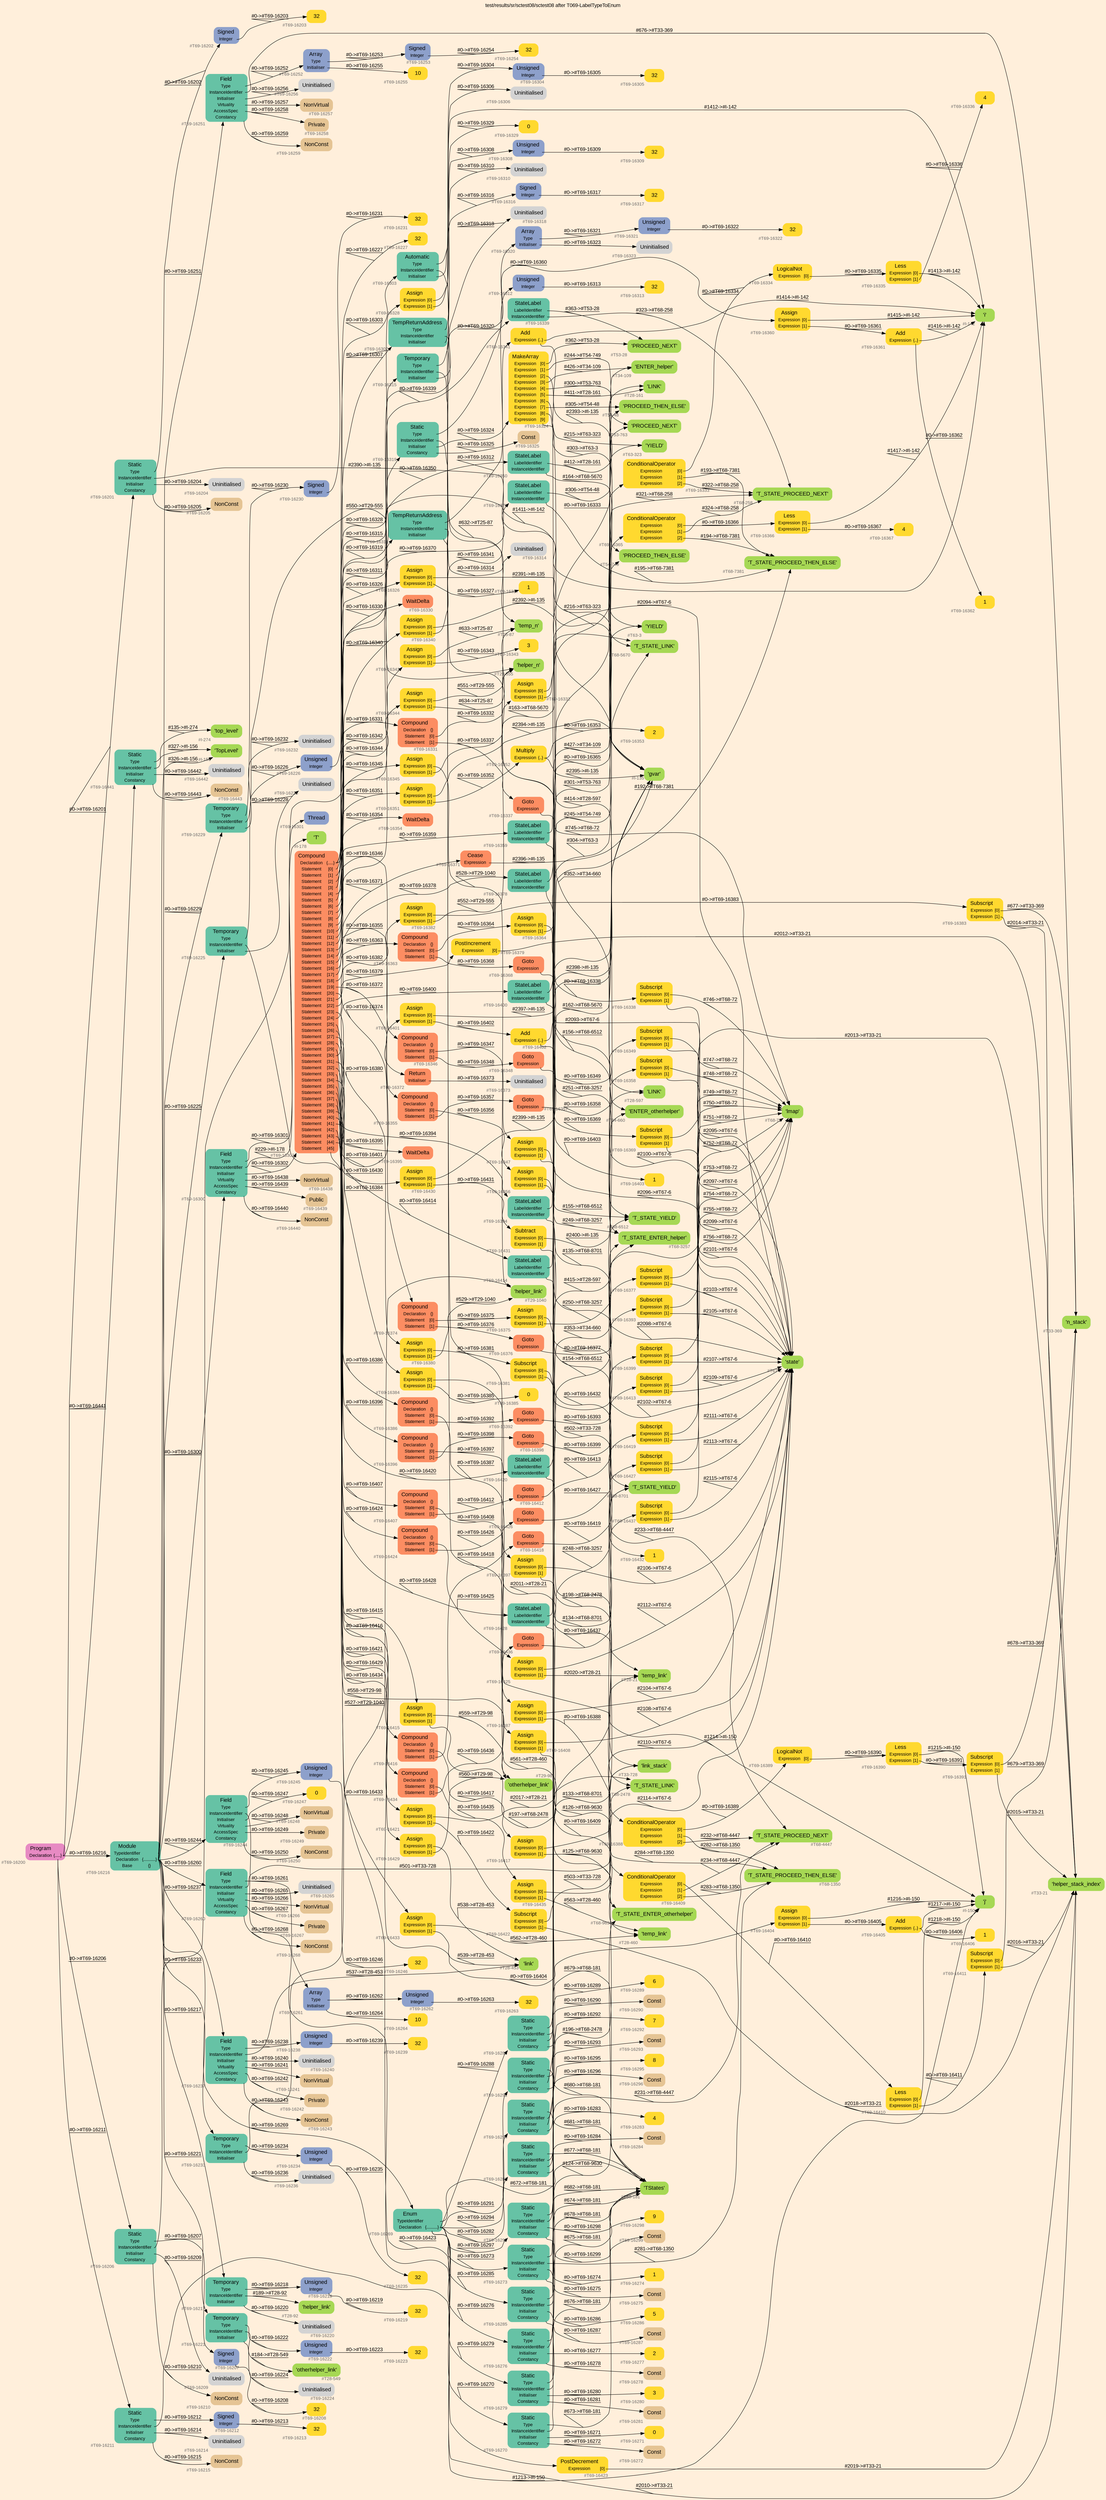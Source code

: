 digraph "test/results/sr/sctest08/sctest08 after T069-LabelTypeToEnum" {
label = "test/results/sr/sctest08/sctest08 after T069-LabelTypeToEnum"
labelloc = t
graph [
    rankdir = "LR"
    ranksep = 0.3
    bgcolor = antiquewhite1
    color = black
    fontcolor = black
    fontname = "Arial"
];
node [
    fontname = "Arial"
];
edge [
    fontname = "Arial"
];

// -------------------- node figure --------------------
// -------- block #T69-16200 ----------
"#T69-16200" [
    fillcolor = "/set28/4"
    xlabel = "#T69-16200"
    fontsize = "12"
    fontcolor = grey40
    shape = "plaintext"
    label = <<TABLE BORDER="0" CELLBORDER="0" CELLSPACING="0">
     <TR><TD><FONT COLOR="black" POINT-SIZE="15">Program</FONT></TD></TR>
     <TR><TD><FONT COLOR="black" POINT-SIZE="12">Declaration</FONT></TD><TD PORT="port0"><FONT COLOR="black" POINT-SIZE="12">{.....}</FONT></TD></TR>
    </TABLE>>
    style = "rounded,filled"
];

// -------- block #T69-16201 ----------
"#T69-16201" [
    fillcolor = "/set28/1"
    xlabel = "#T69-16201"
    fontsize = "12"
    fontcolor = grey40
    shape = "plaintext"
    label = <<TABLE BORDER="0" CELLBORDER="0" CELLSPACING="0">
     <TR><TD><FONT COLOR="black" POINT-SIZE="15">Static</FONT></TD></TR>
     <TR><TD><FONT COLOR="black" POINT-SIZE="12">Type</FONT></TD><TD PORT="port0"></TD></TR>
     <TR><TD><FONT COLOR="black" POINT-SIZE="12">InstanceIdentifier</FONT></TD><TD PORT="port1"></TD></TR>
     <TR><TD><FONT COLOR="black" POINT-SIZE="12">Initialiser</FONT></TD><TD PORT="port2"></TD></TR>
     <TR><TD><FONT COLOR="black" POINT-SIZE="12">Constancy</FONT></TD><TD PORT="port3"></TD></TR>
    </TABLE>>
    style = "rounded,filled"
];

// -------- block #T69-16202 ----------
"#T69-16202" [
    fillcolor = "/set28/3"
    xlabel = "#T69-16202"
    fontsize = "12"
    fontcolor = grey40
    shape = "plaintext"
    label = <<TABLE BORDER="0" CELLBORDER="0" CELLSPACING="0">
     <TR><TD><FONT COLOR="black" POINT-SIZE="15">Signed</FONT></TD></TR>
     <TR><TD><FONT COLOR="black" POINT-SIZE="12">Integer</FONT></TD><TD PORT="port0"></TD></TR>
    </TABLE>>
    style = "rounded,filled"
];

// -------- block #T69-16203 ----------
"#T69-16203" [
    fillcolor = "/set28/6"
    xlabel = "#T69-16203"
    fontsize = "12"
    fontcolor = grey40
    shape = "plaintext"
    label = <<TABLE BORDER="0" CELLBORDER="0" CELLSPACING="0">
     <TR><TD><FONT COLOR="black" POINT-SIZE="15">32</FONT></TD></TR>
    </TABLE>>
    style = "rounded,filled"
];

// -------- block #I-135 ----------
"#I-135" [
    fillcolor = "/set28/5"
    xlabel = "#I-135"
    fontsize = "12"
    fontcolor = grey40
    shape = "plaintext"
    label = <<TABLE BORDER="0" CELLBORDER="0" CELLSPACING="0">
     <TR><TD><FONT COLOR="black" POINT-SIZE="15">'gvar'</FONT></TD></TR>
    </TABLE>>
    style = "rounded,filled"
];

// -------- block #T69-16204 ----------
"#T69-16204" [
    xlabel = "#T69-16204"
    fontsize = "12"
    fontcolor = grey40
    shape = "plaintext"
    label = <<TABLE BORDER="0" CELLBORDER="0" CELLSPACING="0">
     <TR><TD><FONT COLOR="black" POINT-SIZE="15">Uninitialised</FONT></TD></TR>
    </TABLE>>
    style = "rounded,filled"
];

// -------- block #T69-16205 ----------
"#T69-16205" [
    fillcolor = "/set28/7"
    xlabel = "#T69-16205"
    fontsize = "12"
    fontcolor = grey40
    shape = "plaintext"
    label = <<TABLE BORDER="0" CELLBORDER="0" CELLSPACING="0">
     <TR><TD><FONT COLOR="black" POINT-SIZE="15">NonConst</FONT></TD></TR>
    </TABLE>>
    style = "rounded,filled"
];

// -------- block #T69-16206 ----------
"#T69-16206" [
    fillcolor = "/set28/1"
    xlabel = "#T69-16206"
    fontsize = "12"
    fontcolor = grey40
    shape = "plaintext"
    label = <<TABLE BORDER="0" CELLBORDER="0" CELLSPACING="0">
     <TR><TD><FONT COLOR="black" POINT-SIZE="15">Static</FONT></TD></TR>
     <TR><TD><FONT COLOR="black" POINT-SIZE="12">Type</FONT></TD><TD PORT="port0"></TD></TR>
     <TR><TD><FONT COLOR="black" POINT-SIZE="12">InstanceIdentifier</FONT></TD><TD PORT="port1"></TD></TR>
     <TR><TD><FONT COLOR="black" POINT-SIZE="12">Initialiser</FONT></TD><TD PORT="port2"></TD></TR>
     <TR><TD><FONT COLOR="black" POINT-SIZE="12">Constancy</FONT></TD><TD PORT="port3"></TD></TR>
    </TABLE>>
    style = "rounded,filled"
];

// -------- block #T69-16207 ----------
"#T69-16207" [
    fillcolor = "/set28/3"
    xlabel = "#T69-16207"
    fontsize = "12"
    fontcolor = grey40
    shape = "plaintext"
    label = <<TABLE BORDER="0" CELLBORDER="0" CELLSPACING="0">
     <TR><TD><FONT COLOR="black" POINT-SIZE="15">Signed</FONT></TD></TR>
     <TR><TD><FONT COLOR="black" POINT-SIZE="12">Integer</FONT></TD><TD PORT="port0"></TD></TR>
    </TABLE>>
    style = "rounded,filled"
];

// -------- block #T69-16208 ----------
"#T69-16208" [
    fillcolor = "/set28/6"
    xlabel = "#T69-16208"
    fontsize = "12"
    fontcolor = grey40
    shape = "plaintext"
    label = <<TABLE BORDER="0" CELLBORDER="0" CELLSPACING="0">
     <TR><TD><FONT COLOR="black" POINT-SIZE="15">32</FONT></TD></TR>
    </TABLE>>
    style = "rounded,filled"
];

// -------- block #I-142 ----------
"#I-142" [
    fillcolor = "/set28/5"
    xlabel = "#I-142"
    fontsize = "12"
    fontcolor = grey40
    shape = "plaintext"
    label = <<TABLE BORDER="0" CELLBORDER="0" CELLSPACING="0">
     <TR><TD><FONT COLOR="black" POINT-SIZE="15">'i'</FONT></TD></TR>
    </TABLE>>
    style = "rounded,filled"
];

// -------- block #T69-16209 ----------
"#T69-16209" [
    xlabel = "#T69-16209"
    fontsize = "12"
    fontcolor = grey40
    shape = "plaintext"
    label = <<TABLE BORDER="0" CELLBORDER="0" CELLSPACING="0">
     <TR><TD><FONT COLOR="black" POINT-SIZE="15">Uninitialised</FONT></TD></TR>
    </TABLE>>
    style = "rounded,filled"
];

// -------- block #T69-16210 ----------
"#T69-16210" [
    fillcolor = "/set28/7"
    xlabel = "#T69-16210"
    fontsize = "12"
    fontcolor = grey40
    shape = "plaintext"
    label = <<TABLE BORDER="0" CELLBORDER="0" CELLSPACING="0">
     <TR><TD><FONT COLOR="black" POINT-SIZE="15">NonConst</FONT></TD></TR>
    </TABLE>>
    style = "rounded,filled"
];

// -------- block #T69-16211 ----------
"#T69-16211" [
    fillcolor = "/set28/1"
    xlabel = "#T69-16211"
    fontsize = "12"
    fontcolor = grey40
    shape = "plaintext"
    label = <<TABLE BORDER="0" CELLBORDER="0" CELLSPACING="0">
     <TR><TD><FONT COLOR="black" POINT-SIZE="15">Static</FONT></TD></TR>
     <TR><TD><FONT COLOR="black" POINT-SIZE="12">Type</FONT></TD><TD PORT="port0"></TD></TR>
     <TR><TD><FONT COLOR="black" POINT-SIZE="12">InstanceIdentifier</FONT></TD><TD PORT="port1"></TD></TR>
     <TR><TD><FONT COLOR="black" POINT-SIZE="12">Initialiser</FONT></TD><TD PORT="port2"></TD></TR>
     <TR><TD><FONT COLOR="black" POINT-SIZE="12">Constancy</FONT></TD><TD PORT="port3"></TD></TR>
    </TABLE>>
    style = "rounded,filled"
];

// -------- block #T69-16212 ----------
"#T69-16212" [
    fillcolor = "/set28/3"
    xlabel = "#T69-16212"
    fontsize = "12"
    fontcolor = grey40
    shape = "plaintext"
    label = <<TABLE BORDER="0" CELLBORDER="0" CELLSPACING="0">
     <TR><TD><FONT COLOR="black" POINT-SIZE="15">Signed</FONT></TD></TR>
     <TR><TD><FONT COLOR="black" POINT-SIZE="12">Integer</FONT></TD><TD PORT="port0"></TD></TR>
    </TABLE>>
    style = "rounded,filled"
];

// -------- block #T69-16213 ----------
"#T69-16213" [
    fillcolor = "/set28/6"
    xlabel = "#T69-16213"
    fontsize = "12"
    fontcolor = grey40
    shape = "plaintext"
    label = <<TABLE BORDER="0" CELLBORDER="0" CELLSPACING="0">
     <TR><TD><FONT COLOR="black" POINT-SIZE="15">32</FONT></TD></TR>
    </TABLE>>
    style = "rounded,filled"
];

// -------- block #I-150 ----------
"#I-150" [
    fillcolor = "/set28/5"
    xlabel = "#I-150"
    fontsize = "12"
    fontcolor = grey40
    shape = "plaintext"
    label = <<TABLE BORDER="0" CELLBORDER="0" CELLSPACING="0">
     <TR><TD><FONT COLOR="black" POINT-SIZE="15">'j'</FONT></TD></TR>
    </TABLE>>
    style = "rounded,filled"
];

// -------- block #T69-16214 ----------
"#T69-16214" [
    xlabel = "#T69-16214"
    fontsize = "12"
    fontcolor = grey40
    shape = "plaintext"
    label = <<TABLE BORDER="0" CELLBORDER="0" CELLSPACING="0">
     <TR><TD><FONT COLOR="black" POINT-SIZE="15">Uninitialised</FONT></TD></TR>
    </TABLE>>
    style = "rounded,filled"
];

// -------- block #T69-16215 ----------
"#T69-16215" [
    fillcolor = "/set28/7"
    xlabel = "#T69-16215"
    fontsize = "12"
    fontcolor = grey40
    shape = "plaintext"
    label = <<TABLE BORDER="0" CELLBORDER="0" CELLSPACING="0">
     <TR><TD><FONT COLOR="black" POINT-SIZE="15">NonConst</FONT></TD></TR>
    </TABLE>>
    style = "rounded,filled"
];

// -------- block #T69-16216 ----------
"#T69-16216" [
    fillcolor = "/set28/1"
    xlabel = "#T69-16216"
    fontsize = "12"
    fontcolor = grey40
    shape = "plaintext"
    label = <<TABLE BORDER="0" CELLBORDER="0" CELLSPACING="0">
     <TR><TD><FONT COLOR="black" POINT-SIZE="15">Module</FONT></TD></TR>
     <TR><TD><FONT COLOR="black" POINT-SIZE="12">TypeIdentifier</FONT></TD><TD PORT="port0"></TD></TR>
     <TR><TD><FONT COLOR="black" POINT-SIZE="12">Declaration</FONT></TD><TD PORT="port1"><FONT COLOR="black" POINT-SIZE="12">{...........}</FONT></TD></TR>
     <TR><TD><FONT COLOR="black" POINT-SIZE="12">Base</FONT></TD><TD PORT="port2"><FONT COLOR="black" POINT-SIZE="12">{}</FONT></TD></TR>
    </TABLE>>
    style = "rounded,filled"
];

// -------- block #I-156 ----------
"#I-156" [
    fillcolor = "/set28/5"
    xlabel = "#I-156"
    fontsize = "12"
    fontcolor = grey40
    shape = "plaintext"
    label = <<TABLE BORDER="0" CELLBORDER="0" CELLSPACING="0">
     <TR><TD><FONT COLOR="black" POINT-SIZE="15">'TopLevel'</FONT></TD></TR>
    </TABLE>>
    style = "rounded,filled"
];

// -------- block #T69-16217 ----------
"#T69-16217" [
    fillcolor = "/set28/1"
    xlabel = "#T69-16217"
    fontsize = "12"
    fontcolor = grey40
    shape = "plaintext"
    label = <<TABLE BORDER="0" CELLBORDER="0" CELLSPACING="0">
     <TR><TD><FONT COLOR="black" POINT-SIZE="15">Temporary</FONT></TD></TR>
     <TR><TD><FONT COLOR="black" POINT-SIZE="12">Type</FONT></TD><TD PORT="port0"></TD></TR>
     <TR><TD><FONT COLOR="black" POINT-SIZE="12">InstanceIdentifier</FONT></TD><TD PORT="port1"></TD></TR>
     <TR><TD><FONT COLOR="black" POINT-SIZE="12">Initialiser</FONT></TD><TD PORT="port2"></TD></TR>
    </TABLE>>
    style = "rounded,filled"
];

// -------- block #T69-16218 ----------
"#T69-16218" [
    fillcolor = "/set28/3"
    xlabel = "#T69-16218"
    fontsize = "12"
    fontcolor = grey40
    shape = "plaintext"
    label = <<TABLE BORDER="0" CELLBORDER="0" CELLSPACING="0">
     <TR><TD><FONT COLOR="black" POINT-SIZE="15">Unsigned</FONT></TD></TR>
     <TR><TD><FONT COLOR="black" POINT-SIZE="12">Integer</FONT></TD><TD PORT="port0"></TD></TR>
    </TABLE>>
    style = "rounded,filled"
];

// -------- block #T69-16219 ----------
"#T69-16219" [
    fillcolor = "/set28/6"
    xlabel = "#T69-16219"
    fontsize = "12"
    fontcolor = grey40
    shape = "plaintext"
    label = <<TABLE BORDER="0" CELLBORDER="0" CELLSPACING="0">
     <TR><TD><FONT COLOR="black" POINT-SIZE="15">32</FONT></TD></TR>
    </TABLE>>
    style = "rounded,filled"
];

// -------- block #T28-92 ----------
"#T28-92" [
    fillcolor = "/set28/5"
    xlabel = "#T28-92"
    fontsize = "12"
    fontcolor = grey40
    shape = "plaintext"
    label = <<TABLE BORDER="0" CELLBORDER="0" CELLSPACING="0">
     <TR><TD><FONT COLOR="black" POINT-SIZE="15">'helper_link'</FONT></TD></TR>
    </TABLE>>
    style = "rounded,filled"
];

// -------- block #T69-16220 ----------
"#T69-16220" [
    xlabel = "#T69-16220"
    fontsize = "12"
    fontcolor = grey40
    shape = "plaintext"
    label = <<TABLE BORDER="0" CELLBORDER="0" CELLSPACING="0">
     <TR><TD><FONT COLOR="black" POINT-SIZE="15">Uninitialised</FONT></TD></TR>
    </TABLE>>
    style = "rounded,filled"
];

// -------- block #T69-16221 ----------
"#T69-16221" [
    fillcolor = "/set28/1"
    xlabel = "#T69-16221"
    fontsize = "12"
    fontcolor = grey40
    shape = "plaintext"
    label = <<TABLE BORDER="0" CELLBORDER="0" CELLSPACING="0">
     <TR><TD><FONT COLOR="black" POINT-SIZE="15">Temporary</FONT></TD></TR>
     <TR><TD><FONT COLOR="black" POINT-SIZE="12">Type</FONT></TD><TD PORT="port0"></TD></TR>
     <TR><TD><FONT COLOR="black" POINT-SIZE="12">InstanceIdentifier</FONT></TD><TD PORT="port1"></TD></TR>
     <TR><TD><FONT COLOR="black" POINT-SIZE="12">Initialiser</FONT></TD><TD PORT="port2"></TD></TR>
    </TABLE>>
    style = "rounded,filled"
];

// -------- block #T69-16222 ----------
"#T69-16222" [
    fillcolor = "/set28/3"
    xlabel = "#T69-16222"
    fontsize = "12"
    fontcolor = grey40
    shape = "plaintext"
    label = <<TABLE BORDER="0" CELLBORDER="0" CELLSPACING="0">
     <TR><TD><FONT COLOR="black" POINT-SIZE="15">Unsigned</FONT></TD></TR>
     <TR><TD><FONT COLOR="black" POINT-SIZE="12">Integer</FONT></TD><TD PORT="port0"></TD></TR>
    </TABLE>>
    style = "rounded,filled"
];

// -------- block #T69-16223 ----------
"#T69-16223" [
    fillcolor = "/set28/6"
    xlabel = "#T69-16223"
    fontsize = "12"
    fontcolor = grey40
    shape = "plaintext"
    label = <<TABLE BORDER="0" CELLBORDER="0" CELLSPACING="0">
     <TR><TD><FONT COLOR="black" POINT-SIZE="15">32</FONT></TD></TR>
    </TABLE>>
    style = "rounded,filled"
];

// -------- block #T28-549 ----------
"#T28-549" [
    fillcolor = "/set28/5"
    xlabel = "#T28-549"
    fontsize = "12"
    fontcolor = grey40
    shape = "plaintext"
    label = <<TABLE BORDER="0" CELLBORDER="0" CELLSPACING="0">
     <TR><TD><FONT COLOR="black" POINT-SIZE="15">'otherhelper_link'</FONT></TD></TR>
    </TABLE>>
    style = "rounded,filled"
];

// -------- block #T69-16224 ----------
"#T69-16224" [
    xlabel = "#T69-16224"
    fontsize = "12"
    fontcolor = grey40
    shape = "plaintext"
    label = <<TABLE BORDER="0" CELLBORDER="0" CELLSPACING="0">
     <TR><TD><FONT COLOR="black" POINT-SIZE="15">Uninitialised</FONT></TD></TR>
    </TABLE>>
    style = "rounded,filled"
];

// -------- block #T69-16225 ----------
"#T69-16225" [
    fillcolor = "/set28/1"
    xlabel = "#T69-16225"
    fontsize = "12"
    fontcolor = grey40
    shape = "plaintext"
    label = <<TABLE BORDER="0" CELLBORDER="0" CELLSPACING="0">
     <TR><TD><FONT COLOR="black" POINT-SIZE="15">Temporary</FONT></TD></TR>
     <TR><TD><FONT COLOR="black" POINT-SIZE="12">Type</FONT></TD><TD PORT="port0"></TD></TR>
     <TR><TD><FONT COLOR="black" POINT-SIZE="12">InstanceIdentifier</FONT></TD><TD PORT="port1"></TD></TR>
     <TR><TD><FONT COLOR="black" POINT-SIZE="12">Initialiser</FONT></TD><TD PORT="port2"></TD></TR>
    </TABLE>>
    style = "rounded,filled"
];

// -------- block #T69-16226 ----------
"#T69-16226" [
    fillcolor = "/set28/3"
    xlabel = "#T69-16226"
    fontsize = "12"
    fontcolor = grey40
    shape = "plaintext"
    label = <<TABLE BORDER="0" CELLBORDER="0" CELLSPACING="0">
     <TR><TD><FONT COLOR="black" POINT-SIZE="15">Unsigned</FONT></TD></TR>
     <TR><TD><FONT COLOR="black" POINT-SIZE="12">Integer</FONT></TD><TD PORT="port0"></TD></TR>
    </TABLE>>
    style = "rounded,filled"
];

// -------- block #T69-16227 ----------
"#T69-16227" [
    fillcolor = "/set28/6"
    xlabel = "#T69-16227"
    fontsize = "12"
    fontcolor = grey40
    shape = "plaintext"
    label = <<TABLE BORDER="0" CELLBORDER="0" CELLSPACING="0">
     <TR><TD><FONT COLOR="black" POINT-SIZE="15">32</FONT></TD></TR>
    </TABLE>>
    style = "rounded,filled"
];

// -------- block #T29-98 ----------
"#T29-98" [
    fillcolor = "/set28/5"
    xlabel = "#T29-98"
    fontsize = "12"
    fontcolor = grey40
    shape = "plaintext"
    label = <<TABLE BORDER="0" CELLBORDER="0" CELLSPACING="0">
     <TR><TD><FONT COLOR="black" POINT-SIZE="15">'otherhelper_link'</FONT></TD></TR>
    </TABLE>>
    style = "rounded,filled"
];

// -------- block #T69-16228 ----------
"#T69-16228" [
    xlabel = "#T69-16228"
    fontsize = "12"
    fontcolor = grey40
    shape = "plaintext"
    label = <<TABLE BORDER="0" CELLBORDER="0" CELLSPACING="0">
     <TR><TD><FONT COLOR="black" POINT-SIZE="15">Uninitialised</FONT></TD></TR>
    </TABLE>>
    style = "rounded,filled"
];

// -------- block #T69-16229 ----------
"#T69-16229" [
    fillcolor = "/set28/1"
    xlabel = "#T69-16229"
    fontsize = "12"
    fontcolor = grey40
    shape = "plaintext"
    label = <<TABLE BORDER="0" CELLBORDER="0" CELLSPACING="0">
     <TR><TD><FONT COLOR="black" POINT-SIZE="15">Temporary</FONT></TD></TR>
     <TR><TD><FONT COLOR="black" POINT-SIZE="12">Type</FONT></TD><TD PORT="port0"></TD></TR>
     <TR><TD><FONT COLOR="black" POINT-SIZE="12">InstanceIdentifier</FONT></TD><TD PORT="port1"></TD></TR>
     <TR><TD><FONT COLOR="black" POINT-SIZE="12">Initialiser</FONT></TD><TD PORT="port2"></TD></TR>
    </TABLE>>
    style = "rounded,filled"
];

// -------- block #T69-16230 ----------
"#T69-16230" [
    fillcolor = "/set28/3"
    xlabel = "#T69-16230"
    fontsize = "12"
    fontcolor = grey40
    shape = "plaintext"
    label = <<TABLE BORDER="0" CELLBORDER="0" CELLSPACING="0">
     <TR><TD><FONT COLOR="black" POINT-SIZE="15">Signed</FONT></TD></TR>
     <TR><TD><FONT COLOR="black" POINT-SIZE="12">Integer</FONT></TD><TD PORT="port0"></TD></TR>
    </TABLE>>
    style = "rounded,filled"
];

// -------- block #T69-16231 ----------
"#T69-16231" [
    fillcolor = "/set28/6"
    xlabel = "#T69-16231"
    fontsize = "12"
    fontcolor = grey40
    shape = "plaintext"
    label = <<TABLE BORDER="0" CELLBORDER="0" CELLSPACING="0">
     <TR><TD><FONT COLOR="black" POINT-SIZE="15">32</FONT></TD></TR>
    </TABLE>>
    style = "rounded,filled"
];

// -------- block #T29-555 ----------
"#T29-555" [
    fillcolor = "/set28/5"
    xlabel = "#T29-555"
    fontsize = "12"
    fontcolor = grey40
    shape = "plaintext"
    label = <<TABLE BORDER="0" CELLBORDER="0" CELLSPACING="0">
     <TR><TD><FONT COLOR="black" POINT-SIZE="15">'helper_n'</FONT></TD></TR>
    </TABLE>>
    style = "rounded,filled"
];

// -------- block #T69-16232 ----------
"#T69-16232" [
    xlabel = "#T69-16232"
    fontsize = "12"
    fontcolor = grey40
    shape = "plaintext"
    label = <<TABLE BORDER="0" CELLBORDER="0" CELLSPACING="0">
     <TR><TD><FONT COLOR="black" POINT-SIZE="15">Uninitialised</FONT></TD></TR>
    </TABLE>>
    style = "rounded,filled"
];

// -------- block #T69-16233 ----------
"#T69-16233" [
    fillcolor = "/set28/1"
    xlabel = "#T69-16233"
    fontsize = "12"
    fontcolor = grey40
    shape = "plaintext"
    label = <<TABLE BORDER="0" CELLBORDER="0" CELLSPACING="0">
     <TR><TD><FONT COLOR="black" POINT-SIZE="15">Temporary</FONT></TD></TR>
     <TR><TD><FONT COLOR="black" POINT-SIZE="12">Type</FONT></TD><TD PORT="port0"></TD></TR>
     <TR><TD><FONT COLOR="black" POINT-SIZE="12">InstanceIdentifier</FONT></TD><TD PORT="port1"></TD></TR>
     <TR><TD><FONT COLOR="black" POINT-SIZE="12">Initialiser</FONT></TD><TD PORT="port2"></TD></TR>
    </TABLE>>
    style = "rounded,filled"
];

// -------- block #T69-16234 ----------
"#T69-16234" [
    fillcolor = "/set28/3"
    xlabel = "#T69-16234"
    fontsize = "12"
    fontcolor = grey40
    shape = "plaintext"
    label = <<TABLE BORDER="0" CELLBORDER="0" CELLSPACING="0">
     <TR><TD><FONT COLOR="black" POINT-SIZE="15">Unsigned</FONT></TD></TR>
     <TR><TD><FONT COLOR="black" POINT-SIZE="12">Integer</FONT></TD><TD PORT="port0"></TD></TR>
    </TABLE>>
    style = "rounded,filled"
];

// -------- block #T69-16235 ----------
"#T69-16235" [
    fillcolor = "/set28/6"
    xlabel = "#T69-16235"
    fontsize = "12"
    fontcolor = grey40
    shape = "plaintext"
    label = <<TABLE BORDER="0" CELLBORDER="0" CELLSPACING="0">
     <TR><TD><FONT COLOR="black" POINT-SIZE="15">32</FONT></TD></TR>
    </TABLE>>
    style = "rounded,filled"
];

// -------- block #T29-1040 ----------
"#T29-1040" [
    fillcolor = "/set28/5"
    xlabel = "#T29-1040"
    fontsize = "12"
    fontcolor = grey40
    shape = "plaintext"
    label = <<TABLE BORDER="0" CELLBORDER="0" CELLSPACING="0">
     <TR><TD><FONT COLOR="black" POINT-SIZE="15">'helper_link'</FONT></TD></TR>
    </TABLE>>
    style = "rounded,filled"
];

// -------- block #T69-16236 ----------
"#T69-16236" [
    xlabel = "#T69-16236"
    fontsize = "12"
    fontcolor = grey40
    shape = "plaintext"
    label = <<TABLE BORDER="0" CELLBORDER="0" CELLSPACING="0">
     <TR><TD><FONT COLOR="black" POINT-SIZE="15">Uninitialised</FONT></TD></TR>
    </TABLE>>
    style = "rounded,filled"
];

// -------- block #T69-16237 ----------
"#T69-16237" [
    fillcolor = "/set28/1"
    xlabel = "#T69-16237"
    fontsize = "12"
    fontcolor = grey40
    shape = "plaintext"
    label = <<TABLE BORDER="0" CELLBORDER="0" CELLSPACING="0">
     <TR><TD><FONT COLOR="black" POINT-SIZE="15">Field</FONT></TD></TR>
     <TR><TD><FONT COLOR="black" POINT-SIZE="12">Type</FONT></TD><TD PORT="port0"></TD></TR>
     <TR><TD><FONT COLOR="black" POINT-SIZE="12">InstanceIdentifier</FONT></TD><TD PORT="port1"></TD></TR>
     <TR><TD><FONT COLOR="black" POINT-SIZE="12">Initialiser</FONT></TD><TD PORT="port2"></TD></TR>
     <TR><TD><FONT COLOR="black" POINT-SIZE="12">Virtuality</FONT></TD><TD PORT="port3"></TD></TR>
     <TR><TD><FONT COLOR="black" POINT-SIZE="12">AccessSpec</FONT></TD><TD PORT="port4"></TD></TR>
     <TR><TD><FONT COLOR="black" POINT-SIZE="12">Constancy</FONT></TD><TD PORT="port5"></TD></TR>
    </TABLE>>
    style = "rounded,filled"
];

// -------- block #T69-16238 ----------
"#T69-16238" [
    fillcolor = "/set28/3"
    xlabel = "#T69-16238"
    fontsize = "12"
    fontcolor = grey40
    shape = "plaintext"
    label = <<TABLE BORDER="0" CELLBORDER="0" CELLSPACING="0">
     <TR><TD><FONT COLOR="black" POINT-SIZE="15">Unsigned</FONT></TD></TR>
     <TR><TD><FONT COLOR="black" POINT-SIZE="12">Integer</FONT></TD><TD PORT="port0"></TD></TR>
    </TABLE>>
    style = "rounded,filled"
];

// -------- block #T69-16239 ----------
"#T69-16239" [
    fillcolor = "/set28/6"
    xlabel = "#T69-16239"
    fontsize = "12"
    fontcolor = grey40
    shape = "plaintext"
    label = <<TABLE BORDER="0" CELLBORDER="0" CELLSPACING="0">
     <TR><TD><FONT COLOR="black" POINT-SIZE="15">32</FONT></TD></TR>
    </TABLE>>
    style = "rounded,filled"
];

// -------- block #T28-453 ----------
"#T28-453" [
    fillcolor = "/set28/5"
    xlabel = "#T28-453"
    fontsize = "12"
    fontcolor = grey40
    shape = "plaintext"
    label = <<TABLE BORDER="0" CELLBORDER="0" CELLSPACING="0">
     <TR><TD><FONT COLOR="black" POINT-SIZE="15">'link'</FONT></TD></TR>
    </TABLE>>
    style = "rounded,filled"
];

// -------- block #T69-16240 ----------
"#T69-16240" [
    xlabel = "#T69-16240"
    fontsize = "12"
    fontcolor = grey40
    shape = "plaintext"
    label = <<TABLE BORDER="0" CELLBORDER="0" CELLSPACING="0">
     <TR><TD><FONT COLOR="black" POINT-SIZE="15">Uninitialised</FONT></TD></TR>
    </TABLE>>
    style = "rounded,filled"
];

// -------- block #T69-16241 ----------
"#T69-16241" [
    fillcolor = "/set28/7"
    xlabel = "#T69-16241"
    fontsize = "12"
    fontcolor = grey40
    shape = "plaintext"
    label = <<TABLE BORDER="0" CELLBORDER="0" CELLSPACING="0">
     <TR><TD><FONT COLOR="black" POINT-SIZE="15">NonVirtual</FONT></TD></TR>
    </TABLE>>
    style = "rounded,filled"
];

// -------- block #T69-16242 ----------
"#T69-16242" [
    fillcolor = "/set28/7"
    xlabel = "#T69-16242"
    fontsize = "12"
    fontcolor = grey40
    shape = "plaintext"
    label = <<TABLE BORDER="0" CELLBORDER="0" CELLSPACING="0">
     <TR><TD><FONT COLOR="black" POINT-SIZE="15">Private</FONT></TD></TR>
    </TABLE>>
    style = "rounded,filled"
];

// -------- block #T69-16243 ----------
"#T69-16243" [
    fillcolor = "/set28/7"
    xlabel = "#T69-16243"
    fontsize = "12"
    fontcolor = grey40
    shape = "plaintext"
    label = <<TABLE BORDER="0" CELLBORDER="0" CELLSPACING="0">
     <TR><TD><FONT COLOR="black" POINT-SIZE="15">NonConst</FONT></TD></TR>
    </TABLE>>
    style = "rounded,filled"
];

// -------- block #T69-16244 ----------
"#T69-16244" [
    fillcolor = "/set28/1"
    xlabel = "#T69-16244"
    fontsize = "12"
    fontcolor = grey40
    shape = "plaintext"
    label = <<TABLE BORDER="0" CELLBORDER="0" CELLSPACING="0">
     <TR><TD><FONT COLOR="black" POINT-SIZE="15">Field</FONT></TD></TR>
     <TR><TD><FONT COLOR="black" POINT-SIZE="12">Type</FONT></TD><TD PORT="port0"></TD></TR>
     <TR><TD><FONT COLOR="black" POINT-SIZE="12">InstanceIdentifier</FONT></TD><TD PORT="port1"></TD></TR>
     <TR><TD><FONT COLOR="black" POINT-SIZE="12">Initialiser</FONT></TD><TD PORT="port2"></TD></TR>
     <TR><TD><FONT COLOR="black" POINT-SIZE="12">Virtuality</FONT></TD><TD PORT="port3"></TD></TR>
     <TR><TD><FONT COLOR="black" POINT-SIZE="12">AccessSpec</FONT></TD><TD PORT="port4"></TD></TR>
     <TR><TD><FONT COLOR="black" POINT-SIZE="12">Constancy</FONT></TD><TD PORT="port5"></TD></TR>
    </TABLE>>
    style = "rounded,filled"
];

// -------- block #T69-16245 ----------
"#T69-16245" [
    fillcolor = "/set28/3"
    xlabel = "#T69-16245"
    fontsize = "12"
    fontcolor = grey40
    shape = "plaintext"
    label = <<TABLE BORDER="0" CELLBORDER="0" CELLSPACING="0">
     <TR><TD><FONT COLOR="black" POINT-SIZE="15">Unsigned</FONT></TD></TR>
     <TR><TD><FONT COLOR="black" POINT-SIZE="12">Integer</FONT></TD><TD PORT="port0"></TD></TR>
    </TABLE>>
    style = "rounded,filled"
];

// -------- block #T69-16246 ----------
"#T69-16246" [
    fillcolor = "/set28/6"
    xlabel = "#T69-16246"
    fontsize = "12"
    fontcolor = grey40
    shape = "plaintext"
    label = <<TABLE BORDER="0" CELLBORDER="0" CELLSPACING="0">
     <TR><TD><FONT COLOR="black" POINT-SIZE="15">32</FONT></TD></TR>
    </TABLE>>
    style = "rounded,filled"
];

// -------- block #T33-21 ----------
"#T33-21" [
    fillcolor = "/set28/5"
    xlabel = "#T33-21"
    fontsize = "12"
    fontcolor = grey40
    shape = "plaintext"
    label = <<TABLE BORDER="0" CELLBORDER="0" CELLSPACING="0">
     <TR><TD><FONT COLOR="black" POINT-SIZE="15">'helper_stack_index'</FONT></TD></TR>
    </TABLE>>
    style = "rounded,filled"
];

// -------- block #T69-16247 ----------
"#T69-16247" [
    fillcolor = "/set28/6"
    xlabel = "#T69-16247"
    fontsize = "12"
    fontcolor = grey40
    shape = "plaintext"
    label = <<TABLE BORDER="0" CELLBORDER="0" CELLSPACING="0">
     <TR><TD><FONT COLOR="black" POINT-SIZE="15">0</FONT></TD></TR>
    </TABLE>>
    style = "rounded,filled"
];

// -------- block #T69-16248 ----------
"#T69-16248" [
    fillcolor = "/set28/7"
    xlabel = "#T69-16248"
    fontsize = "12"
    fontcolor = grey40
    shape = "plaintext"
    label = <<TABLE BORDER="0" CELLBORDER="0" CELLSPACING="0">
     <TR><TD><FONT COLOR="black" POINT-SIZE="15">NonVirtual</FONT></TD></TR>
    </TABLE>>
    style = "rounded,filled"
];

// -------- block #T69-16249 ----------
"#T69-16249" [
    fillcolor = "/set28/7"
    xlabel = "#T69-16249"
    fontsize = "12"
    fontcolor = grey40
    shape = "plaintext"
    label = <<TABLE BORDER="0" CELLBORDER="0" CELLSPACING="0">
     <TR><TD><FONT COLOR="black" POINT-SIZE="15">Private</FONT></TD></TR>
    </TABLE>>
    style = "rounded,filled"
];

// -------- block #T69-16250 ----------
"#T69-16250" [
    fillcolor = "/set28/7"
    xlabel = "#T69-16250"
    fontsize = "12"
    fontcolor = grey40
    shape = "plaintext"
    label = <<TABLE BORDER="0" CELLBORDER="0" CELLSPACING="0">
     <TR><TD><FONT COLOR="black" POINT-SIZE="15">NonConst</FONT></TD></TR>
    </TABLE>>
    style = "rounded,filled"
];

// -------- block #T69-16251 ----------
"#T69-16251" [
    fillcolor = "/set28/1"
    xlabel = "#T69-16251"
    fontsize = "12"
    fontcolor = grey40
    shape = "plaintext"
    label = <<TABLE BORDER="0" CELLBORDER="0" CELLSPACING="0">
     <TR><TD><FONT COLOR="black" POINT-SIZE="15">Field</FONT></TD></TR>
     <TR><TD><FONT COLOR="black" POINT-SIZE="12">Type</FONT></TD><TD PORT="port0"></TD></TR>
     <TR><TD><FONT COLOR="black" POINT-SIZE="12">InstanceIdentifier</FONT></TD><TD PORT="port1"></TD></TR>
     <TR><TD><FONT COLOR="black" POINT-SIZE="12">Initialiser</FONT></TD><TD PORT="port2"></TD></TR>
     <TR><TD><FONT COLOR="black" POINT-SIZE="12">Virtuality</FONT></TD><TD PORT="port3"></TD></TR>
     <TR><TD><FONT COLOR="black" POINT-SIZE="12">AccessSpec</FONT></TD><TD PORT="port4"></TD></TR>
     <TR><TD><FONT COLOR="black" POINT-SIZE="12">Constancy</FONT></TD><TD PORT="port5"></TD></TR>
    </TABLE>>
    style = "rounded,filled"
];

// -------- block #T69-16252 ----------
"#T69-16252" [
    fillcolor = "/set28/3"
    xlabel = "#T69-16252"
    fontsize = "12"
    fontcolor = grey40
    shape = "plaintext"
    label = <<TABLE BORDER="0" CELLBORDER="0" CELLSPACING="0">
     <TR><TD><FONT COLOR="black" POINT-SIZE="15">Array</FONT></TD></TR>
     <TR><TD><FONT COLOR="black" POINT-SIZE="12">Type</FONT></TD><TD PORT="port0"></TD></TR>
     <TR><TD><FONT COLOR="black" POINT-SIZE="12">Initialiser</FONT></TD><TD PORT="port1"></TD></TR>
    </TABLE>>
    style = "rounded,filled"
];

// -------- block #T69-16253 ----------
"#T69-16253" [
    fillcolor = "/set28/3"
    xlabel = "#T69-16253"
    fontsize = "12"
    fontcolor = grey40
    shape = "plaintext"
    label = <<TABLE BORDER="0" CELLBORDER="0" CELLSPACING="0">
     <TR><TD><FONT COLOR="black" POINT-SIZE="15">Signed</FONT></TD></TR>
     <TR><TD><FONT COLOR="black" POINT-SIZE="12">Integer</FONT></TD><TD PORT="port0"></TD></TR>
    </TABLE>>
    style = "rounded,filled"
];

// -------- block #T69-16254 ----------
"#T69-16254" [
    fillcolor = "/set28/6"
    xlabel = "#T69-16254"
    fontsize = "12"
    fontcolor = grey40
    shape = "plaintext"
    label = <<TABLE BORDER="0" CELLBORDER="0" CELLSPACING="0">
     <TR><TD><FONT COLOR="black" POINT-SIZE="15">32</FONT></TD></TR>
    </TABLE>>
    style = "rounded,filled"
];

// -------- block #T69-16255 ----------
"#T69-16255" [
    fillcolor = "/set28/6"
    xlabel = "#T69-16255"
    fontsize = "12"
    fontcolor = grey40
    shape = "plaintext"
    label = <<TABLE BORDER="0" CELLBORDER="0" CELLSPACING="0">
     <TR><TD><FONT COLOR="black" POINT-SIZE="15">10</FONT></TD></TR>
    </TABLE>>
    style = "rounded,filled"
];

// -------- block #T33-369 ----------
"#T33-369" [
    fillcolor = "/set28/5"
    xlabel = "#T33-369"
    fontsize = "12"
    fontcolor = grey40
    shape = "plaintext"
    label = <<TABLE BORDER="0" CELLBORDER="0" CELLSPACING="0">
     <TR><TD><FONT COLOR="black" POINT-SIZE="15">'n_stack'</FONT></TD></TR>
    </TABLE>>
    style = "rounded,filled"
];

// -------- block #T69-16256 ----------
"#T69-16256" [
    xlabel = "#T69-16256"
    fontsize = "12"
    fontcolor = grey40
    shape = "plaintext"
    label = <<TABLE BORDER="0" CELLBORDER="0" CELLSPACING="0">
     <TR><TD><FONT COLOR="black" POINT-SIZE="15">Uninitialised</FONT></TD></TR>
    </TABLE>>
    style = "rounded,filled"
];

// -------- block #T69-16257 ----------
"#T69-16257" [
    fillcolor = "/set28/7"
    xlabel = "#T69-16257"
    fontsize = "12"
    fontcolor = grey40
    shape = "plaintext"
    label = <<TABLE BORDER="0" CELLBORDER="0" CELLSPACING="0">
     <TR><TD><FONT COLOR="black" POINT-SIZE="15">NonVirtual</FONT></TD></TR>
    </TABLE>>
    style = "rounded,filled"
];

// -------- block #T69-16258 ----------
"#T69-16258" [
    fillcolor = "/set28/7"
    xlabel = "#T69-16258"
    fontsize = "12"
    fontcolor = grey40
    shape = "plaintext"
    label = <<TABLE BORDER="0" CELLBORDER="0" CELLSPACING="0">
     <TR><TD><FONT COLOR="black" POINT-SIZE="15">Private</FONT></TD></TR>
    </TABLE>>
    style = "rounded,filled"
];

// -------- block #T69-16259 ----------
"#T69-16259" [
    fillcolor = "/set28/7"
    xlabel = "#T69-16259"
    fontsize = "12"
    fontcolor = grey40
    shape = "plaintext"
    label = <<TABLE BORDER="0" CELLBORDER="0" CELLSPACING="0">
     <TR><TD><FONT COLOR="black" POINT-SIZE="15">NonConst</FONT></TD></TR>
    </TABLE>>
    style = "rounded,filled"
];

// -------- block #T69-16260 ----------
"#T69-16260" [
    fillcolor = "/set28/1"
    xlabel = "#T69-16260"
    fontsize = "12"
    fontcolor = grey40
    shape = "plaintext"
    label = <<TABLE BORDER="0" CELLBORDER="0" CELLSPACING="0">
     <TR><TD><FONT COLOR="black" POINT-SIZE="15">Field</FONT></TD></TR>
     <TR><TD><FONT COLOR="black" POINT-SIZE="12">Type</FONT></TD><TD PORT="port0"></TD></TR>
     <TR><TD><FONT COLOR="black" POINT-SIZE="12">InstanceIdentifier</FONT></TD><TD PORT="port1"></TD></TR>
     <TR><TD><FONT COLOR="black" POINT-SIZE="12">Initialiser</FONT></TD><TD PORT="port2"></TD></TR>
     <TR><TD><FONT COLOR="black" POINT-SIZE="12">Virtuality</FONT></TD><TD PORT="port3"></TD></TR>
     <TR><TD><FONT COLOR="black" POINT-SIZE="12">AccessSpec</FONT></TD><TD PORT="port4"></TD></TR>
     <TR><TD><FONT COLOR="black" POINT-SIZE="12">Constancy</FONT></TD><TD PORT="port5"></TD></TR>
    </TABLE>>
    style = "rounded,filled"
];

// -------- block #T69-16261 ----------
"#T69-16261" [
    fillcolor = "/set28/3"
    xlabel = "#T69-16261"
    fontsize = "12"
    fontcolor = grey40
    shape = "plaintext"
    label = <<TABLE BORDER="0" CELLBORDER="0" CELLSPACING="0">
     <TR><TD><FONT COLOR="black" POINT-SIZE="15">Array</FONT></TD></TR>
     <TR><TD><FONT COLOR="black" POINT-SIZE="12">Type</FONT></TD><TD PORT="port0"></TD></TR>
     <TR><TD><FONT COLOR="black" POINT-SIZE="12">Initialiser</FONT></TD><TD PORT="port1"></TD></TR>
    </TABLE>>
    style = "rounded,filled"
];

// -------- block #T69-16262 ----------
"#T69-16262" [
    fillcolor = "/set28/3"
    xlabel = "#T69-16262"
    fontsize = "12"
    fontcolor = grey40
    shape = "plaintext"
    label = <<TABLE BORDER="0" CELLBORDER="0" CELLSPACING="0">
     <TR><TD><FONT COLOR="black" POINT-SIZE="15">Unsigned</FONT></TD></TR>
     <TR><TD><FONT COLOR="black" POINT-SIZE="12">Integer</FONT></TD><TD PORT="port0"></TD></TR>
    </TABLE>>
    style = "rounded,filled"
];

// -------- block #T69-16263 ----------
"#T69-16263" [
    fillcolor = "/set28/6"
    xlabel = "#T69-16263"
    fontsize = "12"
    fontcolor = grey40
    shape = "plaintext"
    label = <<TABLE BORDER="0" CELLBORDER="0" CELLSPACING="0">
     <TR><TD><FONT COLOR="black" POINT-SIZE="15">32</FONT></TD></TR>
    </TABLE>>
    style = "rounded,filled"
];

// -------- block #T69-16264 ----------
"#T69-16264" [
    fillcolor = "/set28/6"
    xlabel = "#T69-16264"
    fontsize = "12"
    fontcolor = grey40
    shape = "plaintext"
    label = <<TABLE BORDER="0" CELLBORDER="0" CELLSPACING="0">
     <TR><TD><FONT COLOR="black" POINT-SIZE="15">10</FONT></TD></TR>
    </TABLE>>
    style = "rounded,filled"
];

// -------- block #T33-728 ----------
"#T33-728" [
    fillcolor = "/set28/5"
    xlabel = "#T33-728"
    fontsize = "12"
    fontcolor = grey40
    shape = "plaintext"
    label = <<TABLE BORDER="0" CELLBORDER="0" CELLSPACING="0">
     <TR><TD><FONT COLOR="black" POINT-SIZE="15">'link_stack'</FONT></TD></TR>
    </TABLE>>
    style = "rounded,filled"
];

// -------- block #T69-16265 ----------
"#T69-16265" [
    xlabel = "#T69-16265"
    fontsize = "12"
    fontcolor = grey40
    shape = "plaintext"
    label = <<TABLE BORDER="0" CELLBORDER="0" CELLSPACING="0">
     <TR><TD><FONT COLOR="black" POINT-SIZE="15">Uninitialised</FONT></TD></TR>
    </TABLE>>
    style = "rounded,filled"
];

// -------- block #T69-16266 ----------
"#T69-16266" [
    fillcolor = "/set28/7"
    xlabel = "#T69-16266"
    fontsize = "12"
    fontcolor = grey40
    shape = "plaintext"
    label = <<TABLE BORDER="0" CELLBORDER="0" CELLSPACING="0">
     <TR><TD><FONT COLOR="black" POINT-SIZE="15">NonVirtual</FONT></TD></TR>
    </TABLE>>
    style = "rounded,filled"
];

// -------- block #T69-16267 ----------
"#T69-16267" [
    fillcolor = "/set28/7"
    xlabel = "#T69-16267"
    fontsize = "12"
    fontcolor = grey40
    shape = "plaintext"
    label = <<TABLE BORDER="0" CELLBORDER="0" CELLSPACING="0">
     <TR><TD><FONT COLOR="black" POINT-SIZE="15">Private</FONT></TD></TR>
    </TABLE>>
    style = "rounded,filled"
];

// -------- block #T69-16268 ----------
"#T69-16268" [
    fillcolor = "/set28/7"
    xlabel = "#T69-16268"
    fontsize = "12"
    fontcolor = grey40
    shape = "plaintext"
    label = <<TABLE BORDER="0" CELLBORDER="0" CELLSPACING="0">
     <TR><TD><FONT COLOR="black" POINT-SIZE="15">NonConst</FONT></TD></TR>
    </TABLE>>
    style = "rounded,filled"
];

// -------- block #T69-16269 ----------
"#T69-16269" [
    fillcolor = "/set28/1"
    xlabel = "#T69-16269"
    fontsize = "12"
    fontcolor = grey40
    shape = "plaintext"
    label = <<TABLE BORDER="0" CELLBORDER="0" CELLSPACING="0">
     <TR><TD><FONT COLOR="black" POINT-SIZE="15">Enum</FONT></TD></TR>
     <TR><TD><FONT COLOR="black" POINT-SIZE="12">TypeIdentifier</FONT></TD><TD PORT="port0"></TD></TR>
     <TR><TD><FONT COLOR="black" POINT-SIZE="12">Declaration</FONT></TD><TD PORT="port1"><FONT COLOR="black" POINT-SIZE="12">{..........}</FONT></TD></TR>
    </TABLE>>
    style = "rounded,filled"
];

// -------- block #T68-181 ----------
"#T68-181" [
    fillcolor = "/set28/5"
    xlabel = "#T68-181"
    fontsize = "12"
    fontcolor = grey40
    shape = "plaintext"
    label = <<TABLE BORDER="0" CELLBORDER="0" CELLSPACING="0">
     <TR><TD><FONT COLOR="black" POINT-SIZE="15">'TStates'</FONT></TD></TR>
    </TABLE>>
    style = "rounded,filled"
];

// -------- block #T69-16270 ----------
"#T69-16270" [
    fillcolor = "/set28/1"
    xlabel = "#T69-16270"
    fontsize = "12"
    fontcolor = grey40
    shape = "plaintext"
    label = <<TABLE BORDER="0" CELLBORDER="0" CELLSPACING="0">
     <TR><TD><FONT COLOR="black" POINT-SIZE="15">Static</FONT></TD></TR>
     <TR><TD><FONT COLOR="black" POINT-SIZE="12">Type</FONT></TD><TD PORT="port0"></TD></TR>
     <TR><TD><FONT COLOR="black" POINT-SIZE="12">InstanceIdentifier</FONT></TD><TD PORT="port1"></TD></TR>
     <TR><TD><FONT COLOR="black" POINT-SIZE="12">Initialiser</FONT></TD><TD PORT="port2"></TD></TR>
     <TR><TD><FONT COLOR="black" POINT-SIZE="12">Constancy</FONT></TD><TD PORT="port3"></TD></TR>
    </TABLE>>
    style = "rounded,filled"
];

// -------- block #T68-258 ----------
"#T68-258" [
    fillcolor = "/set28/5"
    xlabel = "#T68-258"
    fontsize = "12"
    fontcolor = grey40
    shape = "plaintext"
    label = <<TABLE BORDER="0" CELLBORDER="0" CELLSPACING="0">
     <TR><TD><FONT COLOR="black" POINT-SIZE="15">'T_STATE_PROCEED_NEXT'</FONT></TD></TR>
    </TABLE>>
    style = "rounded,filled"
];

// -------- block #T69-16271 ----------
"#T69-16271" [
    fillcolor = "/set28/6"
    xlabel = "#T69-16271"
    fontsize = "12"
    fontcolor = grey40
    shape = "plaintext"
    label = <<TABLE BORDER="0" CELLBORDER="0" CELLSPACING="0">
     <TR><TD><FONT COLOR="black" POINT-SIZE="15">0</FONT></TD></TR>
    </TABLE>>
    style = "rounded,filled"
];

// -------- block #T69-16272 ----------
"#T69-16272" [
    fillcolor = "/set28/7"
    xlabel = "#T69-16272"
    fontsize = "12"
    fontcolor = grey40
    shape = "plaintext"
    label = <<TABLE BORDER="0" CELLBORDER="0" CELLSPACING="0">
     <TR><TD><FONT COLOR="black" POINT-SIZE="15">Const</FONT></TD></TR>
    </TABLE>>
    style = "rounded,filled"
];

// -------- block #T69-16273 ----------
"#T69-16273" [
    fillcolor = "/set28/1"
    xlabel = "#T69-16273"
    fontsize = "12"
    fontcolor = grey40
    shape = "plaintext"
    label = <<TABLE BORDER="0" CELLBORDER="0" CELLSPACING="0">
     <TR><TD><FONT COLOR="black" POINT-SIZE="15">Static</FONT></TD></TR>
     <TR><TD><FONT COLOR="black" POINT-SIZE="12">Type</FONT></TD><TD PORT="port0"></TD></TR>
     <TR><TD><FONT COLOR="black" POINT-SIZE="12">InstanceIdentifier</FONT></TD><TD PORT="port1"></TD></TR>
     <TR><TD><FONT COLOR="black" POINT-SIZE="12">Initialiser</FONT></TD><TD PORT="port2"></TD></TR>
     <TR><TD><FONT COLOR="black" POINT-SIZE="12">Constancy</FONT></TD><TD PORT="port3"></TD></TR>
    </TABLE>>
    style = "rounded,filled"
];

// -------- block #T68-1350 ----------
"#T68-1350" [
    fillcolor = "/set28/5"
    xlabel = "#T68-1350"
    fontsize = "12"
    fontcolor = grey40
    shape = "plaintext"
    label = <<TABLE BORDER="0" CELLBORDER="0" CELLSPACING="0">
     <TR><TD><FONT COLOR="black" POINT-SIZE="15">'T_STATE_PROCEED_THEN_ELSE'</FONT></TD></TR>
    </TABLE>>
    style = "rounded,filled"
];

// -------- block #T69-16274 ----------
"#T69-16274" [
    fillcolor = "/set28/6"
    xlabel = "#T69-16274"
    fontsize = "12"
    fontcolor = grey40
    shape = "plaintext"
    label = <<TABLE BORDER="0" CELLBORDER="0" CELLSPACING="0">
     <TR><TD><FONT COLOR="black" POINT-SIZE="15">1</FONT></TD></TR>
    </TABLE>>
    style = "rounded,filled"
];

// -------- block #T69-16275 ----------
"#T69-16275" [
    fillcolor = "/set28/7"
    xlabel = "#T69-16275"
    fontsize = "12"
    fontcolor = grey40
    shape = "plaintext"
    label = <<TABLE BORDER="0" CELLBORDER="0" CELLSPACING="0">
     <TR><TD><FONT COLOR="black" POINT-SIZE="15">Const</FONT></TD></TR>
    </TABLE>>
    style = "rounded,filled"
];

// -------- block #T69-16276 ----------
"#T69-16276" [
    fillcolor = "/set28/1"
    xlabel = "#T69-16276"
    fontsize = "12"
    fontcolor = grey40
    shape = "plaintext"
    label = <<TABLE BORDER="0" CELLBORDER="0" CELLSPACING="0">
     <TR><TD><FONT COLOR="black" POINT-SIZE="15">Static</FONT></TD></TR>
     <TR><TD><FONT COLOR="black" POINT-SIZE="12">Type</FONT></TD><TD PORT="port0"></TD></TR>
     <TR><TD><FONT COLOR="black" POINT-SIZE="12">InstanceIdentifier</FONT></TD><TD PORT="port1"></TD></TR>
     <TR><TD><FONT COLOR="black" POINT-SIZE="12">Initialiser</FONT></TD><TD PORT="port2"></TD></TR>
     <TR><TD><FONT COLOR="black" POINT-SIZE="12">Constancy</FONT></TD><TD PORT="port3"></TD></TR>
    </TABLE>>
    style = "rounded,filled"
];

// -------- block #T68-2478 ----------
"#T68-2478" [
    fillcolor = "/set28/5"
    xlabel = "#T68-2478"
    fontsize = "12"
    fontcolor = grey40
    shape = "plaintext"
    label = <<TABLE BORDER="0" CELLBORDER="0" CELLSPACING="0">
     <TR><TD><FONT COLOR="black" POINT-SIZE="15">'T_STATE_LINK'</FONT></TD></TR>
    </TABLE>>
    style = "rounded,filled"
];

// -------- block #T69-16277 ----------
"#T69-16277" [
    fillcolor = "/set28/6"
    xlabel = "#T69-16277"
    fontsize = "12"
    fontcolor = grey40
    shape = "plaintext"
    label = <<TABLE BORDER="0" CELLBORDER="0" CELLSPACING="0">
     <TR><TD><FONT COLOR="black" POINT-SIZE="15">2</FONT></TD></TR>
    </TABLE>>
    style = "rounded,filled"
];

// -------- block #T69-16278 ----------
"#T69-16278" [
    fillcolor = "/set28/7"
    xlabel = "#T69-16278"
    fontsize = "12"
    fontcolor = grey40
    shape = "plaintext"
    label = <<TABLE BORDER="0" CELLBORDER="0" CELLSPACING="0">
     <TR><TD><FONT COLOR="black" POINT-SIZE="15">Const</FONT></TD></TR>
    </TABLE>>
    style = "rounded,filled"
];

// -------- block #T69-16279 ----------
"#T69-16279" [
    fillcolor = "/set28/1"
    xlabel = "#T69-16279"
    fontsize = "12"
    fontcolor = grey40
    shape = "plaintext"
    label = <<TABLE BORDER="0" CELLBORDER="0" CELLSPACING="0">
     <TR><TD><FONT COLOR="black" POINT-SIZE="15">Static</FONT></TD></TR>
     <TR><TD><FONT COLOR="black" POINT-SIZE="12">Type</FONT></TD><TD PORT="port0"></TD></TR>
     <TR><TD><FONT COLOR="black" POINT-SIZE="12">InstanceIdentifier</FONT></TD><TD PORT="port1"></TD></TR>
     <TR><TD><FONT COLOR="black" POINT-SIZE="12">Initialiser</FONT></TD><TD PORT="port2"></TD></TR>
     <TR><TD><FONT COLOR="black" POINT-SIZE="12">Constancy</FONT></TD><TD PORT="port3"></TD></TR>
    </TABLE>>
    style = "rounded,filled"
];

// -------- block #T68-3257 ----------
"#T68-3257" [
    fillcolor = "/set28/5"
    xlabel = "#T68-3257"
    fontsize = "12"
    fontcolor = grey40
    shape = "plaintext"
    label = <<TABLE BORDER="0" CELLBORDER="0" CELLSPACING="0">
     <TR><TD><FONT COLOR="black" POINT-SIZE="15">'T_STATE_ENTER_helper'</FONT></TD></TR>
    </TABLE>>
    style = "rounded,filled"
];

// -------- block #T69-16280 ----------
"#T69-16280" [
    fillcolor = "/set28/6"
    xlabel = "#T69-16280"
    fontsize = "12"
    fontcolor = grey40
    shape = "plaintext"
    label = <<TABLE BORDER="0" CELLBORDER="0" CELLSPACING="0">
     <TR><TD><FONT COLOR="black" POINT-SIZE="15">3</FONT></TD></TR>
    </TABLE>>
    style = "rounded,filled"
];

// -------- block #T69-16281 ----------
"#T69-16281" [
    fillcolor = "/set28/7"
    xlabel = "#T69-16281"
    fontsize = "12"
    fontcolor = grey40
    shape = "plaintext"
    label = <<TABLE BORDER="0" CELLBORDER="0" CELLSPACING="0">
     <TR><TD><FONT COLOR="black" POINT-SIZE="15">Const</FONT></TD></TR>
    </TABLE>>
    style = "rounded,filled"
];

// -------- block #T69-16282 ----------
"#T69-16282" [
    fillcolor = "/set28/1"
    xlabel = "#T69-16282"
    fontsize = "12"
    fontcolor = grey40
    shape = "plaintext"
    label = <<TABLE BORDER="0" CELLBORDER="0" CELLSPACING="0">
     <TR><TD><FONT COLOR="black" POINT-SIZE="15">Static</FONT></TD></TR>
     <TR><TD><FONT COLOR="black" POINT-SIZE="12">Type</FONT></TD><TD PORT="port0"></TD></TR>
     <TR><TD><FONT COLOR="black" POINT-SIZE="12">InstanceIdentifier</FONT></TD><TD PORT="port1"></TD></TR>
     <TR><TD><FONT COLOR="black" POINT-SIZE="12">Initialiser</FONT></TD><TD PORT="port2"></TD></TR>
     <TR><TD><FONT COLOR="black" POINT-SIZE="12">Constancy</FONT></TD><TD PORT="port3"></TD></TR>
    </TABLE>>
    style = "rounded,filled"
];

// -------- block #T68-4447 ----------
"#T68-4447" [
    fillcolor = "/set28/5"
    xlabel = "#T68-4447"
    fontsize = "12"
    fontcolor = grey40
    shape = "plaintext"
    label = <<TABLE BORDER="0" CELLBORDER="0" CELLSPACING="0">
     <TR><TD><FONT COLOR="black" POINT-SIZE="15">'T_STATE_PROCEED_NEXT'</FONT></TD></TR>
    </TABLE>>
    style = "rounded,filled"
];

// -------- block #T69-16283 ----------
"#T69-16283" [
    fillcolor = "/set28/6"
    xlabel = "#T69-16283"
    fontsize = "12"
    fontcolor = grey40
    shape = "plaintext"
    label = <<TABLE BORDER="0" CELLBORDER="0" CELLSPACING="0">
     <TR><TD><FONT COLOR="black" POINT-SIZE="15">4</FONT></TD></TR>
    </TABLE>>
    style = "rounded,filled"
];

// -------- block #T69-16284 ----------
"#T69-16284" [
    fillcolor = "/set28/7"
    xlabel = "#T69-16284"
    fontsize = "12"
    fontcolor = grey40
    shape = "plaintext"
    label = <<TABLE BORDER="0" CELLBORDER="0" CELLSPACING="0">
     <TR><TD><FONT COLOR="black" POINT-SIZE="15">Const</FONT></TD></TR>
    </TABLE>>
    style = "rounded,filled"
];

// -------- block #T69-16285 ----------
"#T69-16285" [
    fillcolor = "/set28/1"
    xlabel = "#T69-16285"
    fontsize = "12"
    fontcolor = grey40
    shape = "plaintext"
    label = <<TABLE BORDER="0" CELLBORDER="0" CELLSPACING="0">
     <TR><TD><FONT COLOR="black" POINT-SIZE="15">Static</FONT></TD></TR>
     <TR><TD><FONT COLOR="black" POINT-SIZE="12">Type</FONT></TD><TD PORT="port0"></TD></TR>
     <TR><TD><FONT COLOR="black" POINT-SIZE="12">InstanceIdentifier</FONT></TD><TD PORT="port1"></TD></TR>
     <TR><TD><FONT COLOR="black" POINT-SIZE="12">Initialiser</FONT></TD><TD PORT="port2"></TD></TR>
     <TR><TD><FONT COLOR="black" POINT-SIZE="12">Constancy</FONT></TD><TD PORT="port3"></TD></TR>
    </TABLE>>
    style = "rounded,filled"
];

// -------- block #T68-5670 ----------
"#T68-5670" [
    fillcolor = "/set28/5"
    xlabel = "#T68-5670"
    fontsize = "12"
    fontcolor = grey40
    shape = "plaintext"
    label = <<TABLE BORDER="0" CELLBORDER="0" CELLSPACING="0">
     <TR><TD><FONT COLOR="black" POINT-SIZE="15">'T_STATE_LINK'</FONT></TD></TR>
    </TABLE>>
    style = "rounded,filled"
];

// -------- block #T69-16286 ----------
"#T69-16286" [
    fillcolor = "/set28/6"
    xlabel = "#T69-16286"
    fontsize = "12"
    fontcolor = grey40
    shape = "plaintext"
    label = <<TABLE BORDER="0" CELLBORDER="0" CELLSPACING="0">
     <TR><TD><FONT COLOR="black" POINT-SIZE="15">5</FONT></TD></TR>
    </TABLE>>
    style = "rounded,filled"
];

// -------- block #T69-16287 ----------
"#T69-16287" [
    fillcolor = "/set28/7"
    xlabel = "#T69-16287"
    fontsize = "12"
    fontcolor = grey40
    shape = "plaintext"
    label = <<TABLE BORDER="0" CELLBORDER="0" CELLSPACING="0">
     <TR><TD><FONT COLOR="black" POINT-SIZE="15">Const</FONT></TD></TR>
    </TABLE>>
    style = "rounded,filled"
];

// -------- block #T69-16288 ----------
"#T69-16288" [
    fillcolor = "/set28/1"
    xlabel = "#T69-16288"
    fontsize = "12"
    fontcolor = grey40
    shape = "plaintext"
    label = <<TABLE BORDER="0" CELLBORDER="0" CELLSPACING="0">
     <TR><TD><FONT COLOR="black" POINT-SIZE="15">Static</FONT></TD></TR>
     <TR><TD><FONT COLOR="black" POINT-SIZE="12">Type</FONT></TD><TD PORT="port0"></TD></TR>
     <TR><TD><FONT COLOR="black" POINT-SIZE="12">InstanceIdentifier</FONT></TD><TD PORT="port1"></TD></TR>
     <TR><TD><FONT COLOR="black" POINT-SIZE="12">Initialiser</FONT></TD><TD PORT="port2"></TD></TR>
     <TR><TD><FONT COLOR="black" POINT-SIZE="12">Constancy</FONT></TD><TD PORT="port3"></TD></TR>
    </TABLE>>
    style = "rounded,filled"
];

// -------- block #T68-6512 ----------
"#T68-6512" [
    fillcolor = "/set28/5"
    xlabel = "#T68-6512"
    fontsize = "12"
    fontcolor = grey40
    shape = "plaintext"
    label = <<TABLE BORDER="0" CELLBORDER="0" CELLSPACING="0">
     <TR><TD><FONT COLOR="black" POINT-SIZE="15">'T_STATE_YIELD'</FONT></TD></TR>
    </TABLE>>
    style = "rounded,filled"
];

// -------- block #T69-16289 ----------
"#T69-16289" [
    fillcolor = "/set28/6"
    xlabel = "#T69-16289"
    fontsize = "12"
    fontcolor = grey40
    shape = "plaintext"
    label = <<TABLE BORDER="0" CELLBORDER="0" CELLSPACING="0">
     <TR><TD><FONT COLOR="black" POINT-SIZE="15">6</FONT></TD></TR>
    </TABLE>>
    style = "rounded,filled"
];

// -------- block #T69-16290 ----------
"#T69-16290" [
    fillcolor = "/set28/7"
    xlabel = "#T69-16290"
    fontsize = "12"
    fontcolor = grey40
    shape = "plaintext"
    label = <<TABLE BORDER="0" CELLBORDER="0" CELLSPACING="0">
     <TR><TD><FONT COLOR="black" POINT-SIZE="15">Const</FONT></TD></TR>
    </TABLE>>
    style = "rounded,filled"
];

// -------- block #T69-16291 ----------
"#T69-16291" [
    fillcolor = "/set28/1"
    xlabel = "#T69-16291"
    fontsize = "12"
    fontcolor = grey40
    shape = "plaintext"
    label = <<TABLE BORDER="0" CELLBORDER="0" CELLSPACING="0">
     <TR><TD><FONT COLOR="black" POINT-SIZE="15">Static</FONT></TD></TR>
     <TR><TD><FONT COLOR="black" POINT-SIZE="12">Type</FONT></TD><TD PORT="port0"></TD></TR>
     <TR><TD><FONT COLOR="black" POINT-SIZE="12">InstanceIdentifier</FONT></TD><TD PORT="port1"></TD></TR>
     <TR><TD><FONT COLOR="black" POINT-SIZE="12">Initialiser</FONT></TD><TD PORT="port2"></TD></TR>
     <TR><TD><FONT COLOR="black" POINT-SIZE="12">Constancy</FONT></TD><TD PORT="port3"></TD></TR>
    </TABLE>>
    style = "rounded,filled"
];

// -------- block #T68-7381 ----------
"#T68-7381" [
    fillcolor = "/set28/5"
    xlabel = "#T68-7381"
    fontsize = "12"
    fontcolor = grey40
    shape = "plaintext"
    label = <<TABLE BORDER="0" CELLBORDER="0" CELLSPACING="0">
     <TR><TD><FONT COLOR="black" POINT-SIZE="15">'T_STATE_PROCEED_THEN_ELSE'</FONT></TD></TR>
    </TABLE>>
    style = "rounded,filled"
];

// -------- block #T69-16292 ----------
"#T69-16292" [
    fillcolor = "/set28/6"
    xlabel = "#T69-16292"
    fontsize = "12"
    fontcolor = grey40
    shape = "plaintext"
    label = <<TABLE BORDER="0" CELLBORDER="0" CELLSPACING="0">
     <TR><TD><FONT COLOR="black" POINT-SIZE="15">7</FONT></TD></TR>
    </TABLE>>
    style = "rounded,filled"
];

// -------- block #T69-16293 ----------
"#T69-16293" [
    fillcolor = "/set28/7"
    xlabel = "#T69-16293"
    fontsize = "12"
    fontcolor = grey40
    shape = "plaintext"
    label = <<TABLE BORDER="0" CELLBORDER="0" CELLSPACING="0">
     <TR><TD><FONT COLOR="black" POINT-SIZE="15">Const</FONT></TD></TR>
    </TABLE>>
    style = "rounded,filled"
];

// -------- block #T69-16294 ----------
"#T69-16294" [
    fillcolor = "/set28/1"
    xlabel = "#T69-16294"
    fontsize = "12"
    fontcolor = grey40
    shape = "plaintext"
    label = <<TABLE BORDER="0" CELLBORDER="0" CELLSPACING="0">
     <TR><TD><FONT COLOR="black" POINT-SIZE="15">Static</FONT></TD></TR>
     <TR><TD><FONT COLOR="black" POINT-SIZE="12">Type</FONT></TD><TD PORT="port0"></TD></TR>
     <TR><TD><FONT COLOR="black" POINT-SIZE="12">InstanceIdentifier</FONT></TD><TD PORT="port1"></TD></TR>
     <TR><TD><FONT COLOR="black" POINT-SIZE="12">Initialiser</FONT></TD><TD PORT="port2"></TD></TR>
     <TR><TD><FONT COLOR="black" POINT-SIZE="12">Constancy</FONT></TD><TD PORT="port3"></TD></TR>
    </TABLE>>
    style = "rounded,filled"
];

// -------- block #T68-8701 ----------
"#T68-8701" [
    fillcolor = "/set28/5"
    xlabel = "#T68-8701"
    fontsize = "12"
    fontcolor = grey40
    shape = "plaintext"
    label = <<TABLE BORDER="0" CELLBORDER="0" CELLSPACING="0">
     <TR><TD><FONT COLOR="black" POINT-SIZE="15">'T_STATE_YIELD'</FONT></TD></TR>
    </TABLE>>
    style = "rounded,filled"
];

// -------- block #T69-16295 ----------
"#T69-16295" [
    fillcolor = "/set28/6"
    xlabel = "#T69-16295"
    fontsize = "12"
    fontcolor = grey40
    shape = "plaintext"
    label = <<TABLE BORDER="0" CELLBORDER="0" CELLSPACING="0">
     <TR><TD><FONT COLOR="black" POINT-SIZE="15">8</FONT></TD></TR>
    </TABLE>>
    style = "rounded,filled"
];

// -------- block #T69-16296 ----------
"#T69-16296" [
    fillcolor = "/set28/7"
    xlabel = "#T69-16296"
    fontsize = "12"
    fontcolor = grey40
    shape = "plaintext"
    label = <<TABLE BORDER="0" CELLBORDER="0" CELLSPACING="0">
     <TR><TD><FONT COLOR="black" POINT-SIZE="15">Const</FONT></TD></TR>
    </TABLE>>
    style = "rounded,filled"
];

// -------- block #T69-16297 ----------
"#T69-16297" [
    fillcolor = "/set28/1"
    xlabel = "#T69-16297"
    fontsize = "12"
    fontcolor = grey40
    shape = "plaintext"
    label = <<TABLE BORDER="0" CELLBORDER="0" CELLSPACING="0">
     <TR><TD><FONT COLOR="black" POINT-SIZE="15">Static</FONT></TD></TR>
     <TR><TD><FONT COLOR="black" POINT-SIZE="12">Type</FONT></TD><TD PORT="port0"></TD></TR>
     <TR><TD><FONT COLOR="black" POINT-SIZE="12">InstanceIdentifier</FONT></TD><TD PORT="port1"></TD></TR>
     <TR><TD><FONT COLOR="black" POINT-SIZE="12">Initialiser</FONT></TD><TD PORT="port2"></TD></TR>
     <TR><TD><FONT COLOR="black" POINT-SIZE="12">Constancy</FONT></TD><TD PORT="port3"></TD></TR>
    </TABLE>>
    style = "rounded,filled"
];

// -------- block #T68-9630 ----------
"#T68-9630" [
    fillcolor = "/set28/5"
    xlabel = "#T68-9630"
    fontsize = "12"
    fontcolor = grey40
    shape = "plaintext"
    label = <<TABLE BORDER="0" CELLBORDER="0" CELLSPACING="0">
     <TR><TD><FONT COLOR="black" POINT-SIZE="15">'T_STATE_ENTER_otherhelper'</FONT></TD></TR>
    </TABLE>>
    style = "rounded,filled"
];

// -------- block #T69-16298 ----------
"#T69-16298" [
    fillcolor = "/set28/6"
    xlabel = "#T69-16298"
    fontsize = "12"
    fontcolor = grey40
    shape = "plaintext"
    label = <<TABLE BORDER="0" CELLBORDER="0" CELLSPACING="0">
     <TR><TD><FONT COLOR="black" POINT-SIZE="15">9</FONT></TD></TR>
    </TABLE>>
    style = "rounded,filled"
];

// -------- block #T69-16299 ----------
"#T69-16299" [
    fillcolor = "/set28/7"
    xlabel = "#T69-16299"
    fontsize = "12"
    fontcolor = grey40
    shape = "plaintext"
    label = <<TABLE BORDER="0" CELLBORDER="0" CELLSPACING="0">
     <TR><TD><FONT COLOR="black" POINT-SIZE="15">Const</FONT></TD></TR>
    </TABLE>>
    style = "rounded,filled"
];

// -------- block #T69-16300 ----------
"#T69-16300" [
    fillcolor = "/set28/1"
    xlabel = "#T69-16300"
    fontsize = "12"
    fontcolor = grey40
    shape = "plaintext"
    label = <<TABLE BORDER="0" CELLBORDER="0" CELLSPACING="0">
     <TR><TD><FONT COLOR="black" POINT-SIZE="15">Field</FONT></TD></TR>
     <TR><TD><FONT COLOR="black" POINT-SIZE="12">Type</FONT></TD><TD PORT="port0"></TD></TR>
     <TR><TD><FONT COLOR="black" POINT-SIZE="12">InstanceIdentifier</FONT></TD><TD PORT="port1"></TD></TR>
     <TR><TD><FONT COLOR="black" POINT-SIZE="12">Initialiser</FONT></TD><TD PORT="port2"></TD></TR>
     <TR><TD><FONT COLOR="black" POINT-SIZE="12">Virtuality</FONT></TD><TD PORT="port3"></TD></TR>
     <TR><TD><FONT COLOR="black" POINT-SIZE="12">AccessSpec</FONT></TD><TD PORT="port4"></TD></TR>
     <TR><TD><FONT COLOR="black" POINT-SIZE="12">Constancy</FONT></TD><TD PORT="port5"></TD></TR>
    </TABLE>>
    style = "rounded,filled"
];

// -------- block #T69-16301 ----------
"#T69-16301" [
    fillcolor = "/set28/3"
    xlabel = "#T69-16301"
    fontsize = "12"
    fontcolor = grey40
    shape = "plaintext"
    label = <<TABLE BORDER="0" CELLBORDER="0" CELLSPACING="0">
     <TR><TD><FONT COLOR="black" POINT-SIZE="15">Thread</FONT></TD></TR>
    </TABLE>>
    style = "rounded,filled"
];

// -------- block #I-178 ----------
"#I-178" [
    fillcolor = "/set28/5"
    xlabel = "#I-178"
    fontsize = "12"
    fontcolor = grey40
    shape = "plaintext"
    label = <<TABLE BORDER="0" CELLBORDER="0" CELLSPACING="0">
     <TR><TD><FONT COLOR="black" POINT-SIZE="15">'T'</FONT></TD></TR>
    </TABLE>>
    style = "rounded,filled"
];

// -------- block #T69-16302 ----------
"#T69-16302" [
    fillcolor = "/set28/2"
    xlabel = "#T69-16302"
    fontsize = "12"
    fontcolor = grey40
    shape = "plaintext"
    label = <<TABLE BORDER="0" CELLBORDER="0" CELLSPACING="0">
     <TR><TD><FONT COLOR="black" POINT-SIZE="15">Compound</FONT></TD></TR>
     <TR><TD><FONT COLOR="black" POINT-SIZE="12">Declaration</FONT></TD><TD PORT="port0"><FONT COLOR="black" POINT-SIZE="12">{.....}</FONT></TD></TR>
     <TR><TD><FONT COLOR="black" POINT-SIZE="12">Statement</FONT></TD><TD PORT="port1"><FONT COLOR="black" POINT-SIZE="12">[0]</FONT></TD></TR>
     <TR><TD><FONT COLOR="black" POINT-SIZE="12">Statement</FONT></TD><TD PORT="port2"><FONT COLOR="black" POINT-SIZE="12">[1]</FONT></TD></TR>
     <TR><TD><FONT COLOR="black" POINT-SIZE="12">Statement</FONT></TD><TD PORT="port3"><FONT COLOR="black" POINT-SIZE="12">[2]</FONT></TD></TR>
     <TR><TD><FONT COLOR="black" POINT-SIZE="12">Statement</FONT></TD><TD PORT="port4"><FONT COLOR="black" POINT-SIZE="12">[3]</FONT></TD></TR>
     <TR><TD><FONT COLOR="black" POINT-SIZE="12">Statement</FONT></TD><TD PORT="port5"><FONT COLOR="black" POINT-SIZE="12">[4]</FONT></TD></TR>
     <TR><TD><FONT COLOR="black" POINT-SIZE="12">Statement</FONT></TD><TD PORT="port6"><FONT COLOR="black" POINT-SIZE="12">[5]</FONT></TD></TR>
     <TR><TD><FONT COLOR="black" POINT-SIZE="12">Statement</FONT></TD><TD PORT="port7"><FONT COLOR="black" POINT-SIZE="12">[6]</FONT></TD></TR>
     <TR><TD><FONT COLOR="black" POINT-SIZE="12">Statement</FONT></TD><TD PORT="port8"><FONT COLOR="black" POINT-SIZE="12">[7]</FONT></TD></TR>
     <TR><TD><FONT COLOR="black" POINT-SIZE="12">Statement</FONT></TD><TD PORT="port9"><FONT COLOR="black" POINT-SIZE="12">[8]</FONT></TD></TR>
     <TR><TD><FONT COLOR="black" POINT-SIZE="12">Statement</FONT></TD><TD PORT="port10"><FONT COLOR="black" POINT-SIZE="12">[9]</FONT></TD></TR>
     <TR><TD><FONT COLOR="black" POINT-SIZE="12">Statement</FONT></TD><TD PORT="port11"><FONT COLOR="black" POINT-SIZE="12">[10]</FONT></TD></TR>
     <TR><TD><FONT COLOR="black" POINT-SIZE="12">Statement</FONT></TD><TD PORT="port12"><FONT COLOR="black" POINT-SIZE="12">[11]</FONT></TD></TR>
     <TR><TD><FONT COLOR="black" POINT-SIZE="12">Statement</FONT></TD><TD PORT="port13"><FONT COLOR="black" POINT-SIZE="12">[12]</FONT></TD></TR>
     <TR><TD><FONT COLOR="black" POINT-SIZE="12">Statement</FONT></TD><TD PORT="port14"><FONT COLOR="black" POINT-SIZE="12">[13]</FONT></TD></TR>
     <TR><TD><FONT COLOR="black" POINT-SIZE="12">Statement</FONT></TD><TD PORT="port15"><FONT COLOR="black" POINT-SIZE="12">[14]</FONT></TD></TR>
     <TR><TD><FONT COLOR="black" POINT-SIZE="12">Statement</FONT></TD><TD PORT="port16"><FONT COLOR="black" POINT-SIZE="12">[15]</FONT></TD></TR>
     <TR><TD><FONT COLOR="black" POINT-SIZE="12">Statement</FONT></TD><TD PORT="port17"><FONT COLOR="black" POINT-SIZE="12">[16]</FONT></TD></TR>
     <TR><TD><FONT COLOR="black" POINT-SIZE="12">Statement</FONT></TD><TD PORT="port18"><FONT COLOR="black" POINT-SIZE="12">[17]</FONT></TD></TR>
     <TR><TD><FONT COLOR="black" POINT-SIZE="12">Statement</FONT></TD><TD PORT="port19"><FONT COLOR="black" POINT-SIZE="12">[18]</FONT></TD></TR>
     <TR><TD><FONT COLOR="black" POINT-SIZE="12">Statement</FONT></TD><TD PORT="port20"><FONT COLOR="black" POINT-SIZE="12">[19]</FONT></TD></TR>
     <TR><TD><FONT COLOR="black" POINT-SIZE="12">Statement</FONT></TD><TD PORT="port21"><FONT COLOR="black" POINT-SIZE="12">[20]</FONT></TD></TR>
     <TR><TD><FONT COLOR="black" POINT-SIZE="12">Statement</FONT></TD><TD PORT="port22"><FONT COLOR="black" POINT-SIZE="12">[21]</FONT></TD></TR>
     <TR><TD><FONT COLOR="black" POINT-SIZE="12">Statement</FONT></TD><TD PORT="port23"><FONT COLOR="black" POINT-SIZE="12">[22]</FONT></TD></TR>
     <TR><TD><FONT COLOR="black" POINT-SIZE="12">Statement</FONT></TD><TD PORT="port24"><FONT COLOR="black" POINT-SIZE="12">[23]</FONT></TD></TR>
     <TR><TD><FONT COLOR="black" POINT-SIZE="12">Statement</FONT></TD><TD PORT="port25"><FONT COLOR="black" POINT-SIZE="12">[24]</FONT></TD></TR>
     <TR><TD><FONT COLOR="black" POINT-SIZE="12">Statement</FONT></TD><TD PORT="port26"><FONT COLOR="black" POINT-SIZE="12">[25]</FONT></TD></TR>
     <TR><TD><FONT COLOR="black" POINT-SIZE="12">Statement</FONT></TD><TD PORT="port27"><FONT COLOR="black" POINT-SIZE="12">[26]</FONT></TD></TR>
     <TR><TD><FONT COLOR="black" POINT-SIZE="12">Statement</FONT></TD><TD PORT="port28"><FONT COLOR="black" POINT-SIZE="12">[27]</FONT></TD></TR>
     <TR><TD><FONT COLOR="black" POINT-SIZE="12">Statement</FONT></TD><TD PORT="port29"><FONT COLOR="black" POINT-SIZE="12">[28]</FONT></TD></TR>
     <TR><TD><FONT COLOR="black" POINT-SIZE="12">Statement</FONT></TD><TD PORT="port30"><FONT COLOR="black" POINT-SIZE="12">[29]</FONT></TD></TR>
     <TR><TD><FONT COLOR="black" POINT-SIZE="12">Statement</FONT></TD><TD PORT="port31"><FONT COLOR="black" POINT-SIZE="12">[30]</FONT></TD></TR>
     <TR><TD><FONT COLOR="black" POINT-SIZE="12">Statement</FONT></TD><TD PORT="port32"><FONT COLOR="black" POINT-SIZE="12">[31]</FONT></TD></TR>
     <TR><TD><FONT COLOR="black" POINT-SIZE="12">Statement</FONT></TD><TD PORT="port33"><FONT COLOR="black" POINT-SIZE="12">[32]</FONT></TD></TR>
     <TR><TD><FONT COLOR="black" POINT-SIZE="12">Statement</FONT></TD><TD PORT="port34"><FONT COLOR="black" POINT-SIZE="12">[33]</FONT></TD></TR>
     <TR><TD><FONT COLOR="black" POINT-SIZE="12">Statement</FONT></TD><TD PORT="port35"><FONT COLOR="black" POINT-SIZE="12">[34]</FONT></TD></TR>
     <TR><TD><FONT COLOR="black" POINT-SIZE="12">Statement</FONT></TD><TD PORT="port36"><FONT COLOR="black" POINT-SIZE="12">[35]</FONT></TD></TR>
     <TR><TD><FONT COLOR="black" POINT-SIZE="12">Statement</FONT></TD><TD PORT="port37"><FONT COLOR="black" POINT-SIZE="12">[36]</FONT></TD></TR>
     <TR><TD><FONT COLOR="black" POINT-SIZE="12">Statement</FONT></TD><TD PORT="port38"><FONT COLOR="black" POINT-SIZE="12">[37]</FONT></TD></TR>
     <TR><TD><FONT COLOR="black" POINT-SIZE="12">Statement</FONT></TD><TD PORT="port39"><FONT COLOR="black" POINT-SIZE="12">[38]</FONT></TD></TR>
     <TR><TD><FONT COLOR="black" POINT-SIZE="12">Statement</FONT></TD><TD PORT="port40"><FONT COLOR="black" POINT-SIZE="12">[39]</FONT></TD></TR>
     <TR><TD><FONT COLOR="black" POINT-SIZE="12">Statement</FONT></TD><TD PORT="port41"><FONT COLOR="black" POINT-SIZE="12">[40]</FONT></TD></TR>
     <TR><TD><FONT COLOR="black" POINT-SIZE="12">Statement</FONT></TD><TD PORT="port42"><FONT COLOR="black" POINT-SIZE="12">[41]</FONT></TD></TR>
     <TR><TD><FONT COLOR="black" POINT-SIZE="12">Statement</FONT></TD><TD PORT="port43"><FONT COLOR="black" POINT-SIZE="12">[42]</FONT></TD></TR>
     <TR><TD><FONT COLOR="black" POINT-SIZE="12">Statement</FONT></TD><TD PORT="port44"><FONT COLOR="black" POINT-SIZE="12">[43]</FONT></TD></TR>
     <TR><TD><FONT COLOR="black" POINT-SIZE="12">Statement</FONT></TD><TD PORT="port45"><FONT COLOR="black" POINT-SIZE="12">[44]</FONT></TD></TR>
     <TR><TD><FONT COLOR="black" POINT-SIZE="12">Statement</FONT></TD><TD PORT="port46"><FONT COLOR="black" POINT-SIZE="12">[45]</FONT></TD></TR>
    </TABLE>>
    style = "rounded,filled"
];

// -------- block #T69-16303 ----------
"#T69-16303" [
    fillcolor = "/set28/1"
    xlabel = "#T69-16303"
    fontsize = "12"
    fontcolor = grey40
    shape = "plaintext"
    label = <<TABLE BORDER="0" CELLBORDER="0" CELLSPACING="0">
     <TR><TD><FONT COLOR="black" POINT-SIZE="15">Automatic</FONT></TD></TR>
     <TR><TD><FONT COLOR="black" POINT-SIZE="12">Type</FONT></TD><TD PORT="port0"></TD></TR>
     <TR><TD><FONT COLOR="black" POINT-SIZE="12">InstanceIdentifier</FONT></TD><TD PORT="port1"></TD></TR>
     <TR><TD><FONT COLOR="black" POINT-SIZE="12">Initialiser</FONT></TD><TD PORT="port2"></TD></TR>
    </TABLE>>
    style = "rounded,filled"
];

// -------- block #T69-16304 ----------
"#T69-16304" [
    fillcolor = "/set28/3"
    xlabel = "#T69-16304"
    fontsize = "12"
    fontcolor = grey40
    shape = "plaintext"
    label = <<TABLE BORDER="0" CELLBORDER="0" CELLSPACING="0">
     <TR><TD><FONT COLOR="black" POINT-SIZE="15">Unsigned</FONT></TD></TR>
     <TR><TD><FONT COLOR="black" POINT-SIZE="12">Integer</FONT></TD><TD PORT="port0"></TD></TR>
    </TABLE>>
    style = "rounded,filled"
];

// -------- block #T69-16305 ----------
"#T69-16305" [
    fillcolor = "/set28/6"
    xlabel = "#T69-16305"
    fontsize = "12"
    fontcolor = grey40
    shape = "plaintext"
    label = <<TABLE BORDER="0" CELLBORDER="0" CELLSPACING="0">
     <TR><TD><FONT COLOR="black" POINT-SIZE="15">32</FONT></TD></TR>
    </TABLE>>
    style = "rounded,filled"
];

// -------- block #T67-6 ----------
"#T67-6" [
    fillcolor = "/set28/5"
    xlabel = "#T67-6"
    fontsize = "12"
    fontcolor = grey40
    shape = "plaintext"
    label = <<TABLE BORDER="0" CELLBORDER="0" CELLSPACING="0">
     <TR><TD><FONT COLOR="black" POINT-SIZE="15">'state'</FONT></TD></TR>
    </TABLE>>
    style = "rounded,filled"
];

// -------- block #T69-16306 ----------
"#T69-16306" [
    xlabel = "#T69-16306"
    fontsize = "12"
    fontcolor = grey40
    shape = "plaintext"
    label = <<TABLE BORDER="0" CELLBORDER="0" CELLSPACING="0">
     <TR><TD><FONT COLOR="black" POINT-SIZE="15">Uninitialised</FONT></TD></TR>
    </TABLE>>
    style = "rounded,filled"
];

// -------- block #T69-16307 ----------
"#T69-16307" [
    fillcolor = "/set28/1"
    xlabel = "#T69-16307"
    fontsize = "12"
    fontcolor = grey40
    shape = "plaintext"
    label = <<TABLE BORDER="0" CELLBORDER="0" CELLSPACING="0">
     <TR><TD><FONT COLOR="black" POINT-SIZE="15">TempReturnAddress</FONT></TD></TR>
     <TR><TD><FONT COLOR="black" POINT-SIZE="12">Type</FONT></TD><TD PORT="port0"></TD></TR>
     <TR><TD><FONT COLOR="black" POINT-SIZE="12">InstanceIdentifier</FONT></TD><TD PORT="port1"></TD></TR>
     <TR><TD><FONT COLOR="black" POINT-SIZE="12">Initialiser</FONT></TD><TD PORT="port2"></TD></TR>
    </TABLE>>
    style = "rounded,filled"
];

// -------- block #T69-16308 ----------
"#T69-16308" [
    fillcolor = "/set28/3"
    xlabel = "#T69-16308"
    fontsize = "12"
    fontcolor = grey40
    shape = "plaintext"
    label = <<TABLE BORDER="0" CELLBORDER="0" CELLSPACING="0">
     <TR><TD><FONT COLOR="black" POINT-SIZE="15">Unsigned</FONT></TD></TR>
     <TR><TD><FONT COLOR="black" POINT-SIZE="12">Integer</FONT></TD><TD PORT="port0"></TD></TR>
    </TABLE>>
    style = "rounded,filled"
];

// -------- block #T69-16309 ----------
"#T69-16309" [
    fillcolor = "/set28/6"
    xlabel = "#T69-16309"
    fontsize = "12"
    fontcolor = grey40
    shape = "plaintext"
    label = <<TABLE BORDER="0" CELLBORDER="0" CELLSPACING="0">
     <TR><TD><FONT COLOR="black" POINT-SIZE="15">32</FONT></TD></TR>
    </TABLE>>
    style = "rounded,filled"
];

// -------- block #T28-460 ----------
"#T28-460" [
    fillcolor = "/set28/5"
    xlabel = "#T28-460"
    fontsize = "12"
    fontcolor = grey40
    shape = "plaintext"
    label = <<TABLE BORDER="0" CELLBORDER="0" CELLSPACING="0">
     <TR><TD><FONT COLOR="black" POINT-SIZE="15">'temp_link'</FONT></TD></TR>
    </TABLE>>
    style = "rounded,filled"
];

// -------- block #T69-16310 ----------
"#T69-16310" [
    xlabel = "#T69-16310"
    fontsize = "12"
    fontcolor = grey40
    shape = "plaintext"
    label = <<TABLE BORDER="0" CELLBORDER="0" CELLSPACING="0">
     <TR><TD><FONT COLOR="black" POINT-SIZE="15">Uninitialised</FONT></TD></TR>
    </TABLE>>
    style = "rounded,filled"
];

// -------- block #T69-16311 ----------
"#T69-16311" [
    fillcolor = "/set28/1"
    xlabel = "#T69-16311"
    fontsize = "12"
    fontcolor = grey40
    shape = "plaintext"
    label = <<TABLE BORDER="0" CELLBORDER="0" CELLSPACING="0">
     <TR><TD><FONT COLOR="black" POINT-SIZE="15">TempReturnAddress</FONT></TD></TR>
     <TR><TD><FONT COLOR="black" POINT-SIZE="12">Type</FONT></TD><TD PORT="port0"></TD></TR>
     <TR><TD><FONT COLOR="black" POINT-SIZE="12">InstanceIdentifier</FONT></TD><TD PORT="port1"></TD></TR>
     <TR><TD><FONT COLOR="black" POINT-SIZE="12">Initialiser</FONT></TD><TD PORT="port2"></TD></TR>
    </TABLE>>
    style = "rounded,filled"
];

// -------- block #T69-16312 ----------
"#T69-16312" [
    fillcolor = "/set28/3"
    xlabel = "#T69-16312"
    fontsize = "12"
    fontcolor = grey40
    shape = "plaintext"
    label = <<TABLE BORDER="0" CELLBORDER="0" CELLSPACING="0">
     <TR><TD><FONT COLOR="black" POINT-SIZE="15">Unsigned</FONT></TD></TR>
     <TR><TD><FONT COLOR="black" POINT-SIZE="12">Integer</FONT></TD><TD PORT="port0"></TD></TR>
    </TABLE>>
    style = "rounded,filled"
];

// -------- block #T69-16313 ----------
"#T69-16313" [
    fillcolor = "/set28/6"
    xlabel = "#T69-16313"
    fontsize = "12"
    fontcolor = grey40
    shape = "plaintext"
    label = <<TABLE BORDER="0" CELLBORDER="0" CELLSPACING="0">
     <TR><TD><FONT COLOR="black" POINT-SIZE="15">32</FONT></TD></TR>
    </TABLE>>
    style = "rounded,filled"
];

// -------- block #T28-21 ----------
"#T28-21" [
    fillcolor = "/set28/5"
    xlabel = "#T28-21"
    fontsize = "12"
    fontcolor = grey40
    shape = "plaintext"
    label = <<TABLE BORDER="0" CELLBORDER="0" CELLSPACING="0">
     <TR><TD><FONT COLOR="black" POINT-SIZE="15">'temp_link'</FONT></TD></TR>
    </TABLE>>
    style = "rounded,filled"
];

// -------- block #T69-16314 ----------
"#T69-16314" [
    xlabel = "#T69-16314"
    fontsize = "12"
    fontcolor = grey40
    shape = "plaintext"
    label = <<TABLE BORDER="0" CELLBORDER="0" CELLSPACING="0">
     <TR><TD><FONT COLOR="black" POINT-SIZE="15">Uninitialised</FONT></TD></TR>
    </TABLE>>
    style = "rounded,filled"
];

// -------- block #T69-16315 ----------
"#T69-16315" [
    fillcolor = "/set28/1"
    xlabel = "#T69-16315"
    fontsize = "12"
    fontcolor = grey40
    shape = "plaintext"
    label = <<TABLE BORDER="0" CELLBORDER="0" CELLSPACING="0">
     <TR><TD><FONT COLOR="black" POINT-SIZE="15">Temporary</FONT></TD></TR>
     <TR><TD><FONT COLOR="black" POINT-SIZE="12">Type</FONT></TD><TD PORT="port0"></TD></TR>
     <TR><TD><FONT COLOR="black" POINT-SIZE="12">InstanceIdentifier</FONT></TD><TD PORT="port1"></TD></TR>
     <TR><TD><FONT COLOR="black" POINT-SIZE="12">Initialiser</FONT></TD><TD PORT="port2"></TD></TR>
    </TABLE>>
    style = "rounded,filled"
];

// -------- block #T69-16316 ----------
"#T69-16316" [
    fillcolor = "/set28/3"
    xlabel = "#T69-16316"
    fontsize = "12"
    fontcolor = grey40
    shape = "plaintext"
    label = <<TABLE BORDER="0" CELLBORDER="0" CELLSPACING="0">
     <TR><TD><FONT COLOR="black" POINT-SIZE="15">Signed</FONT></TD></TR>
     <TR><TD><FONT COLOR="black" POINT-SIZE="12">Integer</FONT></TD><TD PORT="port0"></TD></TR>
    </TABLE>>
    style = "rounded,filled"
];

// -------- block #T69-16317 ----------
"#T69-16317" [
    fillcolor = "/set28/6"
    xlabel = "#T69-16317"
    fontsize = "12"
    fontcolor = grey40
    shape = "plaintext"
    label = <<TABLE BORDER="0" CELLBORDER="0" CELLSPACING="0">
     <TR><TD><FONT COLOR="black" POINT-SIZE="15">32</FONT></TD></TR>
    </TABLE>>
    style = "rounded,filled"
];

// -------- block #T25-87 ----------
"#T25-87" [
    fillcolor = "/set28/5"
    xlabel = "#T25-87"
    fontsize = "12"
    fontcolor = grey40
    shape = "plaintext"
    label = <<TABLE BORDER="0" CELLBORDER="0" CELLSPACING="0">
     <TR><TD><FONT COLOR="black" POINT-SIZE="15">'temp_n'</FONT></TD></TR>
    </TABLE>>
    style = "rounded,filled"
];

// -------- block #T69-16318 ----------
"#T69-16318" [
    xlabel = "#T69-16318"
    fontsize = "12"
    fontcolor = grey40
    shape = "plaintext"
    label = <<TABLE BORDER="0" CELLBORDER="0" CELLSPACING="0">
     <TR><TD><FONT COLOR="black" POINT-SIZE="15">Uninitialised</FONT></TD></TR>
    </TABLE>>
    style = "rounded,filled"
];

// -------- block #T69-16319 ----------
"#T69-16319" [
    fillcolor = "/set28/1"
    xlabel = "#T69-16319"
    fontsize = "12"
    fontcolor = grey40
    shape = "plaintext"
    label = <<TABLE BORDER="0" CELLBORDER="0" CELLSPACING="0">
     <TR><TD><FONT COLOR="black" POINT-SIZE="15">Static</FONT></TD></TR>
     <TR><TD><FONT COLOR="black" POINT-SIZE="12">Type</FONT></TD><TD PORT="port0"></TD></TR>
     <TR><TD><FONT COLOR="black" POINT-SIZE="12">InstanceIdentifier</FONT></TD><TD PORT="port1"></TD></TR>
     <TR><TD><FONT COLOR="black" POINT-SIZE="12">Initialiser</FONT></TD><TD PORT="port2"></TD></TR>
     <TR><TD><FONT COLOR="black" POINT-SIZE="12">Constancy</FONT></TD><TD PORT="port3"></TD></TR>
    </TABLE>>
    style = "rounded,filled"
];

// -------- block #T69-16320 ----------
"#T69-16320" [
    fillcolor = "/set28/3"
    xlabel = "#T69-16320"
    fontsize = "12"
    fontcolor = grey40
    shape = "plaintext"
    label = <<TABLE BORDER="0" CELLBORDER="0" CELLSPACING="0">
     <TR><TD><FONT COLOR="black" POINT-SIZE="15">Array</FONT></TD></TR>
     <TR><TD><FONT COLOR="black" POINT-SIZE="12">Type</FONT></TD><TD PORT="port0"></TD></TR>
     <TR><TD><FONT COLOR="black" POINT-SIZE="12">Initialiser</FONT></TD><TD PORT="port1"></TD></TR>
    </TABLE>>
    style = "rounded,filled"
];

// -------- block #T69-16321 ----------
"#T69-16321" [
    fillcolor = "/set28/3"
    xlabel = "#T69-16321"
    fontsize = "12"
    fontcolor = grey40
    shape = "plaintext"
    label = <<TABLE BORDER="0" CELLBORDER="0" CELLSPACING="0">
     <TR><TD><FONT COLOR="black" POINT-SIZE="15">Unsigned</FONT></TD></TR>
     <TR><TD><FONT COLOR="black" POINT-SIZE="12">Integer</FONT></TD><TD PORT="port0"></TD></TR>
    </TABLE>>
    style = "rounded,filled"
];

// -------- block #T69-16322 ----------
"#T69-16322" [
    fillcolor = "/set28/6"
    xlabel = "#T69-16322"
    fontsize = "12"
    fontcolor = grey40
    shape = "plaintext"
    label = <<TABLE BORDER="0" CELLBORDER="0" CELLSPACING="0">
     <TR><TD><FONT COLOR="black" POINT-SIZE="15">32</FONT></TD></TR>
    </TABLE>>
    style = "rounded,filled"
];

// -------- block #T69-16323 ----------
"#T69-16323" [
    xlabel = "#T69-16323"
    fontsize = "12"
    fontcolor = grey40
    shape = "plaintext"
    label = <<TABLE BORDER="0" CELLBORDER="0" CELLSPACING="0">
     <TR><TD><FONT COLOR="black" POINT-SIZE="15">Uninitialised</FONT></TD></TR>
    </TABLE>>
    style = "rounded,filled"
];

// -------- block #T68-72 ----------
"#T68-72" [
    fillcolor = "/set28/5"
    xlabel = "#T68-72"
    fontsize = "12"
    fontcolor = grey40
    shape = "plaintext"
    label = <<TABLE BORDER="0" CELLBORDER="0" CELLSPACING="0">
     <TR><TD><FONT COLOR="black" POINT-SIZE="15">'lmap'</FONT></TD></TR>
    </TABLE>>
    style = "rounded,filled"
];

// -------- block #T69-16324 ----------
"#T69-16324" [
    fillcolor = "/set28/6"
    xlabel = "#T69-16324"
    fontsize = "12"
    fontcolor = grey40
    shape = "plaintext"
    label = <<TABLE BORDER="0" CELLBORDER="0" CELLSPACING="0">
     <TR><TD><FONT COLOR="black" POINT-SIZE="15">MakeArray</FONT></TD></TR>
     <TR><TD><FONT COLOR="black" POINT-SIZE="12">Expression</FONT></TD><TD PORT="port0"><FONT COLOR="black" POINT-SIZE="12">[0]</FONT></TD></TR>
     <TR><TD><FONT COLOR="black" POINT-SIZE="12">Expression</FONT></TD><TD PORT="port1"><FONT COLOR="black" POINT-SIZE="12">[1]</FONT></TD></TR>
     <TR><TD><FONT COLOR="black" POINT-SIZE="12">Expression</FONT></TD><TD PORT="port2"><FONT COLOR="black" POINT-SIZE="12">[2]</FONT></TD></TR>
     <TR><TD><FONT COLOR="black" POINT-SIZE="12">Expression</FONT></TD><TD PORT="port3"><FONT COLOR="black" POINT-SIZE="12">[3]</FONT></TD></TR>
     <TR><TD><FONT COLOR="black" POINT-SIZE="12">Expression</FONT></TD><TD PORT="port4"><FONT COLOR="black" POINT-SIZE="12">[4]</FONT></TD></TR>
     <TR><TD><FONT COLOR="black" POINT-SIZE="12">Expression</FONT></TD><TD PORT="port5"><FONT COLOR="black" POINT-SIZE="12">[5]</FONT></TD></TR>
     <TR><TD><FONT COLOR="black" POINT-SIZE="12">Expression</FONT></TD><TD PORT="port6"><FONT COLOR="black" POINT-SIZE="12">[6]</FONT></TD></TR>
     <TR><TD><FONT COLOR="black" POINT-SIZE="12">Expression</FONT></TD><TD PORT="port7"><FONT COLOR="black" POINT-SIZE="12">[7]</FONT></TD></TR>
     <TR><TD><FONT COLOR="black" POINT-SIZE="12">Expression</FONT></TD><TD PORT="port8"><FONT COLOR="black" POINT-SIZE="12">[8]</FONT></TD></TR>
     <TR><TD><FONT COLOR="black" POINT-SIZE="12">Expression</FONT></TD><TD PORT="port9"><FONT COLOR="black" POINT-SIZE="12">[9]</FONT></TD></TR>
    </TABLE>>
    style = "rounded,filled"
];

// -------- block #T53-28 ----------
"#T53-28" [
    fillcolor = "/set28/5"
    xlabel = "#T53-28"
    fontsize = "12"
    fontcolor = grey40
    shape = "plaintext"
    label = <<TABLE BORDER="0" CELLBORDER="0" CELLSPACING="0">
     <TR><TD><FONT COLOR="black" POINT-SIZE="15">'PROCEED_NEXT'</FONT></TD></TR>
    </TABLE>>
    style = "rounded,filled"
];

// -------- block #T54-749 ----------
"#T54-749" [
    fillcolor = "/set28/5"
    xlabel = "#T54-749"
    fontsize = "12"
    fontcolor = grey40
    shape = "plaintext"
    label = <<TABLE BORDER="0" CELLBORDER="0" CELLSPACING="0">
     <TR><TD><FONT COLOR="black" POINT-SIZE="15">'PROCEED_THEN_ELSE'</FONT></TD></TR>
    </TABLE>>
    style = "rounded,filled"
];

// -------- block #T28-597 ----------
"#T28-597" [
    fillcolor = "/set28/5"
    xlabel = "#T28-597"
    fontsize = "12"
    fontcolor = grey40
    shape = "plaintext"
    label = <<TABLE BORDER="0" CELLBORDER="0" CELLSPACING="0">
     <TR><TD><FONT COLOR="black" POINT-SIZE="15">'LINK'</FONT></TD></TR>
    </TABLE>>
    style = "rounded,filled"
];

// -------- block #T34-109 ----------
"#T34-109" [
    fillcolor = "/set28/5"
    xlabel = "#T34-109"
    fontsize = "12"
    fontcolor = grey40
    shape = "plaintext"
    label = <<TABLE BORDER="0" CELLBORDER="0" CELLSPACING="0">
     <TR><TD><FONT COLOR="black" POINT-SIZE="15">'ENTER_helper'</FONT></TD></TR>
    </TABLE>>
    style = "rounded,filled"
];

// -------- block #T53-763 ----------
"#T53-763" [
    fillcolor = "/set28/5"
    xlabel = "#T53-763"
    fontsize = "12"
    fontcolor = grey40
    shape = "plaintext"
    label = <<TABLE BORDER="0" CELLBORDER="0" CELLSPACING="0">
     <TR><TD><FONT COLOR="black" POINT-SIZE="15">'PROCEED_NEXT'</FONT></TD></TR>
    </TABLE>>
    style = "rounded,filled"
];

// -------- block #T28-161 ----------
"#T28-161" [
    fillcolor = "/set28/5"
    xlabel = "#T28-161"
    fontsize = "12"
    fontcolor = grey40
    shape = "plaintext"
    label = <<TABLE BORDER="0" CELLBORDER="0" CELLSPACING="0">
     <TR><TD><FONT COLOR="black" POINT-SIZE="15">'LINK'</FONT></TD></TR>
    </TABLE>>
    style = "rounded,filled"
];

// -------- block #T63-323 ----------
"#T63-323" [
    fillcolor = "/set28/5"
    xlabel = "#T63-323"
    fontsize = "12"
    fontcolor = grey40
    shape = "plaintext"
    label = <<TABLE BORDER="0" CELLBORDER="0" CELLSPACING="0">
     <TR><TD><FONT COLOR="black" POINT-SIZE="15">'YIELD'</FONT></TD></TR>
    </TABLE>>
    style = "rounded,filled"
];

// -------- block #T54-48 ----------
"#T54-48" [
    fillcolor = "/set28/5"
    xlabel = "#T54-48"
    fontsize = "12"
    fontcolor = grey40
    shape = "plaintext"
    label = <<TABLE BORDER="0" CELLBORDER="0" CELLSPACING="0">
     <TR><TD><FONT COLOR="black" POINT-SIZE="15">'PROCEED_THEN_ELSE'</FONT></TD></TR>
    </TABLE>>
    style = "rounded,filled"
];

// -------- block #T63-3 ----------
"#T63-3" [
    fillcolor = "/set28/5"
    xlabel = "#T63-3"
    fontsize = "12"
    fontcolor = grey40
    shape = "plaintext"
    label = <<TABLE BORDER="0" CELLBORDER="0" CELLSPACING="0">
     <TR><TD><FONT COLOR="black" POINT-SIZE="15">'YIELD'</FONT></TD></TR>
    </TABLE>>
    style = "rounded,filled"
];

// -------- block #T34-660 ----------
"#T34-660" [
    fillcolor = "/set28/5"
    xlabel = "#T34-660"
    fontsize = "12"
    fontcolor = grey40
    shape = "plaintext"
    label = <<TABLE BORDER="0" CELLBORDER="0" CELLSPACING="0">
     <TR><TD><FONT COLOR="black" POINT-SIZE="15">'ENTER_otherhelper'</FONT></TD></TR>
    </TABLE>>
    style = "rounded,filled"
];

// -------- block #T69-16325 ----------
"#T69-16325" [
    fillcolor = "/set28/7"
    xlabel = "#T69-16325"
    fontsize = "12"
    fontcolor = grey40
    shape = "plaintext"
    label = <<TABLE BORDER="0" CELLBORDER="0" CELLSPACING="0">
     <TR><TD><FONT COLOR="black" POINT-SIZE="15">Const</FONT></TD></TR>
    </TABLE>>
    style = "rounded,filled"
];

// -------- block #T69-16326 ----------
"#T69-16326" [
    fillcolor = "/set28/6"
    xlabel = "#T69-16326"
    fontsize = "12"
    fontcolor = grey40
    shape = "plaintext"
    label = <<TABLE BORDER="0" CELLBORDER="0" CELLSPACING="0">
     <TR><TD><FONT COLOR="black" POINT-SIZE="15">Assign</FONT></TD></TR>
     <TR><TD><FONT COLOR="black" POINT-SIZE="12">Expression</FONT></TD><TD PORT="port0"><FONT COLOR="black" POINT-SIZE="12">[0]</FONT></TD></TR>
     <TR><TD><FONT COLOR="black" POINT-SIZE="12">Expression</FONT></TD><TD PORT="port1"><FONT COLOR="black" POINT-SIZE="12">[1]</FONT></TD></TR>
    </TABLE>>
    style = "rounded,filled"
];

// -------- block #T69-16327 ----------
"#T69-16327" [
    fillcolor = "/set28/6"
    xlabel = "#T69-16327"
    fontsize = "12"
    fontcolor = grey40
    shape = "plaintext"
    label = <<TABLE BORDER="0" CELLBORDER="0" CELLSPACING="0">
     <TR><TD><FONT COLOR="black" POINT-SIZE="15">1</FONT></TD></TR>
    </TABLE>>
    style = "rounded,filled"
];

// -------- block #T69-16328 ----------
"#T69-16328" [
    fillcolor = "/set28/6"
    xlabel = "#T69-16328"
    fontsize = "12"
    fontcolor = grey40
    shape = "plaintext"
    label = <<TABLE BORDER="0" CELLBORDER="0" CELLSPACING="0">
     <TR><TD><FONT COLOR="black" POINT-SIZE="15">Assign</FONT></TD></TR>
     <TR><TD><FONT COLOR="black" POINT-SIZE="12">Expression</FONT></TD><TD PORT="port0"><FONT COLOR="black" POINT-SIZE="12">[0]</FONT></TD></TR>
     <TR><TD><FONT COLOR="black" POINT-SIZE="12">Expression</FONT></TD><TD PORT="port1"><FONT COLOR="black" POINT-SIZE="12">[1]</FONT></TD></TR>
    </TABLE>>
    style = "rounded,filled"
];

// -------- block #T69-16329 ----------
"#T69-16329" [
    fillcolor = "/set28/6"
    xlabel = "#T69-16329"
    fontsize = "12"
    fontcolor = grey40
    shape = "plaintext"
    label = <<TABLE BORDER="0" CELLBORDER="0" CELLSPACING="0">
     <TR><TD><FONT COLOR="black" POINT-SIZE="15">0</FONT></TD></TR>
    </TABLE>>
    style = "rounded,filled"
];

// -------- block #T69-16330 ----------
"#T69-16330" [
    fillcolor = "/set28/2"
    xlabel = "#T69-16330"
    fontsize = "12"
    fontcolor = grey40
    shape = "plaintext"
    label = <<TABLE BORDER="0" CELLBORDER="0" CELLSPACING="0">
     <TR><TD><FONT COLOR="black" POINT-SIZE="15">WaitDelta</FONT></TD></TR>
    </TABLE>>
    style = "rounded,filled"
];

// -------- block #T69-16331 ----------
"#T69-16331" [
    fillcolor = "/set28/2"
    xlabel = "#T69-16331"
    fontsize = "12"
    fontcolor = grey40
    shape = "plaintext"
    label = <<TABLE BORDER="0" CELLBORDER="0" CELLSPACING="0">
     <TR><TD><FONT COLOR="black" POINT-SIZE="15">Compound</FONT></TD></TR>
     <TR><TD><FONT COLOR="black" POINT-SIZE="12">Declaration</FONT></TD><TD PORT="port0"><FONT COLOR="black" POINT-SIZE="12">{}</FONT></TD></TR>
     <TR><TD><FONT COLOR="black" POINT-SIZE="12">Statement</FONT></TD><TD PORT="port1"><FONT COLOR="black" POINT-SIZE="12">[0]</FONT></TD></TR>
     <TR><TD><FONT COLOR="black" POINT-SIZE="12">Statement</FONT></TD><TD PORT="port2"><FONT COLOR="black" POINT-SIZE="12">[1]</FONT></TD></TR>
    </TABLE>>
    style = "rounded,filled"
];

// -------- block #T69-16332 ----------
"#T69-16332" [
    fillcolor = "/set28/6"
    xlabel = "#T69-16332"
    fontsize = "12"
    fontcolor = grey40
    shape = "plaintext"
    label = <<TABLE BORDER="0" CELLBORDER="0" CELLSPACING="0">
     <TR><TD><FONT COLOR="black" POINT-SIZE="15">Assign</FONT></TD></TR>
     <TR><TD><FONT COLOR="black" POINT-SIZE="12">Expression</FONT></TD><TD PORT="port0"><FONT COLOR="black" POINT-SIZE="12">[0]</FONT></TD></TR>
     <TR><TD><FONT COLOR="black" POINT-SIZE="12">Expression</FONT></TD><TD PORT="port1"><FONT COLOR="black" POINT-SIZE="12">[1]</FONT></TD></TR>
    </TABLE>>
    style = "rounded,filled"
];

// -------- block #T69-16333 ----------
"#T69-16333" [
    fillcolor = "/set28/6"
    xlabel = "#T69-16333"
    fontsize = "12"
    fontcolor = grey40
    shape = "plaintext"
    label = <<TABLE BORDER="0" CELLBORDER="0" CELLSPACING="0">
     <TR><TD><FONT COLOR="black" POINT-SIZE="15">ConditionalOperator</FONT></TD></TR>
     <TR><TD><FONT COLOR="black" POINT-SIZE="12">Expression</FONT></TD><TD PORT="port0"><FONT COLOR="black" POINT-SIZE="12">[0]</FONT></TD></TR>
     <TR><TD><FONT COLOR="black" POINT-SIZE="12">Expression</FONT></TD><TD PORT="port1"><FONT COLOR="black" POINT-SIZE="12">[1]</FONT></TD></TR>
     <TR><TD><FONT COLOR="black" POINT-SIZE="12">Expression</FONT></TD><TD PORT="port2"><FONT COLOR="black" POINT-SIZE="12">[2]</FONT></TD></TR>
    </TABLE>>
    style = "rounded,filled"
];

// -------- block #T69-16334 ----------
"#T69-16334" [
    fillcolor = "/set28/6"
    xlabel = "#T69-16334"
    fontsize = "12"
    fontcolor = grey40
    shape = "plaintext"
    label = <<TABLE BORDER="0" CELLBORDER="0" CELLSPACING="0">
     <TR><TD><FONT COLOR="black" POINT-SIZE="15">LogicalNot</FONT></TD></TR>
     <TR><TD><FONT COLOR="black" POINT-SIZE="12">Expression</FONT></TD><TD PORT="port0"><FONT COLOR="black" POINT-SIZE="12">[0]</FONT></TD></TR>
    </TABLE>>
    style = "rounded,filled"
];

// -------- block #T69-16335 ----------
"#T69-16335" [
    fillcolor = "/set28/6"
    xlabel = "#T69-16335"
    fontsize = "12"
    fontcolor = grey40
    shape = "plaintext"
    label = <<TABLE BORDER="0" CELLBORDER="0" CELLSPACING="0">
     <TR><TD><FONT COLOR="black" POINT-SIZE="15">Less</FONT></TD></TR>
     <TR><TD><FONT COLOR="black" POINT-SIZE="12">Expression</FONT></TD><TD PORT="port0"><FONT COLOR="black" POINT-SIZE="12">[0]</FONT></TD></TR>
     <TR><TD><FONT COLOR="black" POINT-SIZE="12">Expression</FONT></TD><TD PORT="port1"><FONT COLOR="black" POINT-SIZE="12">[1]</FONT></TD></TR>
    </TABLE>>
    style = "rounded,filled"
];

// -------- block #T69-16336 ----------
"#T69-16336" [
    fillcolor = "/set28/6"
    xlabel = "#T69-16336"
    fontsize = "12"
    fontcolor = grey40
    shape = "plaintext"
    label = <<TABLE BORDER="0" CELLBORDER="0" CELLSPACING="0">
     <TR><TD><FONT COLOR="black" POINT-SIZE="15">4</FONT></TD></TR>
    </TABLE>>
    style = "rounded,filled"
];

// -------- block #T69-16337 ----------
"#T69-16337" [
    fillcolor = "/set28/2"
    xlabel = "#T69-16337"
    fontsize = "12"
    fontcolor = grey40
    shape = "plaintext"
    label = <<TABLE BORDER="0" CELLBORDER="0" CELLSPACING="0">
     <TR><TD><FONT COLOR="black" POINT-SIZE="15">Goto</FONT></TD></TR>
     <TR><TD><FONT COLOR="black" POINT-SIZE="12">Expression</FONT></TD><TD PORT="port0"></TD></TR>
    </TABLE>>
    style = "rounded,filled"
];

// -------- block #T69-16338 ----------
"#T69-16338" [
    fillcolor = "/set28/6"
    xlabel = "#T69-16338"
    fontsize = "12"
    fontcolor = grey40
    shape = "plaintext"
    label = <<TABLE BORDER="0" CELLBORDER="0" CELLSPACING="0">
     <TR><TD><FONT COLOR="black" POINT-SIZE="15">Subscript</FONT></TD></TR>
     <TR><TD><FONT COLOR="black" POINT-SIZE="12">Expression</FONT></TD><TD PORT="port0"><FONT COLOR="black" POINT-SIZE="12">[0]</FONT></TD></TR>
     <TR><TD><FONT COLOR="black" POINT-SIZE="12">Expression</FONT></TD><TD PORT="port1"><FONT COLOR="black" POINT-SIZE="12">[1]</FONT></TD></TR>
    </TABLE>>
    style = "rounded,filled"
];

// -------- block #T69-16339 ----------
"#T69-16339" [
    fillcolor = "/set28/1"
    xlabel = "#T69-16339"
    fontsize = "12"
    fontcolor = grey40
    shape = "plaintext"
    label = <<TABLE BORDER="0" CELLBORDER="0" CELLSPACING="0">
     <TR><TD><FONT COLOR="black" POINT-SIZE="15">StateLabel</FONT></TD></TR>
     <TR><TD><FONT COLOR="black" POINT-SIZE="12">LabelIdentifier</FONT></TD><TD PORT="port0"></TD></TR>
     <TR><TD><FONT COLOR="black" POINT-SIZE="12">InstanceIdentifier</FONT></TD><TD PORT="port1"></TD></TR>
    </TABLE>>
    style = "rounded,filled"
];

// -------- block #T69-16340 ----------
"#T69-16340" [
    fillcolor = "/set28/6"
    xlabel = "#T69-16340"
    fontsize = "12"
    fontcolor = grey40
    shape = "plaintext"
    label = <<TABLE BORDER="0" CELLBORDER="0" CELLSPACING="0">
     <TR><TD><FONT COLOR="black" POINT-SIZE="15">Assign</FONT></TD></TR>
     <TR><TD><FONT COLOR="black" POINT-SIZE="12">Expression</FONT></TD><TD PORT="port0"><FONT COLOR="black" POINT-SIZE="12">[0]</FONT></TD></TR>
     <TR><TD><FONT COLOR="black" POINT-SIZE="12">Expression</FONT></TD><TD PORT="port1"><FONT COLOR="black" POINT-SIZE="12">[1]</FONT></TD></TR>
    </TABLE>>
    style = "rounded,filled"
];

// -------- block #T69-16341 ----------
"#T69-16341" [
    fillcolor = "/set28/6"
    xlabel = "#T69-16341"
    fontsize = "12"
    fontcolor = grey40
    shape = "plaintext"
    label = <<TABLE BORDER="0" CELLBORDER="0" CELLSPACING="0">
     <TR><TD><FONT COLOR="black" POINT-SIZE="15">Add</FONT></TD></TR>
     <TR><TD><FONT COLOR="black" POINT-SIZE="12">Expression</FONT></TD><TD PORT="port0"><FONT COLOR="black" POINT-SIZE="12">{..}</FONT></TD></TR>
    </TABLE>>
    style = "rounded,filled"
];

// -------- block #T69-16342 ----------
"#T69-16342" [
    fillcolor = "/set28/6"
    xlabel = "#T69-16342"
    fontsize = "12"
    fontcolor = grey40
    shape = "plaintext"
    label = <<TABLE BORDER="0" CELLBORDER="0" CELLSPACING="0">
     <TR><TD><FONT COLOR="black" POINT-SIZE="15">Assign</FONT></TD></TR>
     <TR><TD><FONT COLOR="black" POINT-SIZE="12">Expression</FONT></TD><TD PORT="port0"><FONT COLOR="black" POINT-SIZE="12">[0]</FONT></TD></TR>
     <TR><TD><FONT COLOR="black" POINT-SIZE="12">Expression</FONT></TD><TD PORT="port1"><FONT COLOR="black" POINT-SIZE="12">[1]</FONT></TD></TR>
    </TABLE>>
    style = "rounded,filled"
];

// -------- block #T69-16343 ----------
"#T69-16343" [
    fillcolor = "/set28/6"
    xlabel = "#T69-16343"
    fontsize = "12"
    fontcolor = grey40
    shape = "plaintext"
    label = <<TABLE BORDER="0" CELLBORDER="0" CELLSPACING="0">
     <TR><TD><FONT COLOR="black" POINT-SIZE="15">3</FONT></TD></TR>
    </TABLE>>
    style = "rounded,filled"
];

// -------- block #T69-16344 ----------
"#T69-16344" [
    fillcolor = "/set28/6"
    xlabel = "#T69-16344"
    fontsize = "12"
    fontcolor = grey40
    shape = "plaintext"
    label = <<TABLE BORDER="0" CELLBORDER="0" CELLSPACING="0">
     <TR><TD><FONT COLOR="black" POINT-SIZE="15">Assign</FONT></TD></TR>
     <TR><TD><FONT COLOR="black" POINT-SIZE="12">Expression</FONT></TD><TD PORT="port0"><FONT COLOR="black" POINT-SIZE="12">[0]</FONT></TD></TR>
     <TR><TD><FONT COLOR="black" POINT-SIZE="12">Expression</FONT></TD><TD PORT="port1"><FONT COLOR="black" POINT-SIZE="12">[1]</FONT></TD></TR>
    </TABLE>>
    style = "rounded,filled"
];

// -------- block #T69-16345 ----------
"#T69-16345" [
    fillcolor = "/set28/6"
    xlabel = "#T69-16345"
    fontsize = "12"
    fontcolor = grey40
    shape = "plaintext"
    label = <<TABLE BORDER="0" CELLBORDER="0" CELLSPACING="0">
     <TR><TD><FONT COLOR="black" POINT-SIZE="15">Assign</FONT></TD></TR>
     <TR><TD><FONT COLOR="black" POINT-SIZE="12">Expression</FONT></TD><TD PORT="port0"><FONT COLOR="black" POINT-SIZE="12">[0]</FONT></TD></TR>
     <TR><TD><FONT COLOR="black" POINT-SIZE="12">Expression</FONT></TD><TD PORT="port1"><FONT COLOR="black" POINT-SIZE="12">[1]</FONT></TD></TR>
    </TABLE>>
    style = "rounded,filled"
];

// -------- block #T69-16346 ----------
"#T69-16346" [
    fillcolor = "/set28/2"
    xlabel = "#T69-16346"
    fontsize = "12"
    fontcolor = grey40
    shape = "plaintext"
    label = <<TABLE BORDER="0" CELLBORDER="0" CELLSPACING="0">
     <TR><TD><FONT COLOR="black" POINT-SIZE="15">Compound</FONT></TD></TR>
     <TR><TD><FONT COLOR="black" POINT-SIZE="12">Declaration</FONT></TD><TD PORT="port0"><FONT COLOR="black" POINT-SIZE="12">{}</FONT></TD></TR>
     <TR><TD><FONT COLOR="black" POINT-SIZE="12">Statement</FONT></TD><TD PORT="port1"><FONT COLOR="black" POINT-SIZE="12">[0]</FONT></TD></TR>
     <TR><TD><FONT COLOR="black" POINT-SIZE="12">Statement</FONT></TD><TD PORT="port2"><FONT COLOR="black" POINT-SIZE="12">[1]</FONT></TD></TR>
    </TABLE>>
    style = "rounded,filled"
];

// -------- block #T69-16347 ----------
"#T69-16347" [
    fillcolor = "/set28/6"
    xlabel = "#T69-16347"
    fontsize = "12"
    fontcolor = grey40
    shape = "plaintext"
    label = <<TABLE BORDER="0" CELLBORDER="0" CELLSPACING="0">
     <TR><TD><FONT COLOR="black" POINT-SIZE="15">Assign</FONT></TD></TR>
     <TR><TD><FONT COLOR="black" POINT-SIZE="12">Expression</FONT></TD><TD PORT="port0"><FONT COLOR="black" POINT-SIZE="12">[0]</FONT></TD></TR>
     <TR><TD><FONT COLOR="black" POINT-SIZE="12">Expression</FONT></TD><TD PORT="port1"><FONT COLOR="black" POINT-SIZE="12">[1]</FONT></TD></TR>
    </TABLE>>
    style = "rounded,filled"
];

// -------- block #T69-16348 ----------
"#T69-16348" [
    fillcolor = "/set28/2"
    xlabel = "#T69-16348"
    fontsize = "12"
    fontcolor = grey40
    shape = "plaintext"
    label = <<TABLE BORDER="0" CELLBORDER="0" CELLSPACING="0">
     <TR><TD><FONT COLOR="black" POINT-SIZE="15">Goto</FONT></TD></TR>
     <TR><TD><FONT COLOR="black" POINT-SIZE="12">Expression</FONT></TD><TD PORT="port0"></TD></TR>
    </TABLE>>
    style = "rounded,filled"
];

// -------- block #T69-16349 ----------
"#T69-16349" [
    fillcolor = "/set28/6"
    xlabel = "#T69-16349"
    fontsize = "12"
    fontcolor = grey40
    shape = "plaintext"
    label = <<TABLE BORDER="0" CELLBORDER="0" CELLSPACING="0">
     <TR><TD><FONT COLOR="black" POINT-SIZE="15">Subscript</FONT></TD></TR>
     <TR><TD><FONT COLOR="black" POINT-SIZE="12">Expression</FONT></TD><TD PORT="port0"><FONT COLOR="black" POINT-SIZE="12">[0]</FONT></TD></TR>
     <TR><TD><FONT COLOR="black" POINT-SIZE="12">Expression</FONT></TD><TD PORT="port1"><FONT COLOR="black" POINT-SIZE="12">[1]</FONT></TD></TR>
    </TABLE>>
    style = "rounded,filled"
];

// -------- block #T69-16350 ----------
"#T69-16350" [
    fillcolor = "/set28/1"
    xlabel = "#T69-16350"
    fontsize = "12"
    fontcolor = grey40
    shape = "plaintext"
    label = <<TABLE BORDER="0" CELLBORDER="0" CELLSPACING="0">
     <TR><TD><FONT COLOR="black" POINT-SIZE="15">StateLabel</FONT></TD></TR>
     <TR><TD><FONT COLOR="black" POINT-SIZE="12">LabelIdentifier</FONT></TD><TD PORT="port0"></TD></TR>
     <TR><TD><FONT COLOR="black" POINT-SIZE="12">InstanceIdentifier</FONT></TD><TD PORT="port1"></TD></TR>
    </TABLE>>
    style = "rounded,filled"
];

// -------- block #T69-16351 ----------
"#T69-16351" [
    fillcolor = "/set28/6"
    xlabel = "#T69-16351"
    fontsize = "12"
    fontcolor = grey40
    shape = "plaintext"
    label = <<TABLE BORDER="0" CELLBORDER="0" CELLSPACING="0">
     <TR><TD><FONT COLOR="black" POINT-SIZE="15">Assign</FONT></TD></TR>
     <TR><TD><FONT COLOR="black" POINT-SIZE="12">Expression</FONT></TD><TD PORT="port0"><FONT COLOR="black" POINT-SIZE="12">[0]</FONT></TD></TR>
     <TR><TD><FONT COLOR="black" POINT-SIZE="12">Expression</FONT></TD><TD PORT="port1"><FONT COLOR="black" POINT-SIZE="12">[1]</FONT></TD></TR>
    </TABLE>>
    style = "rounded,filled"
];

// -------- block #T69-16352 ----------
"#T69-16352" [
    fillcolor = "/set28/6"
    xlabel = "#T69-16352"
    fontsize = "12"
    fontcolor = grey40
    shape = "plaintext"
    label = <<TABLE BORDER="0" CELLBORDER="0" CELLSPACING="0">
     <TR><TD><FONT COLOR="black" POINT-SIZE="15">Multiply</FONT></TD></TR>
     <TR><TD><FONT COLOR="black" POINT-SIZE="12">Expression</FONT></TD><TD PORT="port0"><FONT COLOR="black" POINT-SIZE="12">{..}</FONT></TD></TR>
    </TABLE>>
    style = "rounded,filled"
];

// -------- block #T69-16353 ----------
"#T69-16353" [
    fillcolor = "/set28/6"
    xlabel = "#T69-16353"
    fontsize = "12"
    fontcolor = grey40
    shape = "plaintext"
    label = <<TABLE BORDER="0" CELLBORDER="0" CELLSPACING="0">
     <TR><TD><FONT COLOR="black" POINT-SIZE="15">2</FONT></TD></TR>
    </TABLE>>
    style = "rounded,filled"
];

// -------- block #T69-16354 ----------
"#T69-16354" [
    fillcolor = "/set28/2"
    xlabel = "#T69-16354"
    fontsize = "12"
    fontcolor = grey40
    shape = "plaintext"
    label = <<TABLE BORDER="0" CELLBORDER="0" CELLSPACING="0">
     <TR><TD><FONT COLOR="black" POINT-SIZE="15">WaitDelta</FONT></TD></TR>
    </TABLE>>
    style = "rounded,filled"
];

// -------- block #T69-16355 ----------
"#T69-16355" [
    fillcolor = "/set28/2"
    xlabel = "#T69-16355"
    fontsize = "12"
    fontcolor = grey40
    shape = "plaintext"
    label = <<TABLE BORDER="0" CELLBORDER="0" CELLSPACING="0">
     <TR><TD><FONT COLOR="black" POINT-SIZE="15">Compound</FONT></TD></TR>
     <TR><TD><FONT COLOR="black" POINT-SIZE="12">Declaration</FONT></TD><TD PORT="port0"><FONT COLOR="black" POINT-SIZE="12">{}</FONT></TD></TR>
     <TR><TD><FONT COLOR="black" POINT-SIZE="12">Statement</FONT></TD><TD PORT="port1"><FONT COLOR="black" POINT-SIZE="12">[0]</FONT></TD></TR>
     <TR><TD><FONT COLOR="black" POINT-SIZE="12">Statement</FONT></TD><TD PORT="port2"><FONT COLOR="black" POINT-SIZE="12">[1]</FONT></TD></TR>
    </TABLE>>
    style = "rounded,filled"
];

// -------- block #T69-16356 ----------
"#T69-16356" [
    fillcolor = "/set28/6"
    xlabel = "#T69-16356"
    fontsize = "12"
    fontcolor = grey40
    shape = "plaintext"
    label = <<TABLE BORDER="0" CELLBORDER="0" CELLSPACING="0">
     <TR><TD><FONT COLOR="black" POINT-SIZE="15">Assign</FONT></TD></TR>
     <TR><TD><FONT COLOR="black" POINT-SIZE="12">Expression</FONT></TD><TD PORT="port0"><FONT COLOR="black" POINT-SIZE="12">[0]</FONT></TD></TR>
     <TR><TD><FONT COLOR="black" POINT-SIZE="12">Expression</FONT></TD><TD PORT="port1"><FONT COLOR="black" POINT-SIZE="12">[1]</FONT></TD></TR>
    </TABLE>>
    style = "rounded,filled"
];

// -------- block #T69-16357 ----------
"#T69-16357" [
    fillcolor = "/set28/2"
    xlabel = "#T69-16357"
    fontsize = "12"
    fontcolor = grey40
    shape = "plaintext"
    label = <<TABLE BORDER="0" CELLBORDER="0" CELLSPACING="0">
     <TR><TD><FONT COLOR="black" POINT-SIZE="15">Goto</FONT></TD></TR>
     <TR><TD><FONT COLOR="black" POINT-SIZE="12">Expression</FONT></TD><TD PORT="port0"></TD></TR>
    </TABLE>>
    style = "rounded,filled"
];

// -------- block #T69-16358 ----------
"#T69-16358" [
    fillcolor = "/set28/6"
    xlabel = "#T69-16358"
    fontsize = "12"
    fontcolor = grey40
    shape = "plaintext"
    label = <<TABLE BORDER="0" CELLBORDER="0" CELLSPACING="0">
     <TR><TD><FONT COLOR="black" POINT-SIZE="15">Subscript</FONT></TD></TR>
     <TR><TD><FONT COLOR="black" POINT-SIZE="12">Expression</FONT></TD><TD PORT="port0"><FONT COLOR="black" POINT-SIZE="12">[0]</FONT></TD></TR>
     <TR><TD><FONT COLOR="black" POINT-SIZE="12">Expression</FONT></TD><TD PORT="port1"><FONT COLOR="black" POINT-SIZE="12">[1]</FONT></TD></TR>
    </TABLE>>
    style = "rounded,filled"
];

// -------- block #T69-16359 ----------
"#T69-16359" [
    fillcolor = "/set28/1"
    xlabel = "#T69-16359"
    fontsize = "12"
    fontcolor = grey40
    shape = "plaintext"
    label = <<TABLE BORDER="0" CELLBORDER="0" CELLSPACING="0">
     <TR><TD><FONT COLOR="black" POINT-SIZE="15">StateLabel</FONT></TD></TR>
     <TR><TD><FONT COLOR="black" POINT-SIZE="12">LabelIdentifier</FONT></TD><TD PORT="port0"></TD></TR>
     <TR><TD><FONT COLOR="black" POINT-SIZE="12">InstanceIdentifier</FONT></TD><TD PORT="port1"></TD></TR>
    </TABLE>>
    style = "rounded,filled"
];

// -------- block #T69-16360 ----------
"#T69-16360" [
    fillcolor = "/set28/6"
    xlabel = "#T69-16360"
    fontsize = "12"
    fontcolor = grey40
    shape = "plaintext"
    label = <<TABLE BORDER="0" CELLBORDER="0" CELLSPACING="0">
     <TR><TD><FONT COLOR="black" POINT-SIZE="15">Assign</FONT></TD></TR>
     <TR><TD><FONT COLOR="black" POINT-SIZE="12">Expression</FONT></TD><TD PORT="port0"><FONT COLOR="black" POINT-SIZE="12">[0]</FONT></TD></TR>
     <TR><TD><FONT COLOR="black" POINT-SIZE="12">Expression</FONT></TD><TD PORT="port1"><FONT COLOR="black" POINT-SIZE="12">[1]</FONT></TD></TR>
    </TABLE>>
    style = "rounded,filled"
];

// -------- block #T69-16361 ----------
"#T69-16361" [
    fillcolor = "/set28/6"
    xlabel = "#T69-16361"
    fontsize = "12"
    fontcolor = grey40
    shape = "plaintext"
    label = <<TABLE BORDER="0" CELLBORDER="0" CELLSPACING="0">
     <TR><TD><FONT COLOR="black" POINT-SIZE="15">Add</FONT></TD></TR>
     <TR><TD><FONT COLOR="black" POINT-SIZE="12">Expression</FONT></TD><TD PORT="port0"><FONT COLOR="black" POINT-SIZE="12">{..}</FONT></TD></TR>
    </TABLE>>
    style = "rounded,filled"
];

// -------- block #T69-16362 ----------
"#T69-16362" [
    fillcolor = "/set28/6"
    xlabel = "#T69-16362"
    fontsize = "12"
    fontcolor = grey40
    shape = "plaintext"
    label = <<TABLE BORDER="0" CELLBORDER="0" CELLSPACING="0">
     <TR><TD><FONT COLOR="black" POINT-SIZE="15">1</FONT></TD></TR>
    </TABLE>>
    style = "rounded,filled"
];

// -------- block #T69-16363 ----------
"#T69-16363" [
    fillcolor = "/set28/2"
    xlabel = "#T69-16363"
    fontsize = "12"
    fontcolor = grey40
    shape = "plaintext"
    label = <<TABLE BORDER="0" CELLBORDER="0" CELLSPACING="0">
     <TR><TD><FONT COLOR="black" POINT-SIZE="15">Compound</FONT></TD></TR>
     <TR><TD><FONT COLOR="black" POINT-SIZE="12">Declaration</FONT></TD><TD PORT="port0"><FONT COLOR="black" POINT-SIZE="12">{}</FONT></TD></TR>
     <TR><TD><FONT COLOR="black" POINT-SIZE="12">Statement</FONT></TD><TD PORT="port1"><FONT COLOR="black" POINT-SIZE="12">[0]</FONT></TD></TR>
     <TR><TD><FONT COLOR="black" POINT-SIZE="12">Statement</FONT></TD><TD PORT="port2"><FONT COLOR="black" POINT-SIZE="12">[1]</FONT></TD></TR>
    </TABLE>>
    style = "rounded,filled"
];

// -------- block #T69-16364 ----------
"#T69-16364" [
    fillcolor = "/set28/6"
    xlabel = "#T69-16364"
    fontsize = "12"
    fontcolor = grey40
    shape = "plaintext"
    label = <<TABLE BORDER="0" CELLBORDER="0" CELLSPACING="0">
     <TR><TD><FONT COLOR="black" POINT-SIZE="15">Assign</FONT></TD></TR>
     <TR><TD><FONT COLOR="black" POINT-SIZE="12">Expression</FONT></TD><TD PORT="port0"><FONT COLOR="black" POINT-SIZE="12">[0]</FONT></TD></TR>
     <TR><TD><FONT COLOR="black" POINT-SIZE="12">Expression</FONT></TD><TD PORT="port1"><FONT COLOR="black" POINT-SIZE="12">[1]</FONT></TD></TR>
    </TABLE>>
    style = "rounded,filled"
];

// -------- block #T69-16365 ----------
"#T69-16365" [
    fillcolor = "/set28/6"
    xlabel = "#T69-16365"
    fontsize = "12"
    fontcolor = grey40
    shape = "plaintext"
    label = <<TABLE BORDER="0" CELLBORDER="0" CELLSPACING="0">
     <TR><TD><FONT COLOR="black" POINT-SIZE="15">ConditionalOperator</FONT></TD></TR>
     <TR><TD><FONT COLOR="black" POINT-SIZE="12">Expression</FONT></TD><TD PORT="port0"><FONT COLOR="black" POINT-SIZE="12">[0]</FONT></TD></TR>
     <TR><TD><FONT COLOR="black" POINT-SIZE="12">Expression</FONT></TD><TD PORT="port1"><FONT COLOR="black" POINT-SIZE="12">[1]</FONT></TD></TR>
     <TR><TD><FONT COLOR="black" POINT-SIZE="12">Expression</FONT></TD><TD PORT="port2"><FONT COLOR="black" POINT-SIZE="12">[2]</FONT></TD></TR>
    </TABLE>>
    style = "rounded,filled"
];

// -------- block #T69-16366 ----------
"#T69-16366" [
    fillcolor = "/set28/6"
    xlabel = "#T69-16366"
    fontsize = "12"
    fontcolor = grey40
    shape = "plaintext"
    label = <<TABLE BORDER="0" CELLBORDER="0" CELLSPACING="0">
     <TR><TD><FONT COLOR="black" POINT-SIZE="15">Less</FONT></TD></TR>
     <TR><TD><FONT COLOR="black" POINT-SIZE="12">Expression</FONT></TD><TD PORT="port0"><FONT COLOR="black" POINT-SIZE="12">[0]</FONT></TD></TR>
     <TR><TD><FONT COLOR="black" POINT-SIZE="12">Expression</FONT></TD><TD PORT="port1"><FONT COLOR="black" POINT-SIZE="12">[1]</FONT></TD></TR>
    </TABLE>>
    style = "rounded,filled"
];

// -------- block #T69-16367 ----------
"#T69-16367" [
    fillcolor = "/set28/6"
    xlabel = "#T69-16367"
    fontsize = "12"
    fontcolor = grey40
    shape = "plaintext"
    label = <<TABLE BORDER="0" CELLBORDER="0" CELLSPACING="0">
     <TR><TD><FONT COLOR="black" POINT-SIZE="15">4</FONT></TD></TR>
    </TABLE>>
    style = "rounded,filled"
];

// -------- block #T69-16368 ----------
"#T69-16368" [
    fillcolor = "/set28/2"
    xlabel = "#T69-16368"
    fontsize = "12"
    fontcolor = grey40
    shape = "plaintext"
    label = <<TABLE BORDER="0" CELLBORDER="0" CELLSPACING="0">
     <TR><TD><FONT COLOR="black" POINT-SIZE="15">Goto</FONT></TD></TR>
     <TR><TD><FONT COLOR="black" POINT-SIZE="12">Expression</FONT></TD><TD PORT="port0"></TD></TR>
    </TABLE>>
    style = "rounded,filled"
];

// -------- block #T69-16369 ----------
"#T69-16369" [
    fillcolor = "/set28/6"
    xlabel = "#T69-16369"
    fontsize = "12"
    fontcolor = grey40
    shape = "plaintext"
    label = <<TABLE BORDER="0" CELLBORDER="0" CELLSPACING="0">
     <TR><TD><FONT COLOR="black" POINT-SIZE="15">Subscript</FONT></TD></TR>
     <TR><TD><FONT COLOR="black" POINT-SIZE="12">Expression</FONT></TD><TD PORT="port0"><FONT COLOR="black" POINT-SIZE="12">[0]</FONT></TD></TR>
     <TR><TD><FONT COLOR="black" POINT-SIZE="12">Expression</FONT></TD><TD PORT="port1"><FONT COLOR="black" POINT-SIZE="12">[1]</FONT></TD></TR>
    </TABLE>>
    style = "rounded,filled"
];

// -------- block #T69-16370 ----------
"#T69-16370" [
    fillcolor = "/set28/1"
    xlabel = "#T69-16370"
    fontsize = "12"
    fontcolor = grey40
    shape = "plaintext"
    label = <<TABLE BORDER="0" CELLBORDER="0" CELLSPACING="0">
     <TR><TD><FONT COLOR="black" POINT-SIZE="15">StateLabel</FONT></TD></TR>
     <TR><TD><FONT COLOR="black" POINT-SIZE="12">LabelIdentifier</FONT></TD><TD PORT="port0"></TD></TR>
     <TR><TD><FONT COLOR="black" POINT-SIZE="12">InstanceIdentifier</FONT></TD><TD PORT="port1"></TD></TR>
    </TABLE>>
    style = "rounded,filled"
];

// -------- block #T69-16371 ----------
"#T69-16371" [
    fillcolor = "/set28/2"
    xlabel = "#T69-16371"
    fontsize = "12"
    fontcolor = grey40
    shape = "plaintext"
    label = <<TABLE BORDER="0" CELLBORDER="0" CELLSPACING="0">
     <TR><TD><FONT COLOR="black" POINT-SIZE="15">Cease</FONT></TD></TR>
     <TR><TD><FONT COLOR="black" POINT-SIZE="12">Expression</FONT></TD><TD PORT="port0"></TD></TR>
    </TABLE>>
    style = "rounded,filled"
];

// -------- block #T69-16372 ----------
"#T69-16372" [
    fillcolor = "/set28/2"
    xlabel = "#T69-16372"
    fontsize = "12"
    fontcolor = grey40
    shape = "plaintext"
    label = <<TABLE BORDER="0" CELLBORDER="0" CELLSPACING="0">
     <TR><TD><FONT COLOR="black" POINT-SIZE="15">Return</FONT></TD></TR>
     <TR><TD><FONT COLOR="black" POINT-SIZE="12">Initialiser</FONT></TD><TD PORT="port0"></TD></TR>
    </TABLE>>
    style = "rounded,filled"
];

// -------- block #T69-16373 ----------
"#T69-16373" [
    xlabel = "#T69-16373"
    fontsize = "12"
    fontcolor = grey40
    shape = "plaintext"
    label = <<TABLE BORDER="0" CELLBORDER="0" CELLSPACING="0">
     <TR><TD><FONT COLOR="black" POINT-SIZE="15">Uninitialised</FONT></TD></TR>
    </TABLE>>
    style = "rounded,filled"
];

// -------- block #T69-16374 ----------
"#T69-16374" [
    fillcolor = "/set28/2"
    xlabel = "#T69-16374"
    fontsize = "12"
    fontcolor = grey40
    shape = "plaintext"
    label = <<TABLE BORDER="0" CELLBORDER="0" CELLSPACING="0">
     <TR><TD><FONT COLOR="black" POINT-SIZE="15">Compound</FONT></TD></TR>
     <TR><TD><FONT COLOR="black" POINT-SIZE="12">Declaration</FONT></TD><TD PORT="port0"><FONT COLOR="black" POINT-SIZE="12">{}</FONT></TD></TR>
     <TR><TD><FONT COLOR="black" POINT-SIZE="12">Statement</FONT></TD><TD PORT="port1"><FONT COLOR="black" POINT-SIZE="12">[0]</FONT></TD></TR>
     <TR><TD><FONT COLOR="black" POINT-SIZE="12">Statement</FONT></TD><TD PORT="port2"><FONT COLOR="black" POINT-SIZE="12">[1]</FONT></TD></TR>
    </TABLE>>
    style = "rounded,filled"
];

// -------- block #T69-16375 ----------
"#T69-16375" [
    fillcolor = "/set28/6"
    xlabel = "#T69-16375"
    fontsize = "12"
    fontcolor = grey40
    shape = "plaintext"
    label = <<TABLE BORDER="0" CELLBORDER="0" CELLSPACING="0">
     <TR><TD><FONT COLOR="black" POINT-SIZE="15">Assign</FONT></TD></TR>
     <TR><TD><FONT COLOR="black" POINT-SIZE="12">Expression</FONT></TD><TD PORT="port0"><FONT COLOR="black" POINT-SIZE="12">[0]</FONT></TD></TR>
     <TR><TD><FONT COLOR="black" POINT-SIZE="12">Expression</FONT></TD><TD PORT="port1"><FONT COLOR="black" POINT-SIZE="12">[1]</FONT></TD></TR>
    </TABLE>>
    style = "rounded,filled"
];

// -------- block #T69-16376 ----------
"#T69-16376" [
    fillcolor = "/set28/2"
    xlabel = "#T69-16376"
    fontsize = "12"
    fontcolor = grey40
    shape = "plaintext"
    label = <<TABLE BORDER="0" CELLBORDER="0" CELLSPACING="0">
     <TR><TD><FONT COLOR="black" POINT-SIZE="15">Goto</FONT></TD></TR>
     <TR><TD><FONT COLOR="black" POINT-SIZE="12">Expression</FONT></TD><TD PORT="port0"></TD></TR>
    </TABLE>>
    style = "rounded,filled"
];

// -------- block #T69-16377 ----------
"#T69-16377" [
    fillcolor = "/set28/6"
    xlabel = "#T69-16377"
    fontsize = "12"
    fontcolor = grey40
    shape = "plaintext"
    label = <<TABLE BORDER="0" CELLBORDER="0" CELLSPACING="0">
     <TR><TD><FONT COLOR="black" POINT-SIZE="15">Subscript</FONT></TD></TR>
     <TR><TD><FONT COLOR="black" POINT-SIZE="12">Expression</FONT></TD><TD PORT="port0"><FONT COLOR="black" POINT-SIZE="12">[0]</FONT></TD></TR>
     <TR><TD><FONT COLOR="black" POINT-SIZE="12">Expression</FONT></TD><TD PORT="port1"><FONT COLOR="black" POINT-SIZE="12">[1]</FONT></TD></TR>
    </TABLE>>
    style = "rounded,filled"
];

// -------- block #T69-16378 ----------
"#T69-16378" [
    fillcolor = "/set28/1"
    xlabel = "#T69-16378"
    fontsize = "12"
    fontcolor = grey40
    shape = "plaintext"
    label = <<TABLE BORDER="0" CELLBORDER="0" CELLSPACING="0">
     <TR><TD><FONT COLOR="black" POINT-SIZE="15">StateLabel</FONT></TD></TR>
     <TR><TD><FONT COLOR="black" POINT-SIZE="12">LabelIdentifier</FONT></TD><TD PORT="port0"></TD></TR>
     <TR><TD><FONT COLOR="black" POINT-SIZE="12">InstanceIdentifier</FONT></TD><TD PORT="port1"></TD></TR>
    </TABLE>>
    style = "rounded,filled"
];

// -------- block #T69-16379 ----------
"#T69-16379" [
    fillcolor = "/set28/6"
    xlabel = "#T69-16379"
    fontsize = "12"
    fontcolor = grey40
    shape = "plaintext"
    label = <<TABLE BORDER="0" CELLBORDER="0" CELLSPACING="0">
     <TR><TD><FONT COLOR="black" POINT-SIZE="15">PostIncrement</FONT></TD></TR>
     <TR><TD><FONT COLOR="black" POINT-SIZE="12">Expression</FONT></TD><TD PORT="port0"><FONT COLOR="black" POINT-SIZE="12">[0]</FONT></TD></TR>
    </TABLE>>
    style = "rounded,filled"
];

// -------- block #T69-16380 ----------
"#T69-16380" [
    fillcolor = "/set28/6"
    xlabel = "#T69-16380"
    fontsize = "12"
    fontcolor = grey40
    shape = "plaintext"
    label = <<TABLE BORDER="0" CELLBORDER="0" CELLSPACING="0">
     <TR><TD><FONT COLOR="black" POINT-SIZE="15">Assign</FONT></TD></TR>
     <TR><TD><FONT COLOR="black" POINT-SIZE="12">Expression</FONT></TD><TD PORT="port0"><FONT COLOR="black" POINT-SIZE="12">[0]</FONT></TD></TR>
     <TR><TD><FONT COLOR="black" POINT-SIZE="12">Expression</FONT></TD><TD PORT="port1"><FONT COLOR="black" POINT-SIZE="12">[1]</FONT></TD></TR>
    </TABLE>>
    style = "rounded,filled"
];

// -------- block #T69-16381 ----------
"#T69-16381" [
    fillcolor = "/set28/6"
    xlabel = "#T69-16381"
    fontsize = "12"
    fontcolor = grey40
    shape = "plaintext"
    label = <<TABLE BORDER="0" CELLBORDER="0" CELLSPACING="0">
     <TR><TD><FONT COLOR="black" POINT-SIZE="15">Subscript</FONT></TD></TR>
     <TR><TD><FONT COLOR="black" POINT-SIZE="12">Expression</FONT></TD><TD PORT="port0"><FONT COLOR="black" POINT-SIZE="12">[0]</FONT></TD></TR>
     <TR><TD><FONT COLOR="black" POINT-SIZE="12">Expression</FONT></TD><TD PORT="port1"><FONT COLOR="black" POINT-SIZE="12">[1]</FONT></TD></TR>
    </TABLE>>
    style = "rounded,filled"
];

// -------- block #T69-16382 ----------
"#T69-16382" [
    fillcolor = "/set28/6"
    xlabel = "#T69-16382"
    fontsize = "12"
    fontcolor = grey40
    shape = "plaintext"
    label = <<TABLE BORDER="0" CELLBORDER="0" CELLSPACING="0">
     <TR><TD><FONT COLOR="black" POINT-SIZE="15">Assign</FONT></TD></TR>
     <TR><TD><FONT COLOR="black" POINT-SIZE="12">Expression</FONT></TD><TD PORT="port0"><FONT COLOR="black" POINT-SIZE="12">[0]</FONT></TD></TR>
     <TR><TD><FONT COLOR="black" POINT-SIZE="12">Expression</FONT></TD><TD PORT="port1"><FONT COLOR="black" POINT-SIZE="12">[1]</FONT></TD></TR>
    </TABLE>>
    style = "rounded,filled"
];

// -------- block #T69-16383 ----------
"#T69-16383" [
    fillcolor = "/set28/6"
    xlabel = "#T69-16383"
    fontsize = "12"
    fontcolor = grey40
    shape = "plaintext"
    label = <<TABLE BORDER="0" CELLBORDER="0" CELLSPACING="0">
     <TR><TD><FONT COLOR="black" POINT-SIZE="15">Subscript</FONT></TD></TR>
     <TR><TD><FONT COLOR="black" POINT-SIZE="12">Expression</FONT></TD><TD PORT="port0"><FONT COLOR="black" POINT-SIZE="12">[0]</FONT></TD></TR>
     <TR><TD><FONT COLOR="black" POINT-SIZE="12">Expression</FONT></TD><TD PORT="port1"><FONT COLOR="black" POINT-SIZE="12">[1]</FONT></TD></TR>
    </TABLE>>
    style = "rounded,filled"
];

// -------- block #T69-16384 ----------
"#T69-16384" [
    fillcolor = "/set28/6"
    xlabel = "#T69-16384"
    fontsize = "12"
    fontcolor = grey40
    shape = "plaintext"
    label = <<TABLE BORDER="0" CELLBORDER="0" CELLSPACING="0">
     <TR><TD><FONT COLOR="black" POINT-SIZE="15">Assign</FONT></TD></TR>
     <TR><TD><FONT COLOR="black" POINT-SIZE="12">Expression</FONT></TD><TD PORT="port0"><FONT COLOR="black" POINT-SIZE="12">[0]</FONT></TD></TR>
     <TR><TD><FONT COLOR="black" POINT-SIZE="12">Expression</FONT></TD><TD PORT="port1"><FONT COLOR="black" POINT-SIZE="12">[1]</FONT></TD></TR>
    </TABLE>>
    style = "rounded,filled"
];

// -------- block #T69-16385 ----------
"#T69-16385" [
    fillcolor = "/set28/6"
    xlabel = "#T69-16385"
    fontsize = "12"
    fontcolor = grey40
    shape = "plaintext"
    label = <<TABLE BORDER="0" CELLBORDER="0" CELLSPACING="0">
     <TR><TD><FONT COLOR="black" POINT-SIZE="15">0</FONT></TD></TR>
    </TABLE>>
    style = "rounded,filled"
];

// -------- block #T69-16386 ----------
"#T69-16386" [
    fillcolor = "/set28/2"
    xlabel = "#T69-16386"
    fontsize = "12"
    fontcolor = grey40
    shape = "plaintext"
    label = <<TABLE BORDER="0" CELLBORDER="0" CELLSPACING="0">
     <TR><TD><FONT COLOR="black" POINT-SIZE="15">Compound</FONT></TD></TR>
     <TR><TD><FONT COLOR="black" POINT-SIZE="12">Declaration</FONT></TD><TD PORT="port0"><FONT COLOR="black" POINT-SIZE="12">{}</FONT></TD></TR>
     <TR><TD><FONT COLOR="black" POINT-SIZE="12">Statement</FONT></TD><TD PORT="port1"><FONT COLOR="black" POINT-SIZE="12">[0]</FONT></TD></TR>
     <TR><TD><FONT COLOR="black" POINT-SIZE="12">Statement</FONT></TD><TD PORT="port2"><FONT COLOR="black" POINT-SIZE="12">[1]</FONT></TD></TR>
    </TABLE>>
    style = "rounded,filled"
];

// -------- block #T69-16387 ----------
"#T69-16387" [
    fillcolor = "/set28/6"
    xlabel = "#T69-16387"
    fontsize = "12"
    fontcolor = grey40
    shape = "plaintext"
    label = <<TABLE BORDER="0" CELLBORDER="0" CELLSPACING="0">
     <TR><TD><FONT COLOR="black" POINT-SIZE="15">Assign</FONT></TD></TR>
     <TR><TD><FONT COLOR="black" POINT-SIZE="12">Expression</FONT></TD><TD PORT="port0"><FONT COLOR="black" POINT-SIZE="12">[0]</FONT></TD></TR>
     <TR><TD><FONT COLOR="black" POINT-SIZE="12">Expression</FONT></TD><TD PORT="port1"><FONT COLOR="black" POINT-SIZE="12">[1]</FONT></TD></TR>
    </TABLE>>
    style = "rounded,filled"
];

// -------- block #T69-16388 ----------
"#T69-16388" [
    fillcolor = "/set28/6"
    xlabel = "#T69-16388"
    fontsize = "12"
    fontcolor = grey40
    shape = "plaintext"
    label = <<TABLE BORDER="0" CELLBORDER="0" CELLSPACING="0">
     <TR><TD><FONT COLOR="black" POINT-SIZE="15">ConditionalOperator</FONT></TD></TR>
     <TR><TD><FONT COLOR="black" POINT-SIZE="12">Expression</FONT></TD><TD PORT="port0"><FONT COLOR="black" POINT-SIZE="12">[0]</FONT></TD></TR>
     <TR><TD><FONT COLOR="black" POINT-SIZE="12">Expression</FONT></TD><TD PORT="port1"><FONT COLOR="black" POINT-SIZE="12">[1]</FONT></TD></TR>
     <TR><TD><FONT COLOR="black" POINT-SIZE="12">Expression</FONT></TD><TD PORT="port2"><FONT COLOR="black" POINT-SIZE="12">[2]</FONT></TD></TR>
    </TABLE>>
    style = "rounded,filled"
];

// -------- block #T69-16389 ----------
"#T69-16389" [
    fillcolor = "/set28/6"
    xlabel = "#T69-16389"
    fontsize = "12"
    fontcolor = grey40
    shape = "plaintext"
    label = <<TABLE BORDER="0" CELLBORDER="0" CELLSPACING="0">
     <TR><TD><FONT COLOR="black" POINT-SIZE="15">LogicalNot</FONT></TD></TR>
     <TR><TD><FONT COLOR="black" POINT-SIZE="12">Expression</FONT></TD><TD PORT="port0"><FONT COLOR="black" POINT-SIZE="12">[0]</FONT></TD></TR>
    </TABLE>>
    style = "rounded,filled"
];

// -------- block #T69-16390 ----------
"#T69-16390" [
    fillcolor = "/set28/6"
    xlabel = "#T69-16390"
    fontsize = "12"
    fontcolor = grey40
    shape = "plaintext"
    label = <<TABLE BORDER="0" CELLBORDER="0" CELLSPACING="0">
     <TR><TD><FONT COLOR="black" POINT-SIZE="15">Less</FONT></TD></TR>
     <TR><TD><FONT COLOR="black" POINT-SIZE="12">Expression</FONT></TD><TD PORT="port0"><FONT COLOR="black" POINT-SIZE="12">[0]</FONT></TD></TR>
     <TR><TD><FONT COLOR="black" POINT-SIZE="12">Expression</FONT></TD><TD PORT="port1"><FONT COLOR="black" POINT-SIZE="12">[1]</FONT></TD></TR>
    </TABLE>>
    style = "rounded,filled"
];

// -------- block #T69-16391 ----------
"#T69-16391" [
    fillcolor = "/set28/6"
    xlabel = "#T69-16391"
    fontsize = "12"
    fontcolor = grey40
    shape = "plaintext"
    label = <<TABLE BORDER="0" CELLBORDER="0" CELLSPACING="0">
     <TR><TD><FONT COLOR="black" POINT-SIZE="15">Subscript</FONT></TD></TR>
     <TR><TD><FONT COLOR="black" POINT-SIZE="12">Expression</FONT></TD><TD PORT="port0"><FONT COLOR="black" POINT-SIZE="12">[0]</FONT></TD></TR>
     <TR><TD><FONT COLOR="black" POINT-SIZE="12">Expression</FONT></TD><TD PORT="port1"><FONT COLOR="black" POINT-SIZE="12">[1]</FONT></TD></TR>
    </TABLE>>
    style = "rounded,filled"
];

// -------- block #T69-16392 ----------
"#T69-16392" [
    fillcolor = "/set28/2"
    xlabel = "#T69-16392"
    fontsize = "12"
    fontcolor = grey40
    shape = "plaintext"
    label = <<TABLE BORDER="0" CELLBORDER="0" CELLSPACING="0">
     <TR><TD><FONT COLOR="black" POINT-SIZE="15">Goto</FONT></TD></TR>
     <TR><TD><FONT COLOR="black" POINT-SIZE="12">Expression</FONT></TD><TD PORT="port0"></TD></TR>
    </TABLE>>
    style = "rounded,filled"
];

// -------- block #T69-16393 ----------
"#T69-16393" [
    fillcolor = "/set28/6"
    xlabel = "#T69-16393"
    fontsize = "12"
    fontcolor = grey40
    shape = "plaintext"
    label = <<TABLE BORDER="0" CELLBORDER="0" CELLSPACING="0">
     <TR><TD><FONT COLOR="black" POINT-SIZE="15">Subscript</FONT></TD></TR>
     <TR><TD><FONT COLOR="black" POINT-SIZE="12">Expression</FONT></TD><TD PORT="port0"><FONT COLOR="black" POINT-SIZE="12">[0]</FONT></TD></TR>
     <TR><TD><FONT COLOR="black" POINT-SIZE="12">Expression</FONT></TD><TD PORT="port1"><FONT COLOR="black" POINT-SIZE="12">[1]</FONT></TD></TR>
    </TABLE>>
    style = "rounded,filled"
];

// -------- block #T69-16394 ----------
"#T69-16394" [
    fillcolor = "/set28/1"
    xlabel = "#T69-16394"
    fontsize = "12"
    fontcolor = grey40
    shape = "plaintext"
    label = <<TABLE BORDER="0" CELLBORDER="0" CELLSPACING="0">
     <TR><TD><FONT COLOR="black" POINT-SIZE="15">StateLabel</FONT></TD></TR>
     <TR><TD><FONT COLOR="black" POINT-SIZE="12">LabelIdentifier</FONT></TD><TD PORT="port0"></TD></TR>
     <TR><TD><FONT COLOR="black" POINT-SIZE="12">InstanceIdentifier</FONT></TD><TD PORT="port1"></TD></TR>
    </TABLE>>
    style = "rounded,filled"
];

// -------- block #T69-16395 ----------
"#T69-16395" [
    fillcolor = "/set28/2"
    xlabel = "#T69-16395"
    fontsize = "12"
    fontcolor = grey40
    shape = "plaintext"
    label = <<TABLE BORDER="0" CELLBORDER="0" CELLSPACING="0">
     <TR><TD><FONT COLOR="black" POINT-SIZE="15">WaitDelta</FONT></TD></TR>
    </TABLE>>
    style = "rounded,filled"
];

// -------- block #T69-16396 ----------
"#T69-16396" [
    fillcolor = "/set28/2"
    xlabel = "#T69-16396"
    fontsize = "12"
    fontcolor = grey40
    shape = "plaintext"
    label = <<TABLE BORDER="0" CELLBORDER="0" CELLSPACING="0">
     <TR><TD><FONT COLOR="black" POINT-SIZE="15">Compound</FONT></TD></TR>
     <TR><TD><FONT COLOR="black" POINT-SIZE="12">Declaration</FONT></TD><TD PORT="port0"><FONT COLOR="black" POINT-SIZE="12">{}</FONT></TD></TR>
     <TR><TD><FONT COLOR="black" POINT-SIZE="12">Statement</FONT></TD><TD PORT="port1"><FONT COLOR="black" POINT-SIZE="12">[0]</FONT></TD></TR>
     <TR><TD><FONT COLOR="black" POINT-SIZE="12">Statement</FONT></TD><TD PORT="port2"><FONT COLOR="black" POINT-SIZE="12">[1]</FONT></TD></TR>
    </TABLE>>
    style = "rounded,filled"
];

// -------- block #T69-16397 ----------
"#T69-16397" [
    fillcolor = "/set28/6"
    xlabel = "#T69-16397"
    fontsize = "12"
    fontcolor = grey40
    shape = "plaintext"
    label = <<TABLE BORDER="0" CELLBORDER="0" CELLSPACING="0">
     <TR><TD><FONT COLOR="black" POINT-SIZE="15">Assign</FONT></TD></TR>
     <TR><TD><FONT COLOR="black" POINT-SIZE="12">Expression</FONT></TD><TD PORT="port0"><FONT COLOR="black" POINT-SIZE="12">[0]</FONT></TD></TR>
     <TR><TD><FONT COLOR="black" POINT-SIZE="12">Expression</FONT></TD><TD PORT="port1"><FONT COLOR="black" POINT-SIZE="12">[1]</FONT></TD></TR>
    </TABLE>>
    style = "rounded,filled"
];

// -------- block #T69-16398 ----------
"#T69-16398" [
    fillcolor = "/set28/2"
    xlabel = "#T69-16398"
    fontsize = "12"
    fontcolor = grey40
    shape = "plaintext"
    label = <<TABLE BORDER="0" CELLBORDER="0" CELLSPACING="0">
     <TR><TD><FONT COLOR="black" POINT-SIZE="15">Goto</FONT></TD></TR>
     <TR><TD><FONT COLOR="black" POINT-SIZE="12">Expression</FONT></TD><TD PORT="port0"></TD></TR>
    </TABLE>>
    style = "rounded,filled"
];

// -------- block #T69-16399 ----------
"#T69-16399" [
    fillcolor = "/set28/6"
    xlabel = "#T69-16399"
    fontsize = "12"
    fontcolor = grey40
    shape = "plaintext"
    label = <<TABLE BORDER="0" CELLBORDER="0" CELLSPACING="0">
     <TR><TD><FONT COLOR="black" POINT-SIZE="15">Subscript</FONT></TD></TR>
     <TR><TD><FONT COLOR="black" POINT-SIZE="12">Expression</FONT></TD><TD PORT="port0"><FONT COLOR="black" POINT-SIZE="12">[0]</FONT></TD></TR>
     <TR><TD><FONT COLOR="black" POINT-SIZE="12">Expression</FONT></TD><TD PORT="port1"><FONT COLOR="black" POINT-SIZE="12">[1]</FONT></TD></TR>
    </TABLE>>
    style = "rounded,filled"
];

// -------- block #T69-16400 ----------
"#T69-16400" [
    fillcolor = "/set28/1"
    xlabel = "#T69-16400"
    fontsize = "12"
    fontcolor = grey40
    shape = "plaintext"
    label = <<TABLE BORDER="0" CELLBORDER="0" CELLSPACING="0">
     <TR><TD><FONT COLOR="black" POINT-SIZE="15">StateLabel</FONT></TD></TR>
     <TR><TD><FONT COLOR="black" POINT-SIZE="12">LabelIdentifier</FONT></TD><TD PORT="port0"></TD></TR>
     <TR><TD><FONT COLOR="black" POINT-SIZE="12">InstanceIdentifier</FONT></TD><TD PORT="port1"></TD></TR>
    </TABLE>>
    style = "rounded,filled"
];

// -------- block #T69-16401 ----------
"#T69-16401" [
    fillcolor = "/set28/6"
    xlabel = "#T69-16401"
    fontsize = "12"
    fontcolor = grey40
    shape = "plaintext"
    label = <<TABLE BORDER="0" CELLBORDER="0" CELLSPACING="0">
     <TR><TD><FONT COLOR="black" POINT-SIZE="15">Assign</FONT></TD></TR>
     <TR><TD><FONT COLOR="black" POINT-SIZE="12">Expression</FONT></TD><TD PORT="port0"><FONT COLOR="black" POINT-SIZE="12">[0]</FONT></TD></TR>
     <TR><TD><FONT COLOR="black" POINT-SIZE="12">Expression</FONT></TD><TD PORT="port1"><FONT COLOR="black" POINT-SIZE="12">[1]</FONT></TD></TR>
    </TABLE>>
    style = "rounded,filled"
];

// -------- block #T69-16402 ----------
"#T69-16402" [
    fillcolor = "/set28/6"
    xlabel = "#T69-16402"
    fontsize = "12"
    fontcolor = grey40
    shape = "plaintext"
    label = <<TABLE BORDER="0" CELLBORDER="0" CELLSPACING="0">
     <TR><TD><FONT COLOR="black" POINT-SIZE="15">Add</FONT></TD></TR>
     <TR><TD><FONT COLOR="black" POINT-SIZE="12">Expression</FONT></TD><TD PORT="port0"><FONT COLOR="black" POINT-SIZE="12">{..}</FONT></TD></TR>
    </TABLE>>
    style = "rounded,filled"
];

// -------- block #T69-16403 ----------
"#T69-16403" [
    fillcolor = "/set28/6"
    xlabel = "#T69-16403"
    fontsize = "12"
    fontcolor = grey40
    shape = "plaintext"
    label = <<TABLE BORDER="0" CELLBORDER="0" CELLSPACING="0">
     <TR><TD><FONT COLOR="black" POINT-SIZE="15">1</FONT></TD></TR>
    </TABLE>>
    style = "rounded,filled"
];

// -------- block #T69-16404 ----------
"#T69-16404" [
    fillcolor = "/set28/6"
    xlabel = "#T69-16404"
    fontsize = "12"
    fontcolor = grey40
    shape = "plaintext"
    label = <<TABLE BORDER="0" CELLBORDER="0" CELLSPACING="0">
     <TR><TD><FONT COLOR="black" POINT-SIZE="15">Assign</FONT></TD></TR>
     <TR><TD><FONT COLOR="black" POINT-SIZE="12">Expression</FONT></TD><TD PORT="port0"><FONT COLOR="black" POINT-SIZE="12">[0]</FONT></TD></TR>
     <TR><TD><FONT COLOR="black" POINT-SIZE="12">Expression</FONT></TD><TD PORT="port1"><FONT COLOR="black" POINT-SIZE="12">[1]</FONT></TD></TR>
    </TABLE>>
    style = "rounded,filled"
];

// -------- block #T69-16405 ----------
"#T69-16405" [
    fillcolor = "/set28/6"
    xlabel = "#T69-16405"
    fontsize = "12"
    fontcolor = grey40
    shape = "plaintext"
    label = <<TABLE BORDER="0" CELLBORDER="0" CELLSPACING="0">
     <TR><TD><FONT COLOR="black" POINT-SIZE="15">Add</FONT></TD></TR>
     <TR><TD><FONT COLOR="black" POINT-SIZE="12">Expression</FONT></TD><TD PORT="port0"><FONT COLOR="black" POINT-SIZE="12">{..}</FONT></TD></TR>
    </TABLE>>
    style = "rounded,filled"
];

// -------- block #T69-16406 ----------
"#T69-16406" [
    fillcolor = "/set28/6"
    xlabel = "#T69-16406"
    fontsize = "12"
    fontcolor = grey40
    shape = "plaintext"
    label = <<TABLE BORDER="0" CELLBORDER="0" CELLSPACING="0">
     <TR><TD><FONT COLOR="black" POINT-SIZE="15">1</FONT></TD></TR>
    </TABLE>>
    style = "rounded,filled"
];

// -------- block #T69-16407 ----------
"#T69-16407" [
    fillcolor = "/set28/2"
    xlabel = "#T69-16407"
    fontsize = "12"
    fontcolor = grey40
    shape = "plaintext"
    label = <<TABLE BORDER="0" CELLBORDER="0" CELLSPACING="0">
     <TR><TD><FONT COLOR="black" POINT-SIZE="15">Compound</FONT></TD></TR>
     <TR><TD><FONT COLOR="black" POINT-SIZE="12">Declaration</FONT></TD><TD PORT="port0"><FONT COLOR="black" POINT-SIZE="12">{}</FONT></TD></TR>
     <TR><TD><FONT COLOR="black" POINT-SIZE="12">Statement</FONT></TD><TD PORT="port1"><FONT COLOR="black" POINT-SIZE="12">[0]</FONT></TD></TR>
     <TR><TD><FONT COLOR="black" POINT-SIZE="12">Statement</FONT></TD><TD PORT="port2"><FONT COLOR="black" POINT-SIZE="12">[1]</FONT></TD></TR>
    </TABLE>>
    style = "rounded,filled"
];

// -------- block #T69-16408 ----------
"#T69-16408" [
    fillcolor = "/set28/6"
    xlabel = "#T69-16408"
    fontsize = "12"
    fontcolor = grey40
    shape = "plaintext"
    label = <<TABLE BORDER="0" CELLBORDER="0" CELLSPACING="0">
     <TR><TD><FONT COLOR="black" POINT-SIZE="15">Assign</FONT></TD></TR>
     <TR><TD><FONT COLOR="black" POINT-SIZE="12">Expression</FONT></TD><TD PORT="port0"><FONT COLOR="black" POINT-SIZE="12">[0]</FONT></TD></TR>
     <TR><TD><FONT COLOR="black" POINT-SIZE="12">Expression</FONT></TD><TD PORT="port1"><FONT COLOR="black" POINT-SIZE="12">[1]</FONT></TD></TR>
    </TABLE>>
    style = "rounded,filled"
];

// -------- block #T69-16409 ----------
"#T69-16409" [
    fillcolor = "/set28/6"
    xlabel = "#T69-16409"
    fontsize = "12"
    fontcolor = grey40
    shape = "plaintext"
    label = <<TABLE BORDER="0" CELLBORDER="0" CELLSPACING="0">
     <TR><TD><FONT COLOR="black" POINT-SIZE="15">ConditionalOperator</FONT></TD></TR>
     <TR><TD><FONT COLOR="black" POINT-SIZE="12">Expression</FONT></TD><TD PORT="port0"><FONT COLOR="black" POINT-SIZE="12">[0]</FONT></TD></TR>
     <TR><TD><FONT COLOR="black" POINT-SIZE="12">Expression</FONT></TD><TD PORT="port1"><FONT COLOR="black" POINT-SIZE="12">[1]</FONT></TD></TR>
     <TR><TD><FONT COLOR="black" POINT-SIZE="12">Expression</FONT></TD><TD PORT="port2"><FONT COLOR="black" POINT-SIZE="12">[2]</FONT></TD></TR>
    </TABLE>>
    style = "rounded,filled"
];

// -------- block #T69-16410 ----------
"#T69-16410" [
    fillcolor = "/set28/6"
    xlabel = "#T69-16410"
    fontsize = "12"
    fontcolor = grey40
    shape = "plaintext"
    label = <<TABLE BORDER="0" CELLBORDER="0" CELLSPACING="0">
     <TR><TD><FONT COLOR="black" POINT-SIZE="15">Less</FONT></TD></TR>
     <TR><TD><FONT COLOR="black" POINT-SIZE="12">Expression</FONT></TD><TD PORT="port0"><FONT COLOR="black" POINT-SIZE="12">[0]</FONT></TD></TR>
     <TR><TD><FONT COLOR="black" POINT-SIZE="12">Expression</FONT></TD><TD PORT="port1"><FONT COLOR="black" POINT-SIZE="12">[1]</FONT></TD></TR>
    </TABLE>>
    style = "rounded,filled"
];

// -------- block #T69-16411 ----------
"#T69-16411" [
    fillcolor = "/set28/6"
    xlabel = "#T69-16411"
    fontsize = "12"
    fontcolor = grey40
    shape = "plaintext"
    label = <<TABLE BORDER="0" CELLBORDER="0" CELLSPACING="0">
     <TR><TD><FONT COLOR="black" POINT-SIZE="15">Subscript</FONT></TD></TR>
     <TR><TD><FONT COLOR="black" POINT-SIZE="12">Expression</FONT></TD><TD PORT="port0"><FONT COLOR="black" POINT-SIZE="12">[0]</FONT></TD></TR>
     <TR><TD><FONT COLOR="black" POINT-SIZE="12">Expression</FONT></TD><TD PORT="port1"><FONT COLOR="black" POINT-SIZE="12">[1]</FONT></TD></TR>
    </TABLE>>
    style = "rounded,filled"
];

// -------- block #T69-16412 ----------
"#T69-16412" [
    fillcolor = "/set28/2"
    xlabel = "#T69-16412"
    fontsize = "12"
    fontcolor = grey40
    shape = "plaintext"
    label = <<TABLE BORDER="0" CELLBORDER="0" CELLSPACING="0">
     <TR><TD><FONT COLOR="black" POINT-SIZE="15">Goto</FONT></TD></TR>
     <TR><TD><FONT COLOR="black" POINT-SIZE="12">Expression</FONT></TD><TD PORT="port0"></TD></TR>
    </TABLE>>
    style = "rounded,filled"
];

// -------- block #T69-16413 ----------
"#T69-16413" [
    fillcolor = "/set28/6"
    xlabel = "#T69-16413"
    fontsize = "12"
    fontcolor = grey40
    shape = "plaintext"
    label = <<TABLE BORDER="0" CELLBORDER="0" CELLSPACING="0">
     <TR><TD><FONT COLOR="black" POINT-SIZE="15">Subscript</FONT></TD></TR>
     <TR><TD><FONT COLOR="black" POINT-SIZE="12">Expression</FONT></TD><TD PORT="port0"><FONT COLOR="black" POINT-SIZE="12">[0]</FONT></TD></TR>
     <TR><TD><FONT COLOR="black" POINT-SIZE="12">Expression</FONT></TD><TD PORT="port1"><FONT COLOR="black" POINT-SIZE="12">[1]</FONT></TD></TR>
    </TABLE>>
    style = "rounded,filled"
];

// -------- block #T69-16414 ----------
"#T69-16414" [
    fillcolor = "/set28/1"
    xlabel = "#T69-16414"
    fontsize = "12"
    fontcolor = grey40
    shape = "plaintext"
    label = <<TABLE BORDER="0" CELLBORDER="0" CELLSPACING="0">
     <TR><TD><FONT COLOR="black" POINT-SIZE="15">StateLabel</FONT></TD></TR>
     <TR><TD><FONT COLOR="black" POINT-SIZE="12">LabelIdentifier</FONT></TD><TD PORT="port0"></TD></TR>
     <TR><TD><FONT COLOR="black" POINT-SIZE="12">InstanceIdentifier</FONT></TD><TD PORT="port1"></TD></TR>
    </TABLE>>
    style = "rounded,filled"
];

// -------- block #T69-16415 ----------
"#T69-16415" [
    fillcolor = "/set28/6"
    xlabel = "#T69-16415"
    fontsize = "12"
    fontcolor = grey40
    shape = "plaintext"
    label = <<TABLE BORDER="0" CELLBORDER="0" CELLSPACING="0">
     <TR><TD><FONT COLOR="black" POINT-SIZE="15">Assign</FONT></TD></TR>
     <TR><TD><FONT COLOR="black" POINT-SIZE="12">Expression</FONT></TD><TD PORT="port0"><FONT COLOR="black" POINT-SIZE="12">[0]</FONT></TD></TR>
     <TR><TD><FONT COLOR="black" POINT-SIZE="12">Expression</FONT></TD><TD PORT="port1"><FONT COLOR="black" POINT-SIZE="12">[1]</FONT></TD></TR>
    </TABLE>>
    style = "rounded,filled"
];

// -------- block #T69-16416 ----------
"#T69-16416" [
    fillcolor = "/set28/2"
    xlabel = "#T69-16416"
    fontsize = "12"
    fontcolor = grey40
    shape = "plaintext"
    label = <<TABLE BORDER="0" CELLBORDER="0" CELLSPACING="0">
     <TR><TD><FONT COLOR="black" POINT-SIZE="15">Compound</FONT></TD></TR>
     <TR><TD><FONT COLOR="black" POINT-SIZE="12">Declaration</FONT></TD><TD PORT="port0"><FONT COLOR="black" POINT-SIZE="12">{}</FONT></TD></TR>
     <TR><TD><FONT COLOR="black" POINT-SIZE="12">Statement</FONT></TD><TD PORT="port1"><FONT COLOR="black" POINT-SIZE="12">[0]</FONT></TD></TR>
     <TR><TD><FONT COLOR="black" POINT-SIZE="12">Statement</FONT></TD><TD PORT="port2"><FONT COLOR="black" POINT-SIZE="12">[1]</FONT></TD></TR>
    </TABLE>>
    style = "rounded,filled"
];

// -------- block #T69-16417 ----------
"#T69-16417" [
    fillcolor = "/set28/6"
    xlabel = "#T69-16417"
    fontsize = "12"
    fontcolor = grey40
    shape = "plaintext"
    label = <<TABLE BORDER="0" CELLBORDER="0" CELLSPACING="0">
     <TR><TD><FONT COLOR="black" POINT-SIZE="15">Assign</FONT></TD></TR>
     <TR><TD><FONT COLOR="black" POINT-SIZE="12">Expression</FONT></TD><TD PORT="port0"><FONT COLOR="black" POINT-SIZE="12">[0]</FONT></TD></TR>
     <TR><TD><FONT COLOR="black" POINT-SIZE="12">Expression</FONT></TD><TD PORT="port1"><FONT COLOR="black" POINT-SIZE="12">[1]</FONT></TD></TR>
    </TABLE>>
    style = "rounded,filled"
];

// -------- block #T69-16418 ----------
"#T69-16418" [
    fillcolor = "/set28/2"
    xlabel = "#T69-16418"
    fontsize = "12"
    fontcolor = grey40
    shape = "plaintext"
    label = <<TABLE BORDER="0" CELLBORDER="0" CELLSPACING="0">
     <TR><TD><FONT COLOR="black" POINT-SIZE="15">Goto</FONT></TD></TR>
     <TR><TD><FONT COLOR="black" POINT-SIZE="12">Expression</FONT></TD><TD PORT="port0"></TD></TR>
    </TABLE>>
    style = "rounded,filled"
];

// -------- block #T69-16419 ----------
"#T69-16419" [
    fillcolor = "/set28/6"
    xlabel = "#T69-16419"
    fontsize = "12"
    fontcolor = grey40
    shape = "plaintext"
    label = <<TABLE BORDER="0" CELLBORDER="0" CELLSPACING="0">
     <TR><TD><FONT COLOR="black" POINT-SIZE="15">Subscript</FONT></TD></TR>
     <TR><TD><FONT COLOR="black" POINT-SIZE="12">Expression</FONT></TD><TD PORT="port0"><FONT COLOR="black" POINT-SIZE="12">[0]</FONT></TD></TR>
     <TR><TD><FONT COLOR="black" POINT-SIZE="12">Expression</FONT></TD><TD PORT="port1"><FONT COLOR="black" POINT-SIZE="12">[1]</FONT></TD></TR>
    </TABLE>>
    style = "rounded,filled"
];

// -------- block #T69-16420 ----------
"#T69-16420" [
    fillcolor = "/set28/1"
    xlabel = "#T69-16420"
    fontsize = "12"
    fontcolor = grey40
    shape = "plaintext"
    label = <<TABLE BORDER="0" CELLBORDER="0" CELLSPACING="0">
     <TR><TD><FONT COLOR="black" POINT-SIZE="15">StateLabel</FONT></TD></TR>
     <TR><TD><FONT COLOR="black" POINT-SIZE="12">LabelIdentifier</FONT></TD><TD PORT="port0"></TD></TR>
     <TR><TD><FONT COLOR="black" POINT-SIZE="12">InstanceIdentifier</FONT></TD><TD PORT="port1"></TD></TR>
    </TABLE>>
    style = "rounded,filled"
];

// -------- block #T69-16421 ----------
"#T69-16421" [
    fillcolor = "/set28/6"
    xlabel = "#T69-16421"
    fontsize = "12"
    fontcolor = grey40
    shape = "plaintext"
    label = <<TABLE BORDER="0" CELLBORDER="0" CELLSPACING="0">
     <TR><TD><FONT COLOR="black" POINT-SIZE="15">Assign</FONT></TD></TR>
     <TR><TD><FONT COLOR="black" POINT-SIZE="12">Expression</FONT></TD><TD PORT="port0"><FONT COLOR="black" POINT-SIZE="12">[0]</FONT></TD></TR>
     <TR><TD><FONT COLOR="black" POINT-SIZE="12">Expression</FONT></TD><TD PORT="port1"><FONT COLOR="black" POINT-SIZE="12">[1]</FONT></TD></TR>
    </TABLE>>
    style = "rounded,filled"
];

// -------- block #T69-16422 ----------
"#T69-16422" [
    fillcolor = "/set28/6"
    xlabel = "#T69-16422"
    fontsize = "12"
    fontcolor = grey40
    shape = "plaintext"
    label = <<TABLE BORDER="0" CELLBORDER="0" CELLSPACING="0">
     <TR><TD><FONT COLOR="black" POINT-SIZE="15">Subscript</FONT></TD></TR>
     <TR><TD><FONT COLOR="black" POINT-SIZE="12">Expression</FONT></TD><TD PORT="port0"><FONT COLOR="black" POINT-SIZE="12">[0]</FONT></TD></TR>
     <TR><TD><FONT COLOR="black" POINT-SIZE="12">Expression</FONT></TD><TD PORT="port1"><FONT COLOR="black" POINT-SIZE="12">[1]</FONT></TD></TR>
    </TABLE>>
    style = "rounded,filled"
];

// -------- block #T69-16423 ----------
"#T69-16423" [
    fillcolor = "/set28/6"
    xlabel = "#T69-16423"
    fontsize = "12"
    fontcolor = grey40
    shape = "plaintext"
    label = <<TABLE BORDER="0" CELLBORDER="0" CELLSPACING="0">
     <TR><TD><FONT COLOR="black" POINT-SIZE="15">PostDecrement</FONT></TD></TR>
     <TR><TD><FONT COLOR="black" POINT-SIZE="12">Expression</FONT></TD><TD PORT="port0"><FONT COLOR="black" POINT-SIZE="12">[0]</FONT></TD></TR>
    </TABLE>>
    style = "rounded,filled"
];

// -------- block #T69-16424 ----------
"#T69-16424" [
    fillcolor = "/set28/2"
    xlabel = "#T69-16424"
    fontsize = "12"
    fontcolor = grey40
    shape = "plaintext"
    label = <<TABLE BORDER="0" CELLBORDER="0" CELLSPACING="0">
     <TR><TD><FONT COLOR="black" POINT-SIZE="15">Compound</FONT></TD></TR>
     <TR><TD><FONT COLOR="black" POINT-SIZE="12">Declaration</FONT></TD><TD PORT="port0"><FONT COLOR="black" POINT-SIZE="12">{}</FONT></TD></TR>
     <TR><TD><FONT COLOR="black" POINT-SIZE="12">Statement</FONT></TD><TD PORT="port1"><FONT COLOR="black" POINT-SIZE="12">[0]</FONT></TD></TR>
     <TR><TD><FONT COLOR="black" POINT-SIZE="12">Statement</FONT></TD><TD PORT="port2"><FONT COLOR="black" POINT-SIZE="12">[1]</FONT></TD></TR>
    </TABLE>>
    style = "rounded,filled"
];

// -------- block #T69-16425 ----------
"#T69-16425" [
    fillcolor = "/set28/6"
    xlabel = "#T69-16425"
    fontsize = "12"
    fontcolor = grey40
    shape = "plaintext"
    label = <<TABLE BORDER="0" CELLBORDER="0" CELLSPACING="0">
     <TR><TD><FONT COLOR="black" POINT-SIZE="15">Assign</FONT></TD></TR>
     <TR><TD><FONT COLOR="black" POINT-SIZE="12">Expression</FONT></TD><TD PORT="port0"><FONT COLOR="black" POINT-SIZE="12">[0]</FONT></TD></TR>
     <TR><TD><FONT COLOR="black" POINT-SIZE="12">Expression</FONT></TD><TD PORT="port1"><FONT COLOR="black" POINT-SIZE="12">[1]</FONT></TD></TR>
    </TABLE>>
    style = "rounded,filled"
];

// -------- block #T69-16426 ----------
"#T69-16426" [
    fillcolor = "/set28/2"
    xlabel = "#T69-16426"
    fontsize = "12"
    fontcolor = grey40
    shape = "plaintext"
    label = <<TABLE BORDER="0" CELLBORDER="0" CELLSPACING="0">
     <TR><TD><FONT COLOR="black" POINT-SIZE="15">Goto</FONT></TD></TR>
     <TR><TD><FONT COLOR="black" POINT-SIZE="12">Expression</FONT></TD><TD PORT="port0"></TD></TR>
    </TABLE>>
    style = "rounded,filled"
];

// -------- block #T69-16427 ----------
"#T69-16427" [
    fillcolor = "/set28/6"
    xlabel = "#T69-16427"
    fontsize = "12"
    fontcolor = grey40
    shape = "plaintext"
    label = <<TABLE BORDER="0" CELLBORDER="0" CELLSPACING="0">
     <TR><TD><FONT COLOR="black" POINT-SIZE="15">Subscript</FONT></TD></TR>
     <TR><TD><FONT COLOR="black" POINT-SIZE="12">Expression</FONT></TD><TD PORT="port0"><FONT COLOR="black" POINT-SIZE="12">[0]</FONT></TD></TR>
     <TR><TD><FONT COLOR="black" POINT-SIZE="12">Expression</FONT></TD><TD PORT="port1"><FONT COLOR="black" POINT-SIZE="12">[1]</FONT></TD></TR>
    </TABLE>>
    style = "rounded,filled"
];

// -------- block #T69-16428 ----------
"#T69-16428" [
    fillcolor = "/set28/1"
    xlabel = "#T69-16428"
    fontsize = "12"
    fontcolor = grey40
    shape = "plaintext"
    label = <<TABLE BORDER="0" CELLBORDER="0" CELLSPACING="0">
     <TR><TD><FONT COLOR="black" POINT-SIZE="15">StateLabel</FONT></TD></TR>
     <TR><TD><FONT COLOR="black" POINT-SIZE="12">LabelIdentifier</FONT></TD><TD PORT="port0"></TD></TR>
     <TR><TD><FONT COLOR="black" POINT-SIZE="12">InstanceIdentifier</FONT></TD><TD PORT="port1"></TD></TR>
    </TABLE>>
    style = "rounded,filled"
];

// -------- block #T69-16429 ----------
"#T69-16429" [
    fillcolor = "/set28/6"
    xlabel = "#T69-16429"
    fontsize = "12"
    fontcolor = grey40
    shape = "plaintext"
    label = <<TABLE BORDER="0" CELLBORDER="0" CELLSPACING="0">
     <TR><TD><FONT COLOR="black" POINT-SIZE="15">Assign</FONT></TD></TR>
     <TR><TD><FONT COLOR="black" POINT-SIZE="12">Expression</FONT></TD><TD PORT="port0"><FONT COLOR="black" POINT-SIZE="12">[0]</FONT></TD></TR>
     <TR><TD><FONT COLOR="black" POINT-SIZE="12">Expression</FONT></TD><TD PORT="port1"><FONT COLOR="black" POINT-SIZE="12">[1]</FONT></TD></TR>
    </TABLE>>
    style = "rounded,filled"
];

// -------- block #T69-16430 ----------
"#T69-16430" [
    fillcolor = "/set28/6"
    xlabel = "#T69-16430"
    fontsize = "12"
    fontcolor = grey40
    shape = "plaintext"
    label = <<TABLE BORDER="0" CELLBORDER="0" CELLSPACING="0">
     <TR><TD><FONT COLOR="black" POINT-SIZE="15">Assign</FONT></TD></TR>
     <TR><TD><FONT COLOR="black" POINT-SIZE="12">Expression</FONT></TD><TD PORT="port0"><FONT COLOR="black" POINT-SIZE="12">[0]</FONT></TD></TR>
     <TR><TD><FONT COLOR="black" POINT-SIZE="12">Expression</FONT></TD><TD PORT="port1"><FONT COLOR="black" POINT-SIZE="12">[1]</FONT></TD></TR>
    </TABLE>>
    style = "rounded,filled"
];

// -------- block #T69-16431 ----------
"#T69-16431" [
    fillcolor = "/set28/6"
    xlabel = "#T69-16431"
    fontsize = "12"
    fontcolor = grey40
    shape = "plaintext"
    label = <<TABLE BORDER="0" CELLBORDER="0" CELLSPACING="0">
     <TR><TD><FONT COLOR="black" POINT-SIZE="15">Subtract</FONT></TD></TR>
     <TR><TD><FONT COLOR="black" POINT-SIZE="12">Expression</FONT></TD><TD PORT="port0"><FONT COLOR="black" POINT-SIZE="12">[0]</FONT></TD></TR>
     <TR><TD><FONT COLOR="black" POINT-SIZE="12">Expression</FONT></TD><TD PORT="port1"><FONT COLOR="black" POINT-SIZE="12">[1]</FONT></TD></TR>
    </TABLE>>
    style = "rounded,filled"
];

// -------- block #T69-16432 ----------
"#T69-16432" [
    fillcolor = "/set28/6"
    xlabel = "#T69-16432"
    fontsize = "12"
    fontcolor = grey40
    shape = "plaintext"
    label = <<TABLE BORDER="0" CELLBORDER="0" CELLSPACING="0">
     <TR><TD><FONT COLOR="black" POINT-SIZE="15">1</FONT></TD></TR>
    </TABLE>>
    style = "rounded,filled"
];

// -------- block #T69-16433 ----------
"#T69-16433" [
    fillcolor = "/set28/6"
    xlabel = "#T69-16433"
    fontsize = "12"
    fontcolor = grey40
    shape = "plaintext"
    label = <<TABLE BORDER="0" CELLBORDER="0" CELLSPACING="0">
     <TR><TD><FONT COLOR="black" POINT-SIZE="15">Assign</FONT></TD></TR>
     <TR><TD><FONT COLOR="black" POINT-SIZE="12">Expression</FONT></TD><TD PORT="port0"><FONT COLOR="black" POINT-SIZE="12">[0]</FONT></TD></TR>
     <TR><TD><FONT COLOR="black" POINT-SIZE="12">Expression</FONT></TD><TD PORT="port1"><FONT COLOR="black" POINT-SIZE="12">[1]</FONT></TD></TR>
    </TABLE>>
    style = "rounded,filled"
];

// -------- block #T69-16434 ----------
"#T69-16434" [
    fillcolor = "/set28/2"
    xlabel = "#T69-16434"
    fontsize = "12"
    fontcolor = grey40
    shape = "plaintext"
    label = <<TABLE BORDER="0" CELLBORDER="0" CELLSPACING="0">
     <TR><TD><FONT COLOR="black" POINT-SIZE="15">Compound</FONT></TD></TR>
     <TR><TD><FONT COLOR="black" POINT-SIZE="12">Declaration</FONT></TD><TD PORT="port0"><FONT COLOR="black" POINT-SIZE="12">{}</FONT></TD></TR>
     <TR><TD><FONT COLOR="black" POINT-SIZE="12">Statement</FONT></TD><TD PORT="port1"><FONT COLOR="black" POINT-SIZE="12">[0]</FONT></TD></TR>
     <TR><TD><FONT COLOR="black" POINT-SIZE="12">Statement</FONT></TD><TD PORT="port2"><FONT COLOR="black" POINT-SIZE="12">[1]</FONT></TD></TR>
    </TABLE>>
    style = "rounded,filled"
];

// -------- block #T69-16435 ----------
"#T69-16435" [
    fillcolor = "/set28/6"
    xlabel = "#T69-16435"
    fontsize = "12"
    fontcolor = grey40
    shape = "plaintext"
    label = <<TABLE BORDER="0" CELLBORDER="0" CELLSPACING="0">
     <TR><TD><FONT COLOR="black" POINT-SIZE="15">Assign</FONT></TD></TR>
     <TR><TD><FONT COLOR="black" POINT-SIZE="12">Expression</FONT></TD><TD PORT="port0"><FONT COLOR="black" POINT-SIZE="12">[0]</FONT></TD></TR>
     <TR><TD><FONT COLOR="black" POINT-SIZE="12">Expression</FONT></TD><TD PORT="port1"><FONT COLOR="black" POINT-SIZE="12">[1]</FONT></TD></TR>
    </TABLE>>
    style = "rounded,filled"
];

// -------- block #T69-16436 ----------
"#T69-16436" [
    fillcolor = "/set28/2"
    xlabel = "#T69-16436"
    fontsize = "12"
    fontcolor = grey40
    shape = "plaintext"
    label = <<TABLE BORDER="0" CELLBORDER="0" CELLSPACING="0">
     <TR><TD><FONT COLOR="black" POINT-SIZE="15">Goto</FONT></TD></TR>
     <TR><TD><FONT COLOR="black" POINT-SIZE="12">Expression</FONT></TD><TD PORT="port0"></TD></TR>
    </TABLE>>
    style = "rounded,filled"
];

// -------- block #T69-16437 ----------
"#T69-16437" [
    fillcolor = "/set28/6"
    xlabel = "#T69-16437"
    fontsize = "12"
    fontcolor = grey40
    shape = "plaintext"
    label = <<TABLE BORDER="0" CELLBORDER="0" CELLSPACING="0">
     <TR><TD><FONT COLOR="black" POINT-SIZE="15">Subscript</FONT></TD></TR>
     <TR><TD><FONT COLOR="black" POINT-SIZE="12">Expression</FONT></TD><TD PORT="port0"><FONT COLOR="black" POINT-SIZE="12">[0]</FONT></TD></TR>
     <TR><TD><FONT COLOR="black" POINT-SIZE="12">Expression</FONT></TD><TD PORT="port1"><FONT COLOR="black" POINT-SIZE="12">[1]</FONT></TD></TR>
    </TABLE>>
    style = "rounded,filled"
];

// -------- block #T69-16438 ----------
"#T69-16438" [
    fillcolor = "/set28/7"
    xlabel = "#T69-16438"
    fontsize = "12"
    fontcolor = grey40
    shape = "plaintext"
    label = <<TABLE BORDER="0" CELLBORDER="0" CELLSPACING="0">
     <TR><TD><FONT COLOR="black" POINT-SIZE="15">NonVirtual</FONT></TD></TR>
    </TABLE>>
    style = "rounded,filled"
];

// -------- block #T69-16439 ----------
"#T69-16439" [
    fillcolor = "/set28/7"
    xlabel = "#T69-16439"
    fontsize = "12"
    fontcolor = grey40
    shape = "plaintext"
    label = <<TABLE BORDER="0" CELLBORDER="0" CELLSPACING="0">
     <TR><TD><FONT COLOR="black" POINT-SIZE="15">Public</FONT></TD></TR>
    </TABLE>>
    style = "rounded,filled"
];

// -------- block #T69-16440 ----------
"#T69-16440" [
    fillcolor = "/set28/7"
    xlabel = "#T69-16440"
    fontsize = "12"
    fontcolor = grey40
    shape = "plaintext"
    label = <<TABLE BORDER="0" CELLBORDER="0" CELLSPACING="0">
     <TR><TD><FONT COLOR="black" POINT-SIZE="15">NonConst</FONT></TD></TR>
    </TABLE>>
    style = "rounded,filled"
];

// -------- block #T69-16441 ----------
"#T69-16441" [
    fillcolor = "/set28/1"
    xlabel = "#T69-16441"
    fontsize = "12"
    fontcolor = grey40
    shape = "plaintext"
    label = <<TABLE BORDER="0" CELLBORDER="0" CELLSPACING="0">
     <TR><TD><FONT COLOR="black" POINT-SIZE="15">Static</FONT></TD></TR>
     <TR><TD><FONT COLOR="black" POINT-SIZE="12">Type</FONT></TD><TD PORT="port0"></TD></TR>
     <TR><TD><FONT COLOR="black" POINT-SIZE="12">InstanceIdentifier</FONT></TD><TD PORT="port1"></TD></TR>
     <TR><TD><FONT COLOR="black" POINT-SIZE="12">Initialiser</FONT></TD><TD PORT="port2"></TD></TR>
     <TR><TD><FONT COLOR="black" POINT-SIZE="12">Constancy</FONT></TD><TD PORT="port3"></TD></TR>
    </TABLE>>
    style = "rounded,filled"
];

// -------- block #I-274 ----------
"#I-274" [
    fillcolor = "/set28/5"
    xlabel = "#I-274"
    fontsize = "12"
    fontcolor = grey40
    shape = "plaintext"
    label = <<TABLE BORDER="0" CELLBORDER="0" CELLSPACING="0">
     <TR><TD><FONT COLOR="black" POINT-SIZE="15">'top_level'</FONT></TD></TR>
    </TABLE>>
    style = "rounded,filled"
];

// -------- block #T69-16442 ----------
"#T69-16442" [
    xlabel = "#T69-16442"
    fontsize = "12"
    fontcolor = grey40
    shape = "plaintext"
    label = <<TABLE BORDER="0" CELLBORDER="0" CELLSPACING="0">
     <TR><TD><FONT COLOR="black" POINT-SIZE="15">Uninitialised</FONT></TD></TR>
    </TABLE>>
    style = "rounded,filled"
];

// -------- block #T69-16443 ----------
"#T69-16443" [
    fillcolor = "/set28/7"
    xlabel = "#T69-16443"
    fontsize = "12"
    fontcolor = grey40
    shape = "plaintext"
    label = <<TABLE BORDER="0" CELLBORDER="0" CELLSPACING="0">
     <TR><TD><FONT COLOR="black" POINT-SIZE="15">NonConst</FONT></TD></TR>
    </TABLE>>
    style = "rounded,filled"
];

"#T69-16200":port0 -> "#T69-16201" [
    label = "#0-&gt;#T69-16201"
    decorate = true
    color = black
    fontcolor = black
];

"#T69-16200":port0 -> "#T69-16206" [
    label = "#0-&gt;#T69-16206"
    decorate = true
    color = black
    fontcolor = black
];

"#T69-16200":port0 -> "#T69-16211" [
    label = "#0-&gt;#T69-16211"
    decorate = true
    color = black
    fontcolor = black
];

"#T69-16200":port0 -> "#T69-16216" [
    label = "#0-&gt;#T69-16216"
    decorate = true
    color = black
    fontcolor = black
];

"#T69-16200":port0 -> "#T69-16441" [
    label = "#0-&gt;#T69-16441"
    decorate = true
    color = black
    fontcolor = black
];

"#T69-16201":port0 -> "#T69-16202" [
    label = "#0-&gt;#T69-16202"
    decorate = true
    color = black
    fontcolor = black
];

"#T69-16201":port1 -> "#I-135" [
    label = "#2390-&gt;#I-135"
    decorate = true
    color = black
    fontcolor = black
];

"#T69-16201":port2 -> "#T69-16204" [
    label = "#0-&gt;#T69-16204"
    decorate = true
    color = black
    fontcolor = black
];

"#T69-16201":port3 -> "#T69-16205" [
    label = "#0-&gt;#T69-16205"
    decorate = true
    color = black
    fontcolor = black
];

"#T69-16202":port0 -> "#T69-16203" [
    label = "#0-&gt;#T69-16203"
    decorate = true
    color = black
    fontcolor = black
];

"#T69-16206":port0 -> "#T69-16207" [
    label = "#0-&gt;#T69-16207"
    decorate = true
    color = black
    fontcolor = black
];

"#T69-16206":port1 -> "#I-142" [
    label = "#1411-&gt;#I-142"
    decorate = true
    color = black
    fontcolor = black
];

"#T69-16206":port2 -> "#T69-16209" [
    label = "#0-&gt;#T69-16209"
    decorate = true
    color = black
    fontcolor = black
];

"#T69-16206":port3 -> "#T69-16210" [
    label = "#0-&gt;#T69-16210"
    decorate = true
    color = black
    fontcolor = black
];

"#T69-16207":port0 -> "#T69-16208" [
    label = "#0-&gt;#T69-16208"
    decorate = true
    color = black
    fontcolor = black
];

"#T69-16211":port0 -> "#T69-16212" [
    label = "#0-&gt;#T69-16212"
    decorate = true
    color = black
    fontcolor = black
];

"#T69-16211":port1 -> "#I-150" [
    label = "#1213-&gt;#I-150"
    decorate = true
    color = black
    fontcolor = black
];

"#T69-16211":port2 -> "#T69-16214" [
    label = "#0-&gt;#T69-16214"
    decorate = true
    color = black
    fontcolor = black
];

"#T69-16211":port3 -> "#T69-16215" [
    label = "#0-&gt;#T69-16215"
    decorate = true
    color = black
    fontcolor = black
];

"#T69-16212":port0 -> "#T69-16213" [
    label = "#0-&gt;#T69-16213"
    decorate = true
    color = black
    fontcolor = black
];

"#T69-16216":port0 -> "#I-156" [
    label = "#326-&gt;#I-156"
    decorate = true
    color = black
    fontcolor = black
];

"#T69-16216":port1 -> "#T69-16217" [
    label = "#0-&gt;#T69-16217"
    decorate = true
    color = black
    fontcolor = black
];

"#T69-16216":port1 -> "#T69-16221" [
    label = "#0-&gt;#T69-16221"
    decorate = true
    color = black
    fontcolor = black
];

"#T69-16216":port1 -> "#T69-16225" [
    label = "#0-&gt;#T69-16225"
    decorate = true
    color = black
    fontcolor = black
];

"#T69-16216":port1 -> "#T69-16229" [
    label = "#0-&gt;#T69-16229"
    decorate = true
    color = black
    fontcolor = black
];

"#T69-16216":port1 -> "#T69-16233" [
    label = "#0-&gt;#T69-16233"
    decorate = true
    color = black
    fontcolor = black
];

"#T69-16216":port1 -> "#T69-16237" [
    label = "#0-&gt;#T69-16237"
    decorate = true
    color = black
    fontcolor = black
];

"#T69-16216":port1 -> "#T69-16244" [
    label = "#0-&gt;#T69-16244"
    decorate = true
    color = black
    fontcolor = black
];

"#T69-16216":port1 -> "#T69-16251" [
    label = "#0-&gt;#T69-16251"
    decorate = true
    color = black
    fontcolor = black
];

"#T69-16216":port1 -> "#T69-16260" [
    label = "#0-&gt;#T69-16260"
    decorate = true
    color = black
    fontcolor = black
];

"#T69-16216":port1 -> "#T69-16269" [
    label = "#0-&gt;#T69-16269"
    decorate = true
    color = black
    fontcolor = black
];

"#T69-16216":port1 -> "#T69-16300" [
    label = "#0-&gt;#T69-16300"
    decorate = true
    color = black
    fontcolor = black
];

"#T69-16217":port0 -> "#T69-16218" [
    label = "#0-&gt;#T69-16218"
    decorate = true
    color = black
    fontcolor = black
];

"#T69-16217":port1 -> "#T28-92" [
    label = "#189-&gt;#T28-92"
    decorate = true
    color = black
    fontcolor = black
];

"#T69-16217":port2 -> "#T69-16220" [
    label = "#0-&gt;#T69-16220"
    decorate = true
    color = black
    fontcolor = black
];

"#T69-16218":port0 -> "#T69-16219" [
    label = "#0-&gt;#T69-16219"
    decorate = true
    color = black
    fontcolor = black
];

"#T69-16221":port0 -> "#T69-16222" [
    label = "#0-&gt;#T69-16222"
    decorate = true
    color = black
    fontcolor = black
];

"#T69-16221":port1 -> "#T28-549" [
    label = "#184-&gt;#T28-549"
    decorate = true
    color = black
    fontcolor = black
];

"#T69-16221":port2 -> "#T69-16224" [
    label = "#0-&gt;#T69-16224"
    decorate = true
    color = black
    fontcolor = black
];

"#T69-16222":port0 -> "#T69-16223" [
    label = "#0-&gt;#T69-16223"
    decorate = true
    color = black
    fontcolor = black
];

"#T69-16225":port0 -> "#T69-16226" [
    label = "#0-&gt;#T69-16226"
    decorate = true
    color = black
    fontcolor = black
];

"#T69-16225":port1 -> "#T29-98" [
    label = "#558-&gt;#T29-98"
    decorate = true
    color = black
    fontcolor = black
];

"#T69-16225":port2 -> "#T69-16228" [
    label = "#0-&gt;#T69-16228"
    decorate = true
    color = black
    fontcolor = black
];

"#T69-16226":port0 -> "#T69-16227" [
    label = "#0-&gt;#T69-16227"
    decorate = true
    color = black
    fontcolor = black
];

"#T69-16229":port0 -> "#T69-16230" [
    label = "#0-&gt;#T69-16230"
    decorate = true
    color = black
    fontcolor = black
];

"#T69-16229":port1 -> "#T29-555" [
    label = "#550-&gt;#T29-555"
    decorate = true
    color = black
    fontcolor = black
];

"#T69-16229":port2 -> "#T69-16232" [
    label = "#0-&gt;#T69-16232"
    decorate = true
    color = black
    fontcolor = black
];

"#T69-16230":port0 -> "#T69-16231" [
    label = "#0-&gt;#T69-16231"
    decorate = true
    color = black
    fontcolor = black
];

"#T69-16233":port0 -> "#T69-16234" [
    label = "#0-&gt;#T69-16234"
    decorate = true
    color = black
    fontcolor = black
];

"#T69-16233":port1 -> "#T29-1040" [
    label = "#527-&gt;#T29-1040"
    decorate = true
    color = black
    fontcolor = black
];

"#T69-16233":port2 -> "#T69-16236" [
    label = "#0-&gt;#T69-16236"
    decorate = true
    color = black
    fontcolor = black
];

"#T69-16234":port0 -> "#T69-16235" [
    label = "#0-&gt;#T69-16235"
    decorate = true
    color = black
    fontcolor = black
];

"#T69-16237":port0 -> "#T69-16238" [
    label = "#0-&gt;#T69-16238"
    decorate = true
    color = black
    fontcolor = black
];

"#T69-16237":port1 -> "#T28-453" [
    label = "#537-&gt;#T28-453"
    decorate = true
    color = black
    fontcolor = black
];

"#T69-16237":port2 -> "#T69-16240" [
    label = "#0-&gt;#T69-16240"
    decorate = true
    color = black
    fontcolor = black
];

"#T69-16237":port3 -> "#T69-16241" [
    label = "#0-&gt;#T69-16241"
    decorate = true
    color = black
    fontcolor = black
];

"#T69-16237":port4 -> "#T69-16242" [
    label = "#0-&gt;#T69-16242"
    decorate = true
    color = black
    fontcolor = black
];

"#T69-16237":port5 -> "#T69-16243" [
    label = "#0-&gt;#T69-16243"
    decorate = true
    color = black
    fontcolor = black
];

"#T69-16238":port0 -> "#T69-16239" [
    label = "#0-&gt;#T69-16239"
    decorate = true
    color = black
    fontcolor = black
];

"#T69-16244":port0 -> "#T69-16245" [
    label = "#0-&gt;#T69-16245"
    decorate = true
    color = black
    fontcolor = black
];

"#T69-16244":port1 -> "#T33-21" [
    label = "#2010-&gt;#T33-21"
    decorate = true
    color = black
    fontcolor = black
];

"#T69-16244":port2 -> "#T69-16247" [
    label = "#0-&gt;#T69-16247"
    decorate = true
    color = black
    fontcolor = black
];

"#T69-16244":port3 -> "#T69-16248" [
    label = "#0-&gt;#T69-16248"
    decorate = true
    color = black
    fontcolor = black
];

"#T69-16244":port4 -> "#T69-16249" [
    label = "#0-&gt;#T69-16249"
    decorate = true
    color = black
    fontcolor = black
];

"#T69-16244":port5 -> "#T69-16250" [
    label = "#0-&gt;#T69-16250"
    decorate = true
    color = black
    fontcolor = black
];

"#T69-16245":port0 -> "#T69-16246" [
    label = "#0-&gt;#T69-16246"
    decorate = true
    color = black
    fontcolor = black
];

"#T69-16251":port0 -> "#T69-16252" [
    label = "#0-&gt;#T69-16252"
    decorate = true
    color = black
    fontcolor = black
];

"#T69-16251":port1 -> "#T33-369" [
    label = "#676-&gt;#T33-369"
    decorate = true
    color = black
    fontcolor = black
];

"#T69-16251":port2 -> "#T69-16256" [
    label = "#0-&gt;#T69-16256"
    decorate = true
    color = black
    fontcolor = black
];

"#T69-16251":port3 -> "#T69-16257" [
    label = "#0-&gt;#T69-16257"
    decorate = true
    color = black
    fontcolor = black
];

"#T69-16251":port4 -> "#T69-16258" [
    label = "#0-&gt;#T69-16258"
    decorate = true
    color = black
    fontcolor = black
];

"#T69-16251":port5 -> "#T69-16259" [
    label = "#0-&gt;#T69-16259"
    decorate = true
    color = black
    fontcolor = black
];

"#T69-16252":port0 -> "#T69-16253" [
    label = "#0-&gt;#T69-16253"
    decorate = true
    color = black
    fontcolor = black
];

"#T69-16252":port1 -> "#T69-16255" [
    label = "#0-&gt;#T69-16255"
    decorate = true
    color = black
    fontcolor = black
];

"#T69-16253":port0 -> "#T69-16254" [
    label = "#0-&gt;#T69-16254"
    decorate = true
    color = black
    fontcolor = black
];

"#T69-16260":port0 -> "#T69-16261" [
    label = "#0-&gt;#T69-16261"
    decorate = true
    color = black
    fontcolor = black
];

"#T69-16260":port1 -> "#T33-728" [
    label = "#501-&gt;#T33-728"
    decorate = true
    color = black
    fontcolor = black
];

"#T69-16260":port2 -> "#T69-16265" [
    label = "#0-&gt;#T69-16265"
    decorate = true
    color = black
    fontcolor = black
];

"#T69-16260":port3 -> "#T69-16266" [
    label = "#0-&gt;#T69-16266"
    decorate = true
    color = black
    fontcolor = black
];

"#T69-16260":port4 -> "#T69-16267" [
    label = "#0-&gt;#T69-16267"
    decorate = true
    color = black
    fontcolor = black
];

"#T69-16260":port5 -> "#T69-16268" [
    label = "#0-&gt;#T69-16268"
    decorate = true
    color = black
    fontcolor = black
];

"#T69-16261":port0 -> "#T69-16262" [
    label = "#0-&gt;#T69-16262"
    decorate = true
    color = black
    fontcolor = black
];

"#T69-16261":port1 -> "#T69-16264" [
    label = "#0-&gt;#T69-16264"
    decorate = true
    color = black
    fontcolor = black
];

"#T69-16262":port0 -> "#T69-16263" [
    label = "#0-&gt;#T69-16263"
    decorate = true
    color = black
    fontcolor = black
];

"#T69-16269":port0 -> "#T68-181" [
    label = "#672-&gt;#T68-181"
    decorate = true
    color = black
    fontcolor = black
];

"#T69-16269":port1 -> "#T69-16270" [
    label = "#0-&gt;#T69-16270"
    decorate = true
    color = black
    fontcolor = black
];

"#T69-16269":port1 -> "#T69-16273" [
    label = "#0-&gt;#T69-16273"
    decorate = true
    color = black
    fontcolor = black
];

"#T69-16269":port1 -> "#T69-16276" [
    label = "#0-&gt;#T69-16276"
    decorate = true
    color = black
    fontcolor = black
];

"#T69-16269":port1 -> "#T69-16279" [
    label = "#0-&gt;#T69-16279"
    decorate = true
    color = black
    fontcolor = black
];

"#T69-16269":port1 -> "#T69-16282" [
    label = "#0-&gt;#T69-16282"
    decorate = true
    color = black
    fontcolor = black
];

"#T69-16269":port1 -> "#T69-16285" [
    label = "#0-&gt;#T69-16285"
    decorate = true
    color = black
    fontcolor = black
];

"#T69-16269":port1 -> "#T69-16288" [
    label = "#0-&gt;#T69-16288"
    decorate = true
    color = black
    fontcolor = black
];

"#T69-16269":port1 -> "#T69-16291" [
    label = "#0-&gt;#T69-16291"
    decorate = true
    color = black
    fontcolor = black
];

"#T69-16269":port1 -> "#T69-16294" [
    label = "#0-&gt;#T69-16294"
    decorate = true
    color = black
    fontcolor = black
];

"#T69-16269":port1 -> "#T69-16297" [
    label = "#0-&gt;#T69-16297"
    decorate = true
    color = black
    fontcolor = black
];

"#T69-16270":port0 -> "#T68-181" [
    label = "#673-&gt;#T68-181"
    decorate = true
    color = black
    fontcolor = black
];

"#T69-16270":port1 -> "#T68-258" [
    label = "#321-&gt;#T68-258"
    decorate = true
    color = black
    fontcolor = black
];

"#T69-16270":port2 -> "#T69-16271" [
    label = "#0-&gt;#T69-16271"
    decorate = true
    color = black
    fontcolor = black
];

"#T69-16270":port3 -> "#T69-16272" [
    label = "#0-&gt;#T69-16272"
    decorate = true
    color = black
    fontcolor = black
];

"#T69-16273":port0 -> "#T68-181" [
    label = "#674-&gt;#T68-181"
    decorate = true
    color = black
    fontcolor = black
];

"#T69-16273":port1 -> "#T68-1350" [
    label = "#281-&gt;#T68-1350"
    decorate = true
    color = black
    fontcolor = black
];

"#T69-16273":port2 -> "#T69-16274" [
    label = "#0-&gt;#T69-16274"
    decorate = true
    color = black
    fontcolor = black
];

"#T69-16273":port3 -> "#T69-16275" [
    label = "#0-&gt;#T69-16275"
    decorate = true
    color = black
    fontcolor = black
];

"#T69-16276":port0 -> "#T68-181" [
    label = "#675-&gt;#T68-181"
    decorate = true
    color = black
    fontcolor = black
];

"#T69-16276":port1 -> "#T68-2478" [
    label = "#196-&gt;#T68-2478"
    decorate = true
    color = black
    fontcolor = black
];

"#T69-16276":port2 -> "#T69-16277" [
    label = "#0-&gt;#T69-16277"
    decorate = true
    color = black
    fontcolor = black
];

"#T69-16276":port3 -> "#T69-16278" [
    label = "#0-&gt;#T69-16278"
    decorate = true
    color = black
    fontcolor = black
];

"#T69-16279":port0 -> "#T68-181" [
    label = "#676-&gt;#T68-181"
    decorate = true
    color = black
    fontcolor = black
];

"#T69-16279":port1 -> "#T68-3257" [
    label = "#248-&gt;#T68-3257"
    decorate = true
    color = black
    fontcolor = black
];

"#T69-16279":port2 -> "#T69-16280" [
    label = "#0-&gt;#T69-16280"
    decorate = true
    color = black
    fontcolor = black
];

"#T69-16279":port3 -> "#T69-16281" [
    label = "#0-&gt;#T69-16281"
    decorate = true
    color = black
    fontcolor = black
];

"#T69-16282":port0 -> "#T68-181" [
    label = "#677-&gt;#T68-181"
    decorate = true
    color = black
    fontcolor = black
];

"#T69-16282":port1 -> "#T68-4447" [
    label = "#231-&gt;#T68-4447"
    decorate = true
    color = black
    fontcolor = black
];

"#T69-16282":port2 -> "#T69-16283" [
    label = "#0-&gt;#T69-16283"
    decorate = true
    color = black
    fontcolor = black
];

"#T69-16282":port3 -> "#T69-16284" [
    label = "#0-&gt;#T69-16284"
    decorate = true
    color = black
    fontcolor = black
];

"#T69-16285":port0 -> "#T68-181" [
    label = "#678-&gt;#T68-181"
    decorate = true
    color = black
    fontcolor = black
];

"#T69-16285":port1 -> "#T68-5670" [
    label = "#162-&gt;#T68-5670"
    decorate = true
    color = black
    fontcolor = black
];

"#T69-16285":port2 -> "#T69-16286" [
    label = "#0-&gt;#T69-16286"
    decorate = true
    color = black
    fontcolor = black
];

"#T69-16285":port3 -> "#T69-16287" [
    label = "#0-&gt;#T69-16287"
    decorate = true
    color = black
    fontcolor = black
];

"#T69-16288":port0 -> "#T68-181" [
    label = "#679-&gt;#T68-181"
    decorate = true
    color = black
    fontcolor = black
];

"#T69-16288":port1 -> "#T68-6512" [
    label = "#154-&gt;#T68-6512"
    decorate = true
    color = black
    fontcolor = black
];

"#T69-16288":port2 -> "#T69-16289" [
    label = "#0-&gt;#T69-16289"
    decorate = true
    color = black
    fontcolor = black
];

"#T69-16288":port3 -> "#T69-16290" [
    label = "#0-&gt;#T69-16290"
    decorate = true
    color = black
    fontcolor = black
];

"#T69-16291":port0 -> "#T68-181" [
    label = "#680-&gt;#T68-181"
    decorate = true
    color = black
    fontcolor = black
];

"#T69-16291":port1 -> "#T68-7381" [
    label = "#192-&gt;#T68-7381"
    decorate = true
    color = black
    fontcolor = black
];

"#T69-16291":port2 -> "#T69-16292" [
    label = "#0-&gt;#T69-16292"
    decorate = true
    color = black
    fontcolor = black
];

"#T69-16291":port3 -> "#T69-16293" [
    label = "#0-&gt;#T69-16293"
    decorate = true
    color = black
    fontcolor = black
];

"#T69-16294":port0 -> "#T68-181" [
    label = "#681-&gt;#T68-181"
    decorate = true
    color = black
    fontcolor = black
];

"#T69-16294":port1 -> "#T68-8701" [
    label = "#133-&gt;#T68-8701"
    decorate = true
    color = black
    fontcolor = black
];

"#T69-16294":port2 -> "#T69-16295" [
    label = "#0-&gt;#T69-16295"
    decorate = true
    color = black
    fontcolor = black
];

"#T69-16294":port3 -> "#T69-16296" [
    label = "#0-&gt;#T69-16296"
    decorate = true
    color = black
    fontcolor = black
];

"#T69-16297":port0 -> "#T68-181" [
    label = "#682-&gt;#T68-181"
    decorate = true
    color = black
    fontcolor = black
];

"#T69-16297":port1 -> "#T68-9630" [
    label = "#124-&gt;#T68-9630"
    decorate = true
    color = black
    fontcolor = black
];

"#T69-16297":port2 -> "#T69-16298" [
    label = "#0-&gt;#T69-16298"
    decorate = true
    color = black
    fontcolor = black
];

"#T69-16297":port3 -> "#T69-16299" [
    label = "#0-&gt;#T69-16299"
    decorate = true
    color = black
    fontcolor = black
];

"#T69-16300":port0 -> "#T69-16301" [
    label = "#0-&gt;#T69-16301"
    decorate = true
    color = black
    fontcolor = black
];

"#T69-16300":port1 -> "#I-178" [
    label = "#229-&gt;#I-178"
    decorate = true
    color = black
    fontcolor = black
];

"#T69-16300":port2 -> "#T69-16302" [
    label = "#0-&gt;#T69-16302"
    decorate = true
    color = black
    fontcolor = black
];

"#T69-16300":port3 -> "#T69-16438" [
    label = "#0-&gt;#T69-16438"
    decorate = true
    color = black
    fontcolor = black
];

"#T69-16300":port4 -> "#T69-16439" [
    label = "#0-&gt;#T69-16439"
    decorate = true
    color = black
    fontcolor = black
];

"#T69-16300":port5 -> "#T69-16440" [
    label = "#0-&gt;#T69-16440"
    decorate = true
    color = black
    fontcolor = black
];

"#T69-16302":port0 -> "#T69-16303" [
    label = "#0-&gt;#T69-16303"
    decorate = true
    color = black
    fontcolor = black
];

"#T69-16302":port0 -> "#T69-16307" [
    label = "#0-&gt;#T69-16307"
    decorate = true
    color = black
    fontcolor = black
];

"#T69-16302":port0 -> "#T69-16311" [
    label = "#0-&gt;#T69-16311"
    decorate = true
    color = black
    fontcolor = black
];

"#T69-16302":port0 -> "#T69-16315" [
    label = "#0-&gt;#T69-16315"
    decorate = true
    color = black
    fontcolor = black
];

"#T69-16302":port0 -> "#T69-16319" [
    label = "#0-&gt;#T69-16319"
    decorate = true
    color = black
    fontcolor = black
];

"#T69-16302":port1 -> "#T69-16326" [
    label = "#0-&gt;#T69-16326"
    decorate = true
    color = black
    fontcolor = black
];

"#T69-16302":port2 -> "#T69-16328" [
    label = "#0-&gt;#T69-16328"
    decorate = true
    color = black
    fontcolor = black
];

"#T69-16302":port3 -> "#T69-16330" [
    label = "#0-&gt;#T69-16330"
    decorate = true
    color = black
    fontcolor = black
];

"#T69-16302":port4 -> "#T69-16331" [
    label = "#0-&gt;#T69-16331"
    decorate = true
    color = black
    fontcolor = black
];

"#T69-16302":port5 -> "#T69-16339" [
    label = "#0-&gt;#T69-16339"
    decorate = true
    color = black
    fontcolor = black
];

"#T69-16302":port6 -> "#T69-16340" [
    label = "#0-&gt;#T69-16340"
    decorate = true
    color = black
    fontcolor = black
];

"#T69-16302":port7 -> "#T69-16342" [
    label = "#0-&gt;#T69-16342"
    decorate = true
    color = black
    fontcolor = black
];

"#T69-16302":port8 -> "#T69-16344" [
    label = "#0-&gt;#T69-16344"
    decorate = true
    color = black
    fontcolor = black
];

"#T69-16302":port9 -> "#T69-16345" [
    label = "#0-&gt;#T69-16345"
    decorate = true
    color = black
    fontcolor = black
];

"#T69-16302":port10 -> "#T69-16346" [
    label = "#0-&gt;#T69-16346"
    decorate = true
    color = black
    fontcolor = black
];

"#T69-16302":port11 -> "#T69-16350" [
    label = "#0-&gt;#T69-16350"
    decorate = true
    color = black
    fontcolor = black
];

"#T69-16302":port12 -> "#T69-16351" [
    label = "#0-&gt;#T69-16351"
    decorate = true
    color = black
    fontcolor = black
];

"#T69-16302":port13 -> "#T69-16354" [
    label = "#0-&gt;#T69-16354"
    decorate = true
    color = black
    fontcolor = black
];

"#T69-16302":port14 -> "#T69-16355" [
    label = "#0-&gt;#T69-16355"
    decorate = true
    color = black
    fontcolor = black
];

"#T69-16302":port15 -> "#T69-16359" [
    label = "#0-&gt;#T69-16359"
    decorate = true
    color = black
    fontcolor = black
];

"#T69-16302":port16 -> "#T69-16360" [
    label = "#0-&gt;#T69-16360"
    decorate = true
    color = black
    fontcolor = black
];

"#T69-16302":port17 -> "#T69-16363" [
    label = "#0-&gt;#T69-16363"
    decorate = true
    color = black
    fontcolor = black
];

"#T69-16302":port18 -> "#T69-16370" [
    label = "#0-&gt;#T69-16370"
    decorate = true
    color = black
    fontcolor = black
];

"#T69-16302":port19 -> "#T69-16371" [
    label = "#0-&gt;#T69-16371"
    decorate = true
    color = black
    fontcolor = black
];

"#T69-16302":port20 -> "#T69-16372" [
    label = "#0-&gt;#T69-16372"
    decorate = true
    color = black
    fontcolor = black
];

"#T69-16302":port21 -> "#T69-16374" [
    label = "#0-&gt;#T69-16374"
    decorate = true
    color = black
    fontcolor = black
];

"#T69-16302":port22 -> "#T69-16378" [
    label = "#0-&gt;#T69-16378"
    decorate = true
    color = black
    fontcolor = black
];

"#T69-16302":port23 -> "#T69-16379" [
    label = "#0-&gt;#T69-16379"
    decorate = true
    color = black
    fontcolor = black
];

"#T69-16302":port24 -> "#T69-16380" [
    label = "#0-&gt;#T69-16380"
    decorate = true
    color = black
    fontcolor = black
];

"#T69-16302":port25 -> "#T69-16382" [
    label = "#0-&gt;#T69-16382"
    decorate = true
    color = black
    fontcolor = black
];

"#T69-16302":port26 -> "#T69-16384" [
    label = "#0-&gt;#T69-16384"
    decorate = true
    color = black
    fontcolor = black
];

"#T69-16302":port27 -> "#T69-16386" [
    label = "#0-&gt;#T69-16386"
    decorate = true
    color = black
    fontcolor = black
];

"#T69-16302":port28 -> "#T69-16394" [
    label = "#0-&gt;#T69-16394"
    decorate = true
    color = black
    fontcolor = black
];

"#T69-16302":port29 -> "#T69-16395" [
    label = "#0-&gt;#T69-16395"
    decorate = true
    color = black
    fontcolor = black
];

"#T69-16302":port30 -> "#T69-16396" [
    label = "#0-&gt;#T69-16396"
    decorate = true
    color = black
    fontcolor = black
];

"#T69-16302":port31 -> "#T69-16400" [
    label = "#0-&gt;#T69-16400"
    decorate = true
    color = black
    fontcolor = black
];

"#T69-16302":port32 -> "#T69-16401" [
    label = "#0-&gt;#T69-16401"
    decorate = true
    color = black
    fontcolor = black
];

"#T69-16302":port33 -> "#T69-16404" [
    label = "#0-&gt;#T69-16404"
    decorate = true
    color = black
    fontcolor = black
];

"#T69-16302":port34 -> "#T69-16407" [
    label = "#0-&gt;#T69-16407"
    decorate = true
    color = black
    fontcolor = black
];

"#T69-16302":port35 -> "#T69-16414" [
    label = "#0-&gt;#T69-16414"
    decorate = true
    color = black
    fontcolor = black
];

"#T69-16302":port36 -> "#T69-16415" [
    label = "#0-&gt;#T69-16415"
    decorate = true
    color = black
    fontcolor = black
];

"#T69-16302":port37 -> "#T69-16416" [
    label = "#0-&gt;#T69-16416"
    decorate = true
    color = black
    fontcolor = black
];

"#T69-16302":port38 -> "#T69-16420" [
    label = "#0-&gt;#T69-16420"
    decorate = true
    color = black
    fontcolor = black
];

"#T69-16302":port39 -> "#T69-16421" [
    label = "#0-&gt;#T69-16421"
    decorate = true
    color = black
    fontcolor = black
];

"#T69-16302":port40 -> "#T69-16423" [
    label = "#0-&gt;#T69-16423"
    decorate = true
    color = black
    fontcolor = black
];

"#T69-16302":port41 -> "#T69-16424" [
    label = "#0-&gt;#T69-16424"
    decorate = true
    color = black
    fontcolor = black
];

"#T69-16302":port42 -> "#T69-16428" [
    label = "#0-&gt;#T69-16428"
    decorate = true
    color = black
    fontcolor = black
];

"#T69-16302":port43 -> "#T69-16429" [
    label = "#0-&gt;#T69-16429"
    decorate = true
    color = black
    fontcolor = black
];

"#T69-16302":port44 -> "#T69-16430" [
    label = "#0-&gt;#T69-16430"
    decorate = true
    color = black
    fontcolor = black
];

"#T69-16302":port45 -> "#T69-16433" [
    label = "#0-&gt;#T69-16433"
    decorate = true
    color = black
    fontcolor = black
];

"#T69-16302":port46 -> "#T69-16434" [
    label = "#0-&gt;#T69-16434"
    decorate = true
    color = black
    fontcolor = black
];

"#T69-16303":port0 -> "#T69-16304" [
    label = "#0-&gt;#T69-16304"
    decorate = true
    color = black
    fontcolor = black
];

"#T69-16303":port1 -> "#T67-6" [
    label = "#2093-&gt;#T67-6"
    decorate = true
    color = black
    fontcolor = black
];

"#T69-16303":port2 -> "#T69-16306" [
    label = "#0-&gt;#T69-16306"
    decorate = true
    color = black
    fontcolor = black
];

"#T69-16304":port0 -> "#T69-16305" [
    label = "#0-&gt;#T69-16305"
    decorate = true
    color = black
    fontcolor = black
];

"#T69-16307":port0 -> "#T69-16308" [
    label = "#0-&gt;#T69-16308"
    decorate = true
    color = black
    fontcolor = black
];

"#T69-16307":port1 -> "#T28-460" [
    label = "#561-&gt;#T28-460"
    decorate = true
    color = black
    fontcolor = black
];

"#T69-16307":port2 -> "#T69-16310" [
    label = "#0-&gt;#T69-16310"
    decorate = true
    color = black
    fontcolor = black
];

"#T69-16308":port0 -> "#T69-16309" [
    label = "#0-&gt;#T69-16309"
    decorate = true
    color = black
    fontcolor = black
];

"#T69-16311":port0 -> "#T69-16312" [
    label = "#0-&gt;#T69-16312"
    decorate = true
    color = black
    fontcolor = black
];

"#T69-16311":port1 -> "#T28-21" [
    label = "#2011-&gt;#T28-21"
    decorate = true
    color = black
    fontcolor = black
];

"#T69-16311":port2 -> "#T69-16314" [
    label = "#0-&gt;#T69-16314"
    decorate = true
    color = black
    fontcolor = black
];

"#T69-16312":port0 -> "#T69-16313" [
    label = "#0-&gt;#T69-16313"
    decorate = true
    color = black
    fontcolor = black
];

"#T69-16315":port0 -> "#T69-16316" [
    label = "#0-&gt;#T69-16316"
    decorate = true
    color = black
    fontcolor = black
];

"#T69-16315":port1 -> "#T25-87" [
    label = "#632-&gt;#T25-87"
    decorate = true
    color = black
    fontcolor = black
];

"#T69-16315":port2 -> "#T69-16318" [
    label = "#0-&gt;#T69-16318"
    decorate = true
    color = black
    fontcolor = black
];

"#T69-16316":port0 -> "#T69-16317" [
    label = "#0-&gt;#T69-16317"
    decorate = true
    color = black
    fontcolor = black
];

"#T69-16319":port0 -> "#T69-16320" [
    label = "#0-&gt;#T69-16320"
    decorate = true
    color = black
    fontcolor = black
];

"#T69-16319":port1 -> "#T68-72" [
    label = "#745-&gt;#T68-72"
    decorate = true
    color = black
    fontcolor = black
];

"#T69-16319":port2 -> "#T69-16324" [
    label = "#0-&gt;#T69-16324"
    decorate = true
    color = black
    fontcolor = black
];

"#T69-16319":port3 -> "#T69-16325" [
    label = "#0-&gt;#T69-16325"
    decorate = true
    color = black
    fontcolor = black
];

"#T69-16320":port0 -> "#T69-16321" [
    label = "#0-&gt;#T69-16321"
    decorate = true
    color = black
    fontcolor = black
];

"#T69-16320":port1 -> "#T69-16323" [
    label = "#0-&gt;#T69-16323"
    decorate = true
    color = black
    fontcolor = black
];

"#T69-16321":port0 -> "#T69-16322" [
    label = "#0-&gt;#T69-16322"
    decorate = true
    color = black
    fontcolor = black
];

"#T69-16324":port0 -> "#T53-28" [
    label = "#362-&gt;#T53-28"
    decorate = true
    color = black
    fontcolor = black
];

"#T69-16324":port1 -> "#T54-749" [
    label = "#244-&gt;#T54-749"
    decorate = true
    color = black
    fontcolor = black
];

"#T69-16324":port2 -> "#T28-597" [
    label = "#414-&gt;#T28-597"
    decorate = true
    color = black
    fontcolor = black
];

"#T69-16324":port3 -> "#T34-109" [
    label = "#426-&gt;#T34-109"
    decorate = true
    color = black
    fontcolor = black
];

"#T69-16324":port4 -> "#T53-763" [
    label = "#300-&gt;#T53-763"
    decorate = true
    color = black
    fontcolor = black
];

"#T69-16324":port5 -> "#T28-161" [
    label = "#411-&gt;#T28-161"
    decorate = true
    color = black
    fontcolor = black
];

"#T69-16324":port6 -> "#T63-323" [
    label = "#215-&gt;#T63-323"
    decorate = true
    color = black
    fontcolor = black
];

"#T69-16324":port7 -> "#T54-48" [
    label = "#305-&gt;#T54-48"
    decorate = true
    color = black
    fontcolor = black
];

"#T69-16324":port8 -> "#T63-3" [
    label = "#303-&gt;#T63-3"
    decorate = true
    color = black
    fontcolor = black
];

"#T69-16324":port9 -> "#T34-660" [
    label = "#352-&gt;#T34-660"
    decorate = true
    color = black
    fontcolor = black
];

"#T69-16326":port0 -> "#I-135" [
    label = "#2391-&gt;#I-135"
    decorate = true
    color = black
    fontcolor = black
];

"#T69-16326":port1 -> "#T69-16327" [
    label = "#0-&gt;#T69-16327"
    decorate = true
    color = black
    fontcolor = black
];

"#T69-16328":port0 -> "#I-142" [
    label = "#1412-&gt;#I-142"
    decorate = true
    color = black
    fontcolor = black
];

"#T69-16328":port1 -> "#T69-16329" [
    label = "#0-&gt;#T69-16329"
    decorate = true
    color = black
    fontcolor = black
];

"#T69-16331":port1 -> "#T69-16332" [
    label = "#0-&gt;#T69-16332"
    decorate = true
    color = black
    fontcolor = black
];

"#T69-16331":port2 -> "#T69-16337" [
    label = "#0-&gt;#T69-16337"
    decorate = true
    color = black
    fontcolor = black
];

"#T69-16332":port0 -> "#T67-6" [
    label = "#2094-&gt;#T67-6"
    decorate = true
    color = black
    fontcolor = black
];

"#T69-16332":port1 -> "#T69-16333" [
    label = "#0-&gt;#T69-16333"
    decorate = true
    color = black
    fontcolor = black
];

"#T69-16333":port0 -> "#T69-16334" [
    label = "#0-&gt;#T69-16334"
    decorate = true
    color = black
    fontcolor = black
];

"#T69-16333":port1 -> "#T68-7381" [
    label = "#193-&gt;#T68-7381"
    decorate = true
    color = black
    fontcolor = black
];

"#T69-16333":port2 -> "#T68-258" [
    label = "#322-&gt;#T68-258"
    decorate = true
    color = black
    fontcolor = black
];

"#T69-16334":port0 -> "#T69-16335" [
    label = "#0-&gt;#T69-16335"
    decorate = true
    color = black
    fontcolor = black
];

"#T69-16335":port0 -> "#I-142" [
    label = "#1413-&gt;#I-142"
    decorate = true
    color = black
    fontcolor = black
];

"#T69-16335":port1 -> "#T69-16336" [
    label = "#0-&gt;#T69-16336"
    decorate = true
    color = black
    fontcolor = black
];

"#T69-16337":port0 -> "#T69-16338" [
    label = "#0-&gt;#T69-16338"
    decorate = true
    color = black
    fontcolor = black
];

"#T69-16338":port0 -> "#T68-72" [
    label = "#746-&gt;#T68-72"
    decorate = true
    color = black
    fontcolor = black
];

"#T69-16338":port1 -> "#T67-6" [
    label = "#2095-&gt;#T67-6"
    decorate = true
    color = black
    fontcolor = black
];

"#T69-16339":port0 -> "#T53-28" [
    label = "#363-&gt;#T53-28"
    decorate = true
    color = black
    fontcolor = black
];

"#T69-16339":port1 -> "#T68-258" [
    label = "#323-&gt;#T68-258"
    decorate = true
    color = black
    fontcolor = black
];

"#T69-16340":port0 -> "#I-135" [
    label = "#2392-&gt;#I-135"
    decorate = true
    color = black
    fontcolor = black
];

"#T69-16340":port1 -> "#T69-16341" [
    label = "#0-&gt;#T69-16341"
    decorate = true
    color = black
    fontcolor = black
];

"#T69-16341":port0 -> "#I-135" [
    label = "#2393-&gt;#I-135"
    decorate = true
    color = black
    fontcolor = black
];

"#T69-16341":port0 -> "#I-142" [
    label = "#1414-&gt;#I-142"
    decorate = true
    color = black
    fontcolor = black
];

"#T69-16342":port0 -> "#T25-87" [
    label = "#633-&gt;#T25-87"
    decorate = true
    color = black
    fontcolor = black
];

"#T69-16342":port1 -> "#T69-16343" [
    label = "#0-&gt;#T69-16343"
    decorate = true
    color = black
    fontcolor = black
];

"#T69-16344":port0 -> "#T29-555" [
    label = "#551-&gt;#T29-555"
    decorate = true
    color = black
    fontcolor = black
];

"#T69-16344":port1 -> "#T25-87" [
    label = "#634-&gt;#T25-87"
    decorate = true
    color = black
    fontcolor = black
];

"#T69-16345":port0 -> "#T29-1040" [
    label = "#528-&gt;#T29-1040"
    decorate = true
    color = black
    fontcolor = black
];

"#T69-16345":port1 -> "#T68-5670" [
    label = "#163-&gt;#T68-5670"
    decorate = true
    color = black
    fontcolor = black
];

"#T69-16346":port1 -> "#T69-16347" [
    label = "#0-&gt;#T69-16347"
    decorate = true
    color = black
    fontcolor = black
];

"#T69-16346":port2 -> "#T69-16348" [
    label = "#0-&gt;#T69-16348"
    decorate = true
    color = black
    fontcolor = black
];

"#T69-16347":port0 -> "#T67-6" [
    label = "#2096-&gt;#T67-6"
    decorate = true
    color = black
    fontcolor = black
];

"#T69-16347":port1 -> "#T68-3257" [
    label = "#249-&gt;#T68-3257"
    decorate = true
    color = black
    fontcolor = black
];

"#T69-16348":port0 -> "#T69-16349" [
    label = "#0-&gt;#T69-16349"
    decorate = true
    color = black
    fontcolor = black
];

"#T69-16349":port0 -> "#T68-72" [
    label = "#747-&gt;#T68-72"
    decorate = true
    color = black
    fontcolor = black
];

"#T69-16349":port1 -> "#T67-6" [
    label = "#2097-&gt;#T67-6"
    decorate = true
    color = black
    fontcolor = black
];

"#T69-16350":port0 -> "#T28-161" [
    label = "#412-&gt;#T28-161"
    decorate = true
    color = black
    fontcolor = black
];

"#T69-16350":port1 -> "#T68-5670" [
    label = "#164-&gt;#T68-5670"
    decorate = true
    color = black
    fontcolor = black
];

"#T69-16351":port0 -> "#I-135" [
    label = "#2394-&gt;#I-135"
    decorate = true
    color = black
    fontcolor = black
];

"#T69-16351":port1 -> "#T69-16352" [
    label = "#0-&gt;#T69-16352"
    decorate = true
    color = black
    fontcolor = black
];

"#T69-16352":port0 -> "#I-135" [
    label = "#2395-&gt;#I-135"
    decorate = true
    color = black
    fontcolor = black
];

"#T69-16352":port0 -> "#T69-16353" [
    label = "#0-&gt;#T69-16353"
    decorate = true
    color = black
    fontcolor = black
];

"#T69-16355":port1 -> "#T69-16356" [
    label = "#0-&gt;#T69-16356"
    decorate = true
    color = black
    fontcolor = black
];

"#T69-16355":port2 -> "#T69-16357" [
    label = "#0-&gt;#T69-16357"
    decorate = true
    color = black
    fontcolor = black
];

"#T69-16356":port0 -> "#T67-6" [
    label = "#2098-&gt;#T67-6"
    decorate = true
    color = black
    fontcolor = black
];

"#T69-16356":port1 -> "#T68-6512" [
    label = "#155-&gt;#T68-6512"
    decorate = true
    color = black
    fontcolor = black
];

"#T69-16357":port0 -> "#T69-16358" [
    label = "#0-&gt;#T69-16358"
    decorate = true
    color = black
    fontcolor = black
];

"#T69-16358":port0 -> "#T68-72" [
    label = "#748-&gt;#T68-72"
    decorate = true
    color = black
    fontcolor = black
];

"#T69-16358":port1 -> "#T67-6" [
    label = "#2099-&gt;#T67-6"
    decorate = true
    color = black
    fontcolor = black
];

"#T69-16359":port0 -> "#T63-323" [
    label = "#216-&gt;#T63-323"
    decorate = true
    color = black
    fontcolor = black
];

"#T69-16359":port1 -> "#T68-6512" [
    label = "#156-&gt;#T68-6512"
    decorate = true
    color = black
    fontcolor = black
];

"#T69-16360":port0 -> "#I-142" [
    label = "#1415-&gt;#I-142"
    decorate = true
    color = black
    fontcolor = black
];

"#T69-16360":port1 -> "#T69-16361" [
    label = "#0-&gt;#T69-16361"
    decorate = true
    color = black
    fontcolor = black
];

"#T69-16361":port0 -> "#I-142" [
    label = "#1416-&gt;#I-142"
    decorate = true
    color = black
    fontcolor = black
];

"#T69-16361":port0 -> "#T69-16362" [
    label = "#0-&gt;#T69-16362"
    decorate = true
    color = black
    fontcolor = black
];

"#T69-16363":port1 -> "#T69-16364" [
    label = "#0-&gt;#T69-16364"
    decorate = true
    color = black
    fontcolor = black
];

"#T69-16363":port2 -> "#T69-16368" [
    label = "#0-&gt;#T69-16368"
    decorate = true
    color = black
    fontcolor = black
];

"#T69-16364":port0 -> "#T67-6" [
    label = "#2100-&gt;#T67-6"
    decorate = true
    color = black
    fontcolor = black
];

"#T69-16364":port1 -> "#T69-16365" [
    label = "#0-&gt;#T69-16365"
    decorate = true
    color = black
    fontcolor = black
];

"#T69-16365":port0 -> "#T69-16366" [
    label = "#0-&gt;#T69-16366"
    decorate = true
    color = black
    fontcolor = black
];

"#T69-16365":port1 -> "#T68-258" [
    label = "#324-&gt;#T68-258"
    decorate = true
    color = black
    fontcolor = black
];

"#T69-16365":port2 -> "#T68-7381" [
    label = "#194-&gt;#T68-7381"
    decorate = true
    color = black
    fontcolor = black
];

"#T69-16366":port0 -> "#I-142" [
    label = "#1417-&gt;#I-142"
    decorate = true
    color = black
    fontcolor = black
];

"#T69-16366":port1 -> "#T69-16367" [
    label = "#0-&gt;#T69-16367"
    decorate = true
    color = black
    fontcolor = black
];

"#T69-16368":port0 -> "#T69-16369" [
    label = "#0-&gt;#T69-16369"
    decorate = true
    color = black
    fontcolor = black
];

"#T69-16369":port0 -> "#T68-72" [
    label = "#749-&gt;#T68-72"
    decorate = true
    color = black
    fontcolor = black
];

"#T69-16369":port1 -> "#T67-6" [
    label = "#2101-&gt;#T67-6"
    decorate = true
    color = black
    fontcolor = black
];

"#T69-16370":port0 -> "#T54-48" [
    label = "#306-&gt;#T54-48"
    decorate = true
    color = black
    fontcolor = black
];

"#T69-16370":port1 -> "#T68-7381" [
    label = "#195-&gt;#T68-7381"
    decorate = true
    color = black
    fontcolor = black
];

"#T69-16371":port0 -> "#I-135" [
    label = "#2396-&gt;#I-135"
    decorate = true
    color = black
    fontcolor = black
];

"#T69-16372":port0 -> "#T69-16373" [
    label = "#0-&gt;#T69-16373"
    decorate = true
    color = black
    fontcolor = black
];

"#T69-16374":port1 -> "#T69-16375" [
    label = "#0-&gt;#T69-16375"
    decorate = true
    color = black
    fontcolor = black
];

"#T69-16374":port2 -> "#T69-16376" [
    label = "#0-&gt;#T69-16376"
    decorate = true
    color = black
    fontcolor = black
];

"#T69-16375":port0 -> "#T67-6" [
    label = "#2102-&gt;#T67-6"
    decorate = true
    color = black
    fontcolor = black
];

"#T69-16375":port1 -> "#T68-3257" [
    label = "#250-&gt;#T68-3257"
    decorate = true
    color = black
    fontcolor = black
];

"#T69-16376":port0 -> "#T69-16377" [
    label = "#0-&gt;#T69-16377"
    decorate = true
    color = black
    fontcolor = black
];

"#T69-16377":port0 -> "#T68-72" [
    label = "#750-&gt;#T68-72"
    decorate = true
    color = black
    fontcolor = black
];

"#T69-16377":port1 -> "#T67-6" [
    label = "#2103-&gt;#T67-6"
    decorate = true
    color = black
    fontcolor = black
];

"#T69-16378":port0 -> "#T34-109" [
    label = "#427-&gt;#T34-109"
    decorate = true
    color = black
    fontcolor = black
];

"#T69-16378":port1 -> "#T68-3257" [
    label = "#251-&gt;#T68-3257"
    decorate = true
    color = black
    fontcolor = black
];

"#T69-16379":port0 -> "#T33-21" [
    label = "#2012-&gt;#T33-21"
    decorate = true
    color = black
    fontcolor = black
];

"#T69-16380":port0 -> "#T69-16381" [
    label = "#0-&gt;#T69-16381"
    decorate = true
    color = black
    fontcolor = black
];

"#T69-16380":port1 -> "#T29-1040" [
    label = "#529-&gt;#T29-1040"
    decorate = true
    color = black
    fontcolor = black
];

"#T69-16381":port0 -> "#T33-728" [
    label = "#502-&gt;#T33-728"
    decorate = true
    color = black
    fontcolor = black
];

"#T69-16381":port1 -> "#T33-21" [
    label = "#2013-&gt;#T33-21"
    decorate = true
    color = black
    fontcolor = black
];

"#T69-16382":port0 -> "#T69-16383" [
    label = "#0-&gt;#T69-16383"
    decorate = true
    color = black
    fontcolor = black
];

"#T69-16382":port1 -> "#T29-555" [
    label = "#552-&gt;#T29-555"
    decorate = true
    color = black
    fontcolor = black
];

"#T69-16383":port0 -> "#T33-369" [
    label = "#677-&gt;#T33-369"
    decorate = true
    color = black
    fontcolor = black
];

"#T69-16383":port1 -> "#T33-21" [
    label = "#2014-&gt;#T33-21"
    decorate = true
    color = black
    fontcolor = black
];

"#T69-16384":port0 -> "#I-150" [
    label = "#1214-&gt;#I-150"
    decorate = true
    color = black
    fontcolor = black
];

"#T69-16384":port1 -> "#T69-16385" [
    label = "#0-&gt;#T69-16385"
    decorate = true
    color = black
    fontcolor = black
];

"#T69-16386":port1 -> "#T69-16387" [
    label = "#0-&gt;#T69-16387"
    decorate = true
    color = black
    fontcolor = black
];

"#T69-16386":port2 -> "#T69-16392" [
    label = "#0-&gt;#T69-16392"
    decorate = true
    color = black
    fontcolor = black
];

"#T69-16387":port0 -> "#T67-6" [
    label = "#2104-&gt;#T67-6"
    decorate = true
    color = black
    fontcolor = black
];

"#T69-16387":port1 -> "#T69-16388" [
    label = "#0-&gt;#T69-16388"
    decorate = true
    color = black
    fontcolor = black
];

"#T69-16388":port0 -> "#T69-16389" [
    label = "#0-&gt;#T69-16389"
    decorate = true
    color = black
    fontcolor = black
];

"#T69-16388":port1 -> "#T68-1350" [
    label = "#282-&gt;#T68-1350"
    decorate = true
    color = black
    fontcolor = black
];

"#T69-16388":port2 -> "#T68-4447" [
    label = "#232-&gt;#T68-4447"
    decorate = true
    color = black
    fontcolor = black
];

"#T69-16389":port0 -> "#T69-16390" [
    label = "#0-&gt;#T69-16390"
    decorate = true
    color = black
    fontcolor = black
];

"#T69-16390":port0 -> "#I-150" [
    label = "#1215-&gt;#I-150"
    decorate = true
    color = black
    fontcolor = black
];

"#T69-16390":port1 -> "#T69-16391" [
    label = "#0-&gt;#T69-16391"
    decorate = true
    color = black
    fontcolor = black
];

"#T69-16391":port0 -> "#T33-369" [
    label = "#678-&gt;#T33-369"
    decorate = true
    color = black
    fontcolor = black
];

"#T69-16391":port1 -> "#T33-21" [
    label = "#2015-&gt;#T33-21"
    decorate = true
    color = black
    fontcolor = black
];

"#T69-16392":port0 -> "#T69-16393" [
    label = "#0-&gt;#T69-16393"
    decorate = true
    color = black
    fontcolor = black
];

"#T69-16393":port0 -> "#T68-72" [
    label = "#751-&gt;#T68-72"
    decorate = true
    color = black
    fontcolor = black
];

"#T69-16393":port1 -> "#T67-6" [
    label = "#2105-&gt;#T67-6"
    decorate = true
    color = black
    fontcolor = black
];

"#T69-16394":port0 -> "#T53-763" [
    label = "#301-&gt;#T53-763"
    decorate = true
    color = black
    fontcolor = black
];

"#T69-16394":port1 -> "#T68-4447" [
    label = "#233-&gt;#T68-4447"
    decorate = true
    color = black
    fontcolor = black
];

"#T69-16396":port1 -> "#T69-16397" [
    label = "#0-&gt;#T69-16397"
    decorate = true
    color = black
    fontcolor = black
];

"#T69-16396":port2 -> "#T69-16398" [
    label = "#0-&gt;#T69-16398"
    decorate = true
    color = black
    fontcolor = black
];

"#T69-16397":port0 -> "#T67-6" [
    label = "#2106-&gt;#T67-6"
    decorate = true
    color = black
    fontcolor = black
];

"#T69-16397":port1 -> "#T68-8701" [
    label = "#134-&gt;#T68-8701"
    decorate = true
    color = black
    fontcolor = black
];

"#T69-16398":port0 -> "#T69-16399" [
    label = "#0-&gt;#T69-16399"
    decorate = true
    color = black
    fontcolor = black
];

"#T69-16399":port0 -> "#T68-72" [
    label = "#752-&gt;#T68-72"
    decorate = true
    color = black
    fontcolor = black
];

"#T69-16399":port1 -> "#T67-6" [
    label = "#2107-&gt;#T67-6"
    decorate = true
    color = black
    fontcolor = black
];

"#T69-16400":port0 -> "#T63-3" [
    label = "#304-&gt;#T63-3"
    decorate = true
    color = black
    fontcolor = black
];

"#T69-16400":port1 -> "#T68-8701" [
    label = "#135-&gt;#T68-8701"
    decorate = true
    color = black
    fontcolor = black
];

"#T69-16401":port0 -> "#I-135" [
    label = "#2397-&gt;#I-135"
    decorate = true
    color = black
    fontcolor = black
];

"#T69-16401":port1 -> "#T69-16402" [
    label = "#0-&gt;#T69-16402"
    decorate = true
    color = black
    fontcolor = black
];

"#T69-16402":port0 -> "#I-135" [
    label = "#2398-&gt;#I-135"
    decorate = true
    color = black
    fontcolor = black
];

"#T69-16402":port0 -> "#T69-16403" [
    label = "#0-&gt;#T69-16403"
    decorate = true
    color = black
    fontcolor = black
];

"#T69-16404":port0 -> "#I-150" [
    label = "#1216-&gt;#I-150"
    decorate = true
    color = black
    fontcolor = black
];

"#T69-16404":port1 -> "#T69-16405" [
    label = "#0-&gt;#T69-16405"
    decorate = true
    color = black
    fontcolor = black
];

"#T69-16405":port0 -> "#I-150" [
    label = "#1217-&gt;#I-150"
    decorate = true
    color = black
    fontcolor = black
];

"#T69-16405":port0 -> "#T69-16406" [
    label = "#0-&gt;#T69-16406"
    decorate = true
    color = black
    fontcolor = black
];

"#T69-16407":port1 -> "#T69-16408" [
    label = "#0-&gt;#T69-16408"
    decorate = true
    color = black
    fontcolor = black
];

"#T69-16407":port2 -> "#T69-16412" [
    label = "#0-&gt;#T69-16412"
    decorate = true
    color = black
    fontcolor = black
];

"#T69-16408":port0 -> "#T67-6" [
    label = "#2108-&gt;#T67-6"
    decorate = true
    color = black
    fontcolor = black
];

"#T69-16408":port1 -> "#T69-16409" [
    label = "#0-&gt;#T69-16409"
    decorate = true
    color = black
    fontcolor = black
];

"#T69-16409":port0 -> "#T69-16410" [
    label = "#0-&gt;#T69-16410"
    decorate = true
    color = black
    fontcolor = black
];

"#T69-16409":port1 -> "#T68-4447" [
    label = "#234-&gt;#T68-4447"
    decorate = true
    color = black
    fontcolor = black
];

"#T69-16409":port2 -> "#T68-1350" [
    label = "#283-&gt;#T68-1350"
    decorate = true
    color = black
    fontcolor = black
];

"#T69-16410":port0 -> "#I-150" [
    label = "#1218-&gt;#I-150"
    decorate = true
    color = black
    fontcolor = black
];

"#T69-16410":port1 -> "#T69-16411" [
    label = "#0-&gt;#T69-16411"
    decorate = true
    color = black
    fontcolor = black
];

"#T69-16411":port0 -> "#T33-369" [
    label = "#679-&gt;#T33-369"
    decorate = true
    color = black
    fontcolor = black
];

"#T69-16411":port1 -> "#T33-21" [
    label = "#2016-&gt;#T33-21"
    decorate = true
    color = black
    fontcolor = black
];

"#T69-16412":port0 -> "#T69-16413" [
    label = "#0-&gt;#T69-16413"
    decorate = true
    color = black
    fontcolor = black
];

"#T69-16413":port0 -> "#T68-72" [
    label = "#753-&gt;#T68-72"
    decorate = true
    color = black
    fontcolor = black
];

"#T69-16413":port1 -> "#T67-6" [
    label = "#2109-&gt;#T67-6"
    decorate = true
    color = black
    fontcolor = black
];

"#T69-16414":port0 -> "#T54-749" [
    label = "#245-&gt;#T54-749"
    decorate = true
    color = black
    fontcolor = black
];

"#T69-16414":port1 -> "#T68-1350" [
    label = "#284-&gt;#T68-1350"
    decorate = true
    color = black
    fontcolor = black
];

"#T69-16415":port0 -> "#T29-98" [
    label = "#559-&gt;#T29-98"
    decorate = true
    color = black
    fontcolor = black
];

"#T69-16415":port1 -> "#T68-2478" [
    label = "#197-&gt;#T68-2478"
    decorate = true
    color = black
    fontcolor = black
];

"#T69-16416":port1 -> "#T69-16417" [
    label = "#0-&gt;#T69-16417"
    decorate = true
    color = black
    fontcolor = black
];

"#T69-16416":port2 -> "#T69-16418" [
    label = "#0-&gt;#T69-16418"
    decorate = true
    color = black
    fontcolor = black
];

"#T69-16417":port0 -> "#T67-6" [
    label = "#2110-&gt;#T67-6"
    decorate = true
    color = black
    fontcolor = black
];

"#T69-16417":port1 -> "#T68-9630" [
    label = "#125-&gt;#T68-9630"
    decorate = true
    color = black
    fontcolor = black
];

"#T69-16418":port0 -> "#T69-16419" [
    label = "#0-&gt;#T69-16419"
    decorate = true
    color = black
    fontcolor = black
];

"#T69-16419":port0 -> "#T68-72" [
    label = "#754-&gt;#T68-72"
    decorate = true
    color = black
    fontcolor = black
];

"#T69-16419":port1 -> "#T67-6" [
    label = "#2111-&gt;#T67-6"
    decorate = true
    color = black
    fontcolor = black
];

"#T69-16420":port0 -> "#T28-597" [
    label = "#415-&gt;#T28-597"
    decorate = true
    color = black
    fontcolor = black
];

"#T69-16420":port1 -> "#T68-2478" [
    label = "#198-&gt;#T68-2478"
    decorate = true
    color = black
    fontcolor = black
];

"#T69-16421":port0 -> "#T28-21" [
    label = "#2017-&gt;#T28-21"
    decorate = true
    color = black
    fontcolor = black
];

"#T69-16421":port1 -> "#T69-16422" [
    label = "#0-&gt;#T69-16422"
    decorate = true
    color = black
    fontcolor = black
];

"#T69-16422":port0 -> "#T33-728" [
    label = "#503-&gt;#T33-728"
    decorate = true
    color = black
    fontcolor = black
];

"#T69-16422":port1 -> "#T33-21" [
    label = "#2018-&gt;#T33-21"
    decorate = true
    color = black
    fontcolor = black
];

"#T69-16423":port0 -> "#T33-21" [
    label = "#2019-&gt;#T33-21"
    decorate = true
    color = black
    fontcolor = black
];

"#T69-16424":port1 -> "#T69-16425" [
    label = "#0-&gt;#T69-16425"
    decorate = true
    color = black
    fontcolor = black
];

"#T69-16424":port2 -> "#T69-16426" [
    label = "#0-&gt;#T69-16426"
    decorate = true
    color = black
    fontcolor = black
];

"#T69-16425":port0 -> "#T67-6" [
    label = "#2112-&gt;#T67-6"
    decorate = true
    color = black
    fontcolor = black
];

"#T69-16425":port1 -> "#T28-21" [
    label = "#2020-&gt;#T28-21"
    decorate = true
    color = black
    fontcolor = black
];

"#T69-16426":port0 -> "#T69-16427" [
    label = "#0-&gt;#T69-16427"
    decorate = true
    color = black
    fontcolor = black
];

"#T69-16427":port0 -> "#T68-72" [
    label = "#755-&gt;#T68-72"
    decorate = true
    color = black
    fontcolor = black
];

"#T69-16427":port1 -> "#T67-6" [
    label = "#2113-&gt;#T67-6"
    decorate = true
    color = black
    fontcolor = black
];

"#T69-16428":port0 -> "#T34-660" [
    label = "#353-&gt;#T34-660"
    decorate = true
    color = black
    fontcolor = black
];

"#T69-16428":port1 -> "#T68-9630" [
    label = "#126-&gt;#T68-9630"
    decorate = true
    color = black
    fontcolor = black
];

"#T69-16429":port0 -> "#T28-453" [
    label = "#538-&gt;#T28-453"
    decorate = true
    color = black
    fontcolor = black
];

"#T69-16429":port1 -> "#T29-98" [
    label = "#560-&gt;#T29-98"
    decorate = true
    color = black
    fontcolor = black
];

"#T69-16430":port0 -> "#I-135" [
    label = "#2399-&gt;#I-135"
    decorate = true
    color = black
    fontcolor = black
];

"#T69-16430":port1 -> "#T69-16431" [
    label = "#0-&gt;#T69-16431"
    decorate = true
    color = black
    fontcolor = black
];

"#T69-16431":port0 -> "#I-135" [
    label = "#2400-&gt;#I-135"
    decorate = true
    color = black
    fontcolor = black
];

"#T69-16431":port1 -> "#T69-16432" [
    label = "#0-&gt;#T69-16432"
    decorate = true
    color = black
    fontcolor = black
];

"#T69-16433":port0 -> "#T28-460" [
    label = "#562-&gt;#T28-460"
    decorate = true
    color = black
    fontcolor = black
];

"#T69-16433":port1 -> "#T28-453" [
    label = "#539-&gt;#T28-453"
    decorate = true
    color = black
    fontcolor = black
];

"#T69-16434":port1 -> "#T69-16435" [
    label = "#0-&gt;#T69-16435"
    decorate = true
    color = black
    fontcolor = black
];

"#T69-16434":port2 -> "#T69-16436" [
    label = "#0-&gt;#T69-16436"
    decorate = true
    color = black
    fontcolor = black
];

"#T69-16435":port0 -> "#T67-6" [
    label = "#2114-&gt;#T67-6"
    decorate = true
    color = black
    fontcolor = black
];

"#T69-16435":port1 -> "#T28-460" [
    label = "#563-&gt;#T28-460"
    decorate = true
    color = black
    fontcolor = black
];

"#T69-16436":port0 -> "#T69-16437" [
    label = "#0-&gt;#T69-16437"
    decorate = true
    color = black
    fontcolor = black
];

"#T69-16437":port0 -> "#T68-72" [
    label = "#756-&gt;#T68-72"
    decorate = true
    color = black
    fontcolor = black
];

"#T69-16437":port1 -> "#T67-6" [
    label = "#2115-&gt;#T67-6"
    decorate = true
    color = black
    fontcolor = black
];

"#T69-16441":port0 -> "#I-156" [
    label = "#327-&gt;#I-156"
    decorate = true
    color = black
    fontcolor = black
];

"#T69-16441":port1 -> "#I-274" [
    label = "#135-&gt;#I-274"
    decorate = true
    color = black
    fontcolor = black
];

"#T69-16441":port2 -> "#T69-16442" [
    label = "#0-&gt;#T69-16442"
    decorate = true
    color = black
    fontcolor = black
];

"#T69-16441":port3 -> "#T69-16443" [
    label = "#0-&gt;#T69-16443"
    decorate = true
    color = black
    fontcolor = black
];


}
